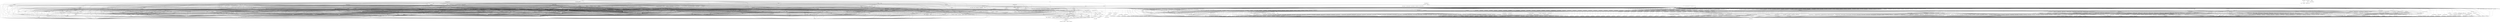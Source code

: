 digraph depends {
    node [shape=plaintext]
alsa_utils_alsamixer -> libasound2;
alsa_utils_alsamixer -> libformw5;
alsa_utils_alsamixer -> libmenuw5;
alsa_utils_alsamixer -> libncursesw5;
alsa_utils_alsamixer -> libpanelw5;
alsa_utils_alsamixer -> libtinfo5;
angstrom_clearlooks_theme_enable -> gtk_theme_clearlooks;
angstrom_feed_configs -> opkg [style=dotted];
angstrom_gdm_autologin_hack -> gdm;
angstrom_gnome_icon_theme_enable -> gnome_icon_theme;
angstrom_packagegroup_boot -> angstrom_version;
angstrom_packagegroup_boot -> packagegroup_boot;
aspell -> libaspell15;
aspell -> libncurses5;
aspell -> libstdc6;
aspell -> libtinfo5;
avahi_daemon -> base_passwd;
avahi_daemon -> libavahi_common3;
avahi_daemon -> libavahi_core7;
avahi_daemon -> libcap2;
avahi_daemon -> libdaemon0;
avahi_daemon -> libdbus_1_3;
avahi_daemon -> libexpat1;
avahi_daemon -> libnss_mdns [style=dotted];
avahi_daemon -> shadow;
avahi_daemon -> sysvinit_pidof;
avahi_systemd -> avahi_daemon;
avahi_systemd -> systemd;
avahi_utils -> libavahi_client3;
avahi_utils -> libavahi_common3;
bash -> libtinfo5;
bluez4 -> libdbus_1_3;
bluez4 -> libglib_2_0_0;
bluez4 -> libreadline6;
bluez4 -> libudev1;
bluez4 -> libusb_0_1_4;
bluez4 -> libusb_1_0_0;
busybox -> busybox_syslog [style=dotted];
busybox -> busybox_udhcpc [style=dotted];
busybox -> update_rc_d;
busybox_syslog -> busybox_syslog_systemd [style=dotted];
busybox_syslog_systemd -> busybox_syslog;
busybox_syslog_systemd -> systemd;
connman -> base_passwd;
connman -> bluez4;
connman -> connman_systemd [style=dotted];
connman -> dbus_1;
connman -> iptables;
connman -> libdbus_1_3;
connman -> libglib_2_0_0;
connman -> libgnutls26;
connman -> ofono;
connman -> shadow;
connman -> update_rc_d;
connman -> wpa_supplicant;
connman_angstrom_settings -> connman;
connman_systemd -> connman;
connman_systemd -> systemd;
consolekit -> base_files;
consolekit -> libdbus_1_3;
consolekit -> libdbus_glib_1_2;
consolekit -> libglib_2_0_0;
consolekit -> libx11_6;
consolekit -> libz1;
consolekit -> polkit;
dbus_1 -> base_passwd;
dbus_1 -> libdbus_1_3;
dbus_1 -> libexpat1;
dbus_1 -> libx11_6;
dbus_1 -> shadow;
dbus_1 -> update_rc_d;
desktop_file_utils -> libglib_2_0_0;
dropbear -> dropbear_systemd [style=dotted];
dropbear -> libpam;
dropbear -> libz1;
dropbear -> update_rc_d;
dropbear_systemd -> dropbear;
dropbear_systemd -> systemd;
e2fsprogs_e2fsck -> libblkid1;
e2fsprogs_e2fsck -> libcom_err2;
e2fsprogs_e2fsck -> libe2p2;
e2fsprogs_e2fsck -> libext2fs2;
e2fsprogs_e2fsck -> libuuid1;
eee_acpi_scripts -> pm_utils;
eglibc_gconv_iso8859_1 -> eglibc_gconv;
emgd_driver -> libdrm2;
emgd_driver -> libexpat1;
emgd_driver -> libstdc6;
emgd_driver -> libx11_6;
emgd_driver -> libxau6;
emgd_driver -> libxcb_dri2_0;
emgd_driver -> libxdmcp6;
emgd_driver -> libxext6;
emgd_driver -> libxfixes3;
enchant -> aspell;
enchant -> libaspell15;
enchant -> libglib_2_0_0;
enchant -> libstdc6;
encodings -> encodings;
encodings -> font_alias;
encodings -> font_util;
epiphany -> ca_certificates [style=dotted];
epiphany -> gconf;
epiphany -> gdk_pixbuf;
epiphany -> hicolor_icon_theme;
epiphany -> iso_codes;
epiphany -> libavahi_client3;
epiphany -> libavahi_common3;
epiphany -> libavahi_gobject0;
epiphany -> libcairo2;
epiphany -> libdbus_1_3;
epiphany -> libdbus_glib_1_2;
epiphany -> libglib_2_0_0;
epiphany -> libgnome_keyring0;
epiphany -> libgtk_2_0;
epiphany -> libice6;
epiphany -> libjavascriptcoregtk_1_0_0;
epiphany -> libnotify;
epiphany -> libsm6;
epiphany -> libsoup_2_4;
epiphany -> libwebkitgtk_1_0_0;
epiphany -> libx11_6;
epiphany -> libxml2;
epiphany -> libxslt;
epiphany -> pango;
exo -> gdk_pixbuf;
exo -> hicolor_icon_theme;
exo -> libatk_1_0_0;
exo -> libcairo2;
exo -> libexpat1;
exo -> libffi6;
exo -> libfontconfig1;
exo -> libfreetype6;
exo -> libglib_2_0_0;
exo -> libgtk_2_0;
exo -> libice6;
exo -> libpixman_1_0;
exo -> libpng12_0;
exo -> libsm6;
exo -> libstdc6;
exo -> libuuid1;
exo -> libx11_6;
exo -> libxau6;
exo -> libxcb1;
exo -> libxcb_render0;
exo -> libxcb_shm0;
exo -> libxdmcp6;
exo -> libxfce4ui;
exo -> libxfce4util;
exo -> libxrender1;
exo -> libz1;
exo -> pango;
file -> libz1;
fixmac -> ranpwd;
font_alias -> encodings;
font_alias -> font_util;
font_util -> encodings;
font_util -> mkfontdir;
font_util -> mkfontscale;
fontconfig_utils -> libfontconfig1;
gconf -> dbus_x11;
gconf -> libdbus_1_3;
gconf -> libdbus_glib_1_2;
gconf -> libffi6;
gconf -> libglib_2_0_0;
gconf -> libxml2;
gconf -> libz1;
gconf -> polkit;
gconf_sanity -> gconf;
gconf_sanity -> libglib_2_0_0;
gconf_sanity -> libgtk_3_0;
gdk_pixbuf -> libffi6;
gdk_pixbuf -> libglib_2_0_0;
gdk_pixbuf -> libpng12_0;
gdk_pixbuf -> libz1;
gdk_pixbuf_loader_gif -> gdk_pixbuf;
gdk_pixbuf_loader_gif -> libffi6;
gdk_pixbuf_loader_gif -> libglib_2_0_0;
gdk_pixbuf_loader_gif -> libpng12_0;
gdk_pixbuf_loader_gif -> libz1;
gdk_pixbuf_loader_jpeg -> gdk_pixbuf;
gdk_pixbuf_loader_jpeg -> libffi6;
gdk_pixbuf_loader_jpeg -> libglib_2_0_0;
gdk_pixbuf_loader_jpeg -> libjpeg8;
gdk_pixbuf_loader_jpeg -> libpng12_0;
gdk_pixbuf_loader_jpeg -> libz1;
gdk_pixbuf_loader_png -> gdk_pixbuf;
gdk_pixbuf_loader_png -> libffi6;
gdk_pixbuf_loader_png -> libglib_2_0_0;
gdk_pixbuf_loader_png -> libpng12_0;
gdk_pixbuf_loader_png -> libz1;
gdk_pixbuf_loader_xpm -> gdk_pixbuf;
gdk_pixbuf_loader_xpm -> libffi6;
gdk_pixbuf_loader_xpm -> libglib_2_0_0;
gdk_pixbuf_loader_xpm -> libpng12_0;
gdk_pixbuf_loader_xpm -> libz1;
gdm -> consolekit [style=dotted];
gdm -> dbus_x11;
gdm -> desktop_file_utils [style=dotted];
gdm -> gconf;
gdm -> gdk_pixbuf;
gdm -> gdm_systemd [style=dotted];
gdm -> gnome_session [style=dotted];
gdm -> grep;
gdm -> hicolor_icon_theme;
gdm -> libcairo2;
gdm -> libcanberra;
gdm -> libcanberra_gtk0;
gdm -> libdbus_1_3;
gdm -> libdbus_glib_1_2;
gdm -> libfontconfig1;
gdm -> libglib_2_0_0;
gdm -> libglib_2_0_utils [style=dotted];
gdm -> libgtk_2_0;
gdm -> libpam;
gdm -> libpolkit_gtk_1_0 [style=dotted];
gdm -> libwrap0;
gdm -> libx11_6;
gdm -> libxau6;
gdm -> libxdmcp6;
gdm -> libxklavier16;
gdm -> metacity [style=dotted];
gdm -> openssh_misc [style=dotted];
gdm -> pango;
gdm -> shadow;
gdm -> update_rc_d;
gdm -> upower;
gdm_systemd -> gdm;
gdm_systemd -> systemd;
gedit -> enchant;
gedit -> gconf;
gedit -> gdk_pixbuf;
gedit -> libatk_1_0_0;
gedit -> libcairo2;
gedit -> libdbus_1_3;
gedit -> libdbus_glib_1_2;
gedit -> libexpat1;
gedit -> libffi6;
gedit -> libfontconfig1;
gedit -> libfreetype6;
gedit -> libglib_2_0_0;
gedit -> libgtk_2_0;
gedit -> libgtksourceview_2_0_0;
gedit -> libice6;
gedit -> libpixman_1_0;
gedit -> libpng12_0;
gedit -> libsm6;
gedit -> libstdc6;
gedit -> libx11_6;
gedit -> libxau6;
gedit -> libxcb1;
gedit -> libxcb_render0;
gedit -> libxcb_shm0;
gedit -> libxdmcp6;
gedit -> libxml2;
gedit -> libxrender1;
gedit -> libz1;
gedit -> pango;
glib_networking -> libcap2;
glib_networking -> libffi6;
glib_networking -> libgcrypt11;
glib_networking -> libglib_2_0_0;
glib_networking -> libgnutls26;
glib_networking -> libgpg_error0;
glib_networking -> libproxy;
glib_networking -> libtasn1_3;
glib_networking -> libz1;
glibmm -> libffi6;
glibmm -> libglib_2_0_0;
glibmm -> libsigc_2_0_0;
glibmm -> libstdc6;
glibmm -> libz1;
gnome_applets -> cpufrequtils;
gnome_applets -> gconf;
gnome_applets -> gdk_pixbuf;
gnome_applets -> hicolor_icon_theme;
gnome_applets -> libatk_1_0_0;
gnome_applets -> libdbus_glib_1_2;
gnome_applets -> libglib_2_0_0;
gnome_applets -> libgnome_desktop_2_17;
gnome_applets -> libgtk_2_0;
gnome_applets -> libgtop_2_0_7;
gnome_applets -> libgweather1;
gnome_applets -> libnotify;
gnome_applets -> libpanel_applet_3_0;
gnome_applets -> libwnck;
gnome_applets -> libx11_6;
gnome_applets -> libxml2;
gnome_applets -> pango;
gnome_applets -> polkit;
gnome_bluetooth -> gconf;
gnome_bluetooth -> gdk_pixbuf;
gnome_bluetooth -> hicolor_icon_theme;
gnome_bluetooth -> libatk_1_0_0;
gnome_bluetooth -> libcairo2;
gnome_bluetooth -> libdbus_1_3;
gnome_bluetooth -> libdbus_glib_1_2;
gnome_bluetooth -> libexpat1;
gnome_bluetooth -> libffi6;
gnome_bluetooth -> libfontconfig1;
gnome_bluetooth -> libfreetype6;
gnome_bluetooth -> libglib_2_0_0;
gnome_bluetooth -> libgtk_2_0;
gnome_bluetooth -> libnotify;
gnome_bluetooth -> libpixman_1_0;
gnome_bluetooth -> libpng12_0;
gnome_bluetooth -> libstdc6;
gnome_bluetooth -> libunique_1_0_0;
gnome_bluetooth -> libx11_6;
gnome_bluetooth -> libxau6;
gnome_bluetooth -> libxcb1;
gnome_bluetooth -> libxcb_render0;
gnome_bluetooth -> libxcb_shm0;
gnome_bluetooth -> libxdmcp6;
gnome_bluetooth -> libxrender1;
gnome_bluetooth -> libz1;
gnome_bluetooth -> obex_data_server [style=dotted];
gnome_bluetooth -> obexd [style=dotted];
gnome_bluetooth -> pango;
gnome_common_schemas -> gconf;
gnome_control_center -> gconf;
gnome_control_center -> gdk_pixbuf;
gnome_control_center -> gnome_common_schemas;
gnome_control_center -> hicolor_icon_theme;
gnome_control_center -> libatk_1_0_0;
gnome_control_center -> libcairo2;
gnome_control_center -> libdbus_1_3;
gnome_control_center -> libdbus_glib_1_2;
gnome_control_center -> libexpat1;
gnome_control_center -> libffi6;
gnome_control_center -> libfontconfig1;
gnome_control_center -> libfreetype6;
gnome_control_center -> libglib_2_0_0;
gnome_control_center -> libgnome_desktop_2_17;
gnome_control_center -> libgnome_menu2;
gnome_control_center -> libgnomekbd;
gnome_control_center -> libgtk_2_0;
gnome_control_center -> libice6;
gnome_control_center -> libpixman_1_0;
gnome_control_center -> libpng12_0;
gnome_control_center -> librsvg_2_2;
gnome_control_center -> libsm6;
gnome_control_center -> libstdc6;
gnome_control_center -> libunique_1_0_0;
gnome_control_center -> libuuid1;
gnome_control_center -> libx11_6;
gnome_control_center -> libxau6;
gnome_control_center -> libxcb1;
gnome_control_center -> libxcb_render0;
gnome_control_center -> libxcb_shm0;
gnome_control_center -> libxcursor1;
gnome_control_center -> libxdmcp6;
gnome_control_center -> libxext6;
gnome_control_center -> libxft2;
gnome_control_center -> libxi6;
gnome_control_center -> libxklavier16;
gnome_control_center -> libxml2;
gnome_control_center -> libxrandr2;
gnome_control_center -> libxrender1;
gnome_control_center -> libz1;
gnome_control_center -> metacity;
gnome_control_center -> pango;
gnome_control_center -> shared_mime_info_data;
gnome_disk_utility -> gdk_pixbuf;
gnome_disk_utility -> hicolor_icon_theme;
gnome_disk_utility -> libatasmart4;
gnome_disk_utility -> libatk_1_0_0;
gnome_disk_utility -> libavahi_client3;
gnome_disk_utility -> libavahi_common3;
gnome_disk_utility -> libavahi_glib1;
gnome_disk_utility -> libavahi_ui0;
gnome_disk_utility -> libcairo2;
gnome_disk_utility -> libcap2;
gnome_disk_utility -> libdbus_1_3;
gnome_disk_utility -> libdbus_glib_1_2;
gnome_disk_utility -> libexpat1;
gnome_disk_utility -> libffi6;
gnome_disk_utility -> libfontconfig1;
gnome_disk_utility -> libfreetype6;
gnome_disk_utility -> libgcrypt11;
gnome_disk_utility -> libglib_2_0_0;
gnome_disk_utility -> libgnome_keyring0;
gnome_disk_utility -> libgpg_error0;
gnome_disk_utility -> libgtk_2_0;
gnome_disk_utility -> libnotify;
gnome_disk_utility -> libpixman_1_0;
gnome_disk_utility -> libpng12_0;
gnome_disk_utility -> libstdc6;
gnome_disk_utility -> libudev1;
gnome_disk_utility -> libunique_1_0_0;
gnome_disk_utility -> libx11_6;
gnome_disk_utility -> libxau6;
gnome_disk_utility -> libxcb1;
gnome_disk_utility -> libxcb_render0;
gnome_disk_utility -> libxcb_shm0;
gnome_disk_utility -> libxdmcp6;
gnome_disk_utility -> libxrender1;
gnome_disk_utility -> libz1;
gnome_disk_utility -> pango;
gnome_icon_theme -> hicolor_icon_theme;
gnome_icon_theme -> librsvg_2_gtk [style=dotted];
gnome_keyring -> gdk_pixbuf;
gnome_keyring -> libatk_1_0_0;
gnome_keyring -> libcairo2;
gnome_keyring -> libcap2;
gnome_keyring -> libdbus_1_3;
gnome_keyring -> libexpat1;
gnome_keyring -> libffi6;
gnome_keyring -> libfontconfig1;
gnome_keyring -> libfreetype6;
gnome_keyring -> libgcrypt11;
gnome_keyring -> libglib_2_0_0;
gnome_keyring -> libglib_2_0_utils;
gnome_keyring -> libgnome_keyring0;
gnome_keyring -> libgpg_error0;
gnome_keyring -> libgtk_2_0;
gnome_keyring -> libpixman_1_0;
gnome_keyring -> libpng12_0;
gnome_keyring -> libstdc6;
gnome_keyring -> libx11_6;
gnome_keyring -> libxau6;
gnome_keyring -> libxcb1;
gnome_keyring -> libxcb_render0;
gnome_keyring -> libxcb_shm0;
gnome_keyring -> libxdmcp6;
gnome_keyring -> libxrender1;
gnome_keyring -> libz1;
gnome_keyring -> pango;
gnome_panel -> gconf;
gnome_panel -> gdk_pixbuf;
gnome_panel -> hicolor_icon_theme;
gnome_panel -> libatk_1_0_0;
gnome_panel -> libcairo2;
gnome_panel -> libcanberra;
gnome_panel -> libcanberra_gtk0;
gnome_panel -> libdbus_glib_1_2;
gnome_panel -> libglib_2_0_0;
gnome_panel -> libgnome_desktop_2_17;
gnome_panel -> libgnome_menu2;
gnome_panel -> libgtk_2_0;
gnome_panel -> libgweather1;
gnome_panel -> libice6;
gnome_panel -> libpanel_applet_3_0;
gnome_panel -> librsvg_2_2;
gnome_panel -> libsm6;
gnome_panel -> libwnck;
gnome_panel -> libx11_6;
gnome_panel -> libxrandr2;
gnome_panel -> pango;
gnome_power_manager -> gconf;
gnome_power_manager -> gdk_pixbuf;
gnome_power_manager -> hicolor_icon_theme;
gnome_power_manager -> libcairo2;
gnome_power_manager -> libcanberra;
gnome_power_manager -> libcanberra_gtk0;
gnome_power_manager -> libdbus_1_3;
gnome_power_manager -> libdbus_glib_1_2;
gnome_power_manager -> libglib_2_0_0;
gnome_power_manager -> libgnome_keyring0;
gnome_power_manager -> libgtk_2_0;
gnome_power_manager -> libnotify;
gnome_power_manager -> libunique_1_0_0;
gnome_power_manager -> libx11_6;
gnome_power_manager -> libxext6;
gnome_power_manager -> libxrandr2;
gnome_power_manager -> pango;
gnome_power_manager -> upower;
gnome_session -> gconf;
gnome_session -> gdk_pixbuf;
gnome_session -> hicolor_icon_theme;
gnome_session -> libdbus_1_3;
gnome_session -> libdbus_glib_1_2;
gnome_session -> libglib_2_0_0;
gnome_session -> libgtk_2_0;
gnome_session -> libice6;
gnome_session -> libsm6;
gnome_session -> libx11_6;
gnome_session -> libxau6;
gnome_session -> libxext6;
gnome_session -> libxrender1;
gnome_session -> libxtst6;
gnome_session -> pam_plugin_ck_connector [style=dotted];
gnome_session -> upower;
gnome_settings_daemon -> gconf;
gnome_settings_daemon -> gdk_pixbuf;
gnome_settings_daemon -> hicolor_icon_theme;
gnome_settings_daemon -> libatk_1_0_0;
gnome_settings_daemon -> libcairo2;
gnome_settings_daemon -> libcanberra;
gnome_settings_daemon -> libcanberra_gtk0;
gnome_settings_daemon -> libcap2;
gnome_settings_daemon -> libdbus_1_3;
gnome_settings_daemon -> libdbus_glib_1_2;
gnome_settings_daemon -> libexpat1;
gnome_settings_daemon -> libffi6;
gnome_settings_daemon -> libfontconfig1;
gnome_settings_daemon -> libfreetype6;
gnome_settings_daemon -> libglib_2_0_0;
gnome_settings_daemon -> libgnome_desktop_2_17;
gnome_settings_daemon -> libgnomekbd;
gnome_settings_daemon -> libgtk_2_0;
gnome_settings_daemon -> libice6;
gnome_settings_daemon -> libjson0;
gnome_settings_daemon -> libltdl7;
gnome_settings_daemon -> libnotify;
gnome_settings_daemon -> libogg0;
gnome_settings_daemon -> libpixman_1_0;
gnome_settings_daemon -> libpng12_0;
gnome_settings_daemon -> libpulse0;
gnome_settings_daemon -> libpulse_mainloop_glib0;
gnome_settings_daemon -> libsm6;
gnome_settings_daemon -> libsndfile1;
gnome_settings_daemon -> libstdc6;
gnome_settings_daemon -> libuuid1;
gnome_settings_daemon -> libvorbis;
gnome_settings_daemon -> libx11_6;
gnome_settings_daemon -> libx11_xcb1;
gnome_settings_daemon -> libxau6;
gnome_settings_daemon -> libxcb1;
gnome_settings_daemon -> libxcb_render0;
gnome_settings_daemon -> libxcb_shm0;
gnome_settings_daemon -> libxdmcp6;
gnome_settings_daemon -> libxext6;
gnome_settings_daemon -> libxi6;
gnome_settings_daemon -> libxkbfile1;
gnome_settings_daemon -> libxklavier16;
gnome_settings_daemon -> libxml2;
gnome_settings_daemon -> libxrandr2;
gnome_settings_daemon -> libxrender1;
gnome_settings_daemon -> libxtst6;
gnome_settings_daemon -> libxxf86misc1;
gnome_settings_daemon -> libz1;
gnome_settings_daemon -> nspr;
gnome_settings_daemon -> nss;
gnome_settings_daemon -> pango;
gnome_settings_daemon -> polkit;
gnome_settings_daemon -> pulseaudio;
gnome_system_monitor -> gconf;
gnome_system_monitor -> gdk_pixbuf;
gnome_system_monitor -> glibmm;
gnome_system_monitor -> gtkmm;
gnome_system_monitor -> libcairo2;
gnome_system_monitor -> libglib_2_0_0;
gnome_system_monitor -> libgtk_2_0;
gnome_system_monitor -> libgtop_2_0_7;
gnome_system_monitor -> librsvg_2_2;
gnome_system_monitor -> libsigc_2_0_0;
gnome_system_monitor -> libstdc6;
gnome_system_monitor -> libwnck;
gnome_system_monitor -> libxml2;
gnome_theme_crux -> hicolor_icon_theme;
gnome_theme_highcontrast -> hicolor_icon_theme;
gnome_theme_highcontrastinverse -> hicolor_icon_theme;
gnome_theme_highcontrastlargeprint -> hicolor_icon_theme;
gnome_theme_highcontrastlargeprintinverse -> hicolor_icon_theme;
gnome_theme_largeprint -> hicolor_icon_theme;
gnome_theme_mist -> hicolor_icon_theme;
gnome_themes -> gnome_icon_theme;
gnome_themes -> hicolor_icon_theme;
gpe_scap -> gdk_pixbuf;
gpe_scap -> libglade_2_0_0;
gpe_scap -> libglib_2_0_0;
gpe_scap -> libgtk_2_0;
gpe_scap -> libsoup_2_4;
gpe_scap -> libx11_6;
grub -> diffutils;
grub -> libfreetype6;
grub -> libfuse2;
gstreamer -> libffi6;
gstreamer -> libglib_2_0_0;
gstreamer -> libxml2;
gstreamer -> libz1;
gtk3_locale_en -> libgtk_3_0;
gtk3_locale_en -> virtual_locale_en;
gtk_engine_clearlooks -> gdk_pixbuf;
gtk_engine_clearlooks -> libatk_1_0_0;
gtk_engine_clearlooks -> libcairo2;
gtk_engine_clearlooks -> libexpat1;
gtk_engine_clearlooks -> libffi6;
gtk_engine_clearlooks -> libfontconfig1;
gtk_engine_clearlooks -> libfreetype6;
gtk_engine_clearlooks -> libglib_2_0_0;
gtk_engine_clearlooks -> libgtk_2_0;
gtk_engine_clearlooks -> libpixman_1_0;
gtk_engine_clearlooks -> libpng12_0;
gtk_engine_clearlooks -> libstdc6;
gtk_engine_clearlooks -> libx11_6;
gtk_engine_clearlooks -> libxau6;
gtk_engine_clearlooks -> libxcb1;
gtk_engine_clearlooks -> libxcb_render0;
gtk_engine_clearlooks -> libxcb_shm0;
gtk_engine_clearlooks -> libxdmcp6;
gtk_engine_clearlooks -> libxrender1;
gtk_engine_clearlooks -> libz1;
gtk_engine_clearlooks -> pango;
gtk_engine_crux_engine -> gdk_pixbuf;
gtk_engine_crux_engine -> libatk_1_0_0;
gtk_engine_crux_engine -> libcairo2;
gtk_engine_crux_engine -> libexpat1;
gtk_engine_crux_engine -> libffi6;
gtk_engine_crux_engine -> libfontconfig1;
gtk_engine_crux_engine -> libfreetype6;
gtk_engine_crux_engine -> libglib_2_0_0;
gtk_engine_crux_engine -> libgtk_2_0;
gtk_engine_crux_engine -> libpixman_1_0;
gtk_engine_crux_engine -> libpng12_0;
gtk_engine_crux_engine -> libstdc6;
gtk_engine_crux_engine -> libx11_6;
gtk_engine_crux_engine -> libxau6;
gtk_engine_crux_engine -> libxcb1;
gtk_engine_crux_engine -> libxcb_render0;
gtk_engine_crux_engine -> libxcb_shm0;
gtk_engine_crux_engine -> libxdmcp6;
gtk_engine_crux_engine -> libxrender1;
gtk_engine_crux_engine -> libz1;
gtk_engine_crux_engine -> pango;
gtk_engine_glide -> gdk_pixbuf;
gtk_engine_glide -> libatk_1_0_0;
gtk_engine_glide -> libcairo2;
gtk_engine_glide -> libexpat1;
gtk_engine_glide -> libffi6;
gtk_engine_glide -> libfontconfig1;
gtk_engine_glide -> libfreetype6;
gtk_engine_glide -> libglib_2_0_0;
gtk_engine_glide -> libgtk_2_0;
gtk_engine_glide -> libpixman_1_0;
gtk_engine_glide -> libpng12_0;
gtk_engine_glide -> libstdc6;
gtk_engine_glide -> libx11_6;
gtk_engine_glide -> libxau6;
gtk_engine_glide -> libxcb1;
gtk_engine_glide -> libxcb_render0;
gtk_engine_glide -> libxcb_shm0;
gtk_engine_glide -> libxdmcp6;
gtk_engine_glide -> libxrender1;
gtk_engine_glide -> libz1;
gtk_engine_glide -> pango;
gtk_engine_hcengine -> gdk_pixbuf;
gtk_engine_hcengine -> libatk_1_0_0;
gtk_engine_hcengine -> libcairo2;
gtk_engine_hcengine -> libexpat1;
gtk_engine_hcengine -> libffi6;
gtk_engine_hcengine -> libfontconfig1;
gtk_engine_hcengine -> libfreetype6;
gtk_engine_hcengine -> libglib_2_0_0;
gtk_engine_hcengine -> libgtk_2_0;
gtk_engine_hcengine -> libpixman_1_0;
gtk_engine_hcengine -> libpng12_0;
gtk_engine_hcengine -> libstdc6;
gtk_engine_hcengine -> libx11_6;
gtk_engine_hcengine -> libxau6;
gtk_engine_hcengine -> libxcb1;
gtk_engine_hcengine -> libxcb_render0;
gtk_engine_hcengine -> libxcb_shm0;
gtk_engine_hcengine -> libxdmcp6;
gtk_engine_hcengine -> libxrender1;
gtk_engine_hcengine -> libz1;
gtk_engine_hcengine -> pango;
gtk_engine_mist -> gdk_pixbuf;
gtk_engine_mist -> libatk_1_0_0;
gtk_engine_mist -> libcairo2;
gtk_engine_mist -> libexpat1;
gtk_engine_mist -> libffi6;
gtk_engine_mist -> libfontconfig1;
gtk_engine_mist -> libfreetype6;
gtk_engine_mist -> libglib_2_0_0;
gtk_engine_mist -> libgtk_2_0;
gtk_engine_mist -> libpixman_1_0;
gtk_engine_mist -> libpng12_0;
gtk_engine_mist -> libstdc6;
gtk_engine_mist -> libx11_6;
gtk_engine_mist -> libxau6;
gtk_engine_mist -> libxcb1;
gtk_engine_mist -> libxcb_render0;
gtk_engine_mist -> libxcb_shm0;
gtk_engine_mist -> libxdmcp6;
gtk_engine_mist -> libxrender1;
gtk_engine_mist -> libz1;
gtk_engine_mist -> pango;
gtk_engine_redmond95 -> gdk_pixbuf;
gtk_engine_redmond95 -> libatk_1_0_0;
gtk_engine_redmond95 -> libcairo2;
gtk_engine_redmond95 -> libexpat1;
gtk_engine_redmond95 -> libffi6;
gtk_engine_redmond95 -> libfontconfig1;
gtk_engine_redmond95 -> libfreetype6;
gtk_engine_redmond95 -> libglib_2_0_0;
gtk_engine_redmond95 -> libgtk_2_0;
gtk_engine_redmond95 -> libpixman_1_0;
gtk_engine_redmond95 -> libpng12_0;
gtk_engine_redmond95 -> libstdc6;
gtk_engine_redmond95 -> libx11_6;
gtk_engine_redmond95 -> libxau6;
gtk_engine_redmond95 -> libxcb1;
gtk_engine_redmond95 -> libxcb_render0;
gtk_engine_redmond95 -> libxcb_shm0;
gtk_engine_redmond95 -> libxdmcp6;
gtk_engine_redmond95 -> libxrender1;
gtk_engine_redmond95 -> libz1;
gtk_engine_redmond95 -> pango;
gtk_engine_thinice -> gdk_pixbuf;
gtk_engine_thinice -> libatk_1_0_0;
gtk_engine_thinice -> libcairo2;
gtk_engine_thinice -> libexpat1;
gtk_engine_thinice -> libffi6;
gtk_engine_thinice -> libfontconfig1;
gtk_engine_thinice -> libfreetype6;
gtk_engine_thinice -> libglib_2_0_0;
gtk_engine_thinice -> libgtk_2_0;
gtk_engine_thinice -> libpixman_1_0;
gtk_engine_thinice -> libpng12_0;
gtk_engine_thinice -> libstdc6;
gtk_engine_thinice -> libx11_6;
gtk_engine_thinice -> libxau6;
gtk_engine_thinice -> libxcb1;
gtk_engine_thinice -> libxcb_render0;
gtk_engine_thinice -> libxcb_shm0;
gtk_engine_thinice -> libxdmcp6;
gtk_engine_thinice -> libxrender1;
gtk_engine_thinice -> libz1;
gtk_engine_thinice -> pango;
gtk_theme_clearlooks -> gtk_engine_clearlooks;
gtk_theme_crux -> gtk_engine_crux_engine;
gtk_theme_mist -> gtk_engine_mist;
gtk_theme_redmond -> gtk_engine_redmond95;
gtk_theme_thinice -> gtk_engine_thinice;
gtkmm -> gdk_pixbuf;
gtkmm -> glibmm;
gtkmm -> libatk_1_0_0;
gtkmm -> libcairo2;
gtkmm -> libcairomm_1_0_1;
gtkmm -> libexpat1;
gtkmm -> libffi6;
gtkmm -> libfontconfig1;
gtkmm -> libfreetype6;
gtkmm -> libglib_2_0_0;
gtkmm -> libgtk_2_0;
gtkmm -> libpangomm_1_4_1;
gtkmm -> libpixman_1_0;
gtkmm -> libpng12_0;
gtkmm -> libsigc_2_0_0;
gtkmm -> libstdc6;
gtkmm -> libx11_6;
gtkmm -> libxau6;
gtkmm -> libxcb1;
gtkmm -> libxcb_render0;
gtkmm -> libxcb_shm0;
gtkmm -> libxdmcp6;
gtkmm -> libxrender1;
gtkmm -> libz1;
gtkmm -> pango;
gvfs -> bluez4;
gvfs -> gvfs_gdu_volume_monitor;
gvfs -> libavahi_client3;
gvfs -> libavahi_common3;
gvfs -> libavahi_glib1;
gvfs -> libdbus_1_3;
gvfs -> libdbus_glib_1_2;
gvfs -> libexpat1;
gvfs -> libffi6;
gvfs -> libfuse2;
gvfs -> libglib_2_0_0;
gvfs -> libgnome_keyring0;
gvfs -> libgphoto2_2;
gvfs -> libgphoto2_port0;
gvfs -> libgudev_1_0_0;
gvfs -> libsoup_2_4;
gvfs -> libudev1;
gvfs -> libxml2;
gvfs -> libz1;
gvfs_gdu_volume_monitor -> gnome_disk_utility;
gvfs_gdu_volume_monitor -> gvfs;
gvfs_gdu_volume_monitor -> libdbus_1_3;
gvfs_gdu_volume_monitor -> libglib_2_0_0;
gvfsd_ftp -> gvfs;
gvfsd_ftp -> libdbus_1_3;
gvfsd_ftp -> libglib_2_0_0;
gvfsd_ftp -> libgnome_keyring0;
gvfsd_ftp -> openssh_sftp [style=dotted];
gvfsd_ftp -> openssh_ssh [style=dotted];
gvfsd_sftp -> gvfs;
gvfsd_sftp -> libdbus_1_3;
gvfsd_sftp -> libglib_2_0_0;
gvfsd_sftp -> libgnome_keyring0;
gvfsd_trash -> gvfs;
gvfsd_trash -> libdbus_1_3;
gvfsd_trash -> libglib_2_0_0;
hicolor_icon_theme -> hicolor_icon_theme;
htop -> libncurses5;
htop -> libtinfo5;
htop -> ncurses_terminfo;
imagemagick -> gdk_pixbuf;
imagemagick -> lcms;
imagemagick -> libbz2_0;
imagemagick -> libcairo2;
imagemagick -> libcroco;
imagemagick -> libexpat1;
imagemagick -> libffi6;
imagemagick -> libfftw;
imagemagick -> libfontconfig1;
imagemagick -> libfreetype6;
imagemagick -> libglib_2_0_0;
imagemagick -> libjpeg8;
imagemagick -> libltdl7;
imagemagick -> liblzma5;
imagemagick -> libpixman_1_0;
imagemagick -> libpng12_0;
imagemagick -> librsvg_2_2;
imagemagick -> libstdc6;
imagemagick -> libtiff5;
imagemagick -> libx11_6;
imagemagick -> libxau6;
imagemagick -> libxcb1;
imagemagick -> libxcb_render0;
imagemagick -> libxcb_shm0;
imagemagick -> libxdmcp6;
imagemagick -> libxml2;
imagemagick -> libxrender1;
imagemagick -> libz1;
imagemagick -> pango;
iperf -> libstdc6;
iptables -> kernel_module_ip_tables [style=dotted];
iptables -> kernel_module_ipt_masquerade [style=dotted];
iptables -> kernel_module_iptable_filter [style=dotted];
iptables -> kernel_module_iptable_nat [style=dotted];
iptables -> kernel_module_nf_conntrack [style=dotted];
iptables -> kernel_module_nf_conntrack_ipv4 [style=dotted];
iptables -> kernel_module_nf_defrag_ipv4 [style=dotted];
iptables -> kernel_module_nf_nat [style=dotted];
iptables -> kernel_module_x_tables [style=dotted];
iso_codes_locale_en -> iso_codes;
iso_codes_locale_en -> virtual_locale_en;
iw -> libnl_3_200;
iw -> libnl_3_genl;
kernel_module_8021q -> update_modules;
kernel_module_a8293 -> update_modules;
kernel_module_adv7170 -> update_modules;
kernel_module_adv7175 -> update_modules;
kernel_module_af9013 -> kernel_module_firmware_class;
kernel_module_af9013 -> update_modules;
kernel_module_af9033 -> update_modules;
kernel_module_af_key -> update_modules;
kernel_module_agpgart -> update_modules;
kernel_module_ah4 -> update_modules;
kernel_module_altera_ci -> update_modules;
kernel_module_altera_stapl -> update_modules;
kernel_module_amd_rng -> kernel_module_rng_core;
kernel_module_amd_rng -> update_modules;
kernel_module_ansi_cprng -> update_modules;
kernel_module_anubis -> update_modules;
kernel_module_arc4 -> update_modules;
kernel_module_arp_tables -> kernel_module_x_tables;
kernel_module_arp_tables -> update_modules;
kernel_module_arpt_mangle -> kernel_module_x_tables;
kernel_module_arpt_mangle -> update_modules;
kernel_module_arptable_filter -> kernel_module_arp_tables;
kernel_module_arptable_filter -> kernel_module_x_tables;
kernel_module_arptable_filter -> update_modules;
kernel_module_atbm8830 -> update_modules;
kernel_module_au0828 -> kernel_module_videobuf_core;
kernel_module_au0828 -> kernel_module_videobuf_vmalloc;
kernel_module_au0828 -> update_modules;
kernel_module_au8522_common -> update_modules;
kernel_module_au8522_decoder -> kernel_module_au8522_common;
kernel_module_au8522_decoder -> update_modules;
kernel_module_au8522_dig -> kernel_module_au8522_common;
kernel_module_au8522_dig -> update_modules;
kernel_module_b2c2_flexcop -> kernel_module_cx24113;
kernel_module_b2c2_flexcop -> kernel_module_cx24123;
kernel_module_b2c2_flexcop -> kernel_module_firmware_class;
kernel_module_b2c2_flexcop -> kernel_module_s5h1420;
kernel_module_b2c2_flexcop -> update_modules;
kernel_module_b2c2_flexcop_pci -> kernel_module_b2c2_flexcop;
kernel_module_b2c2_flexcop_pci -> kernel_module_cx24113;
kernel_module_b2c2_flexcop_pci -> kernel_module_cx24123;
kernel_module_b2c2_flexcop_pci -> kernel_module_firmware_class;
kernel_module_b2c2_flexcop_pci -> kernel_module_s5h1420;
kernel_module_b2c2_flexcop_pci -> update_modules;
kernel_module_b2c2_flexcop_usb -> kernel_module_b2c2_flexcop;
kernel_module_b2c2_flexcop_usb -> kernel_module_cx24113;
kernel_module_b2c2_flexcop_usb -> kernel_module_cx24123;
kernel_module_b2c2_flexcop_usb -> kernel_module_firmware_class;
kernel_module_b2c2_flexcop_usb -> kernel_module_s5h1420;
kernel_module_b2c2_flexcop_usb -> update_modules;
kernel_module_bcm3510 -> kernel_module_firmware_class;
kernel_module_bcm3510 -> update_modules;
kernel_module_binfmt_misc -> update_modules;
kernel_module_blowfish_common -> update_modules;
kernel_module_blowfish_generic -> kernel_module_blowfish_common;
kernel_module_blowfish_generic -> update_modules;
kernel_module_bonding -> update_modules;
kernel_module_bridge -> kernel_module_llc;
kernel_module_bridge -> kernel_module_stp;
kernel_module_bridge -> update_modules;
kernel_module_bsd_comp -> kernel_module_ppp_generic;
kernel_module_bsd_comp -> kernel_module_slhc;
kernel_module_bsd_comp -> update_modules;
kernel_module_bt819 -> update_modules;
kernel_module_bt856 -> update_modules;
kernel_module_bt866 -> update_modules;
kernel_module_bt878 -> kernel_module_btcx_risc;
kernel_module_bt878 -> kernel_module_bttv;
kernel_module_bt878 -> kernel_module_firmware_class;
kernel_module_bt878 -> kernel_module_videobuf_core;
kernel_module_bt878 -> kernel_module_videobuf_dma_sg;
kernel_module_bt878 -> update_modules;
kernel_module_btcx_risc -> update_modules;
kernel_module_bttv -> kernel_module_btcx_risc;
kernel_module_bttv -> kernel_module_firmware_class;
kernel_module_bttv -> kernel_module_videobuf_core;
kernel_module_bttv -> kernel_module_videobuf_dma_sg;
kernel_module_bttv -> update_modules;
kernel_module_budget -> kernel_module_budget_core;
kernel_module_budget -> kernel_module_firmware_class;
kernel_module_budget -> kernel_module_saa7146;
kernel_module_budget -> kernel_module_ttpci_eeprom;
kernel_module_budget -> update_modules;
kernel_module_budget_av -> kernel_module_budget_core;
kernel_module_budget_av -> kernel_module_firmware_class;
kernel_module_budget_av -> kernel_module_saa7146;
kernel_module_budget_av -> kernel_module_saa7146_vv;
kernel_module_budget_av -> kernel_module_ttpci_eeprom;
kernel_module_budget_av -> kernel_module_videobuf_core;
kernel_module_budget_av -> kernel_module_videobuf_dma_sg;
kernel_module_budget_av -> update_modules;
kernel_module_budget_ci -> kernel_module_budget_core;
kernel_module_budget_ci -> kernel_module_firmware_class;
kernel_module_budget_ci -> kernel_module_saa7146;
kernel_module_budget_ci -> kernel_module_ttpci_eeprom;
kernel_module_budget_ci -> update_modules;
kernel_module_budget_core -> kernel_module_saa7146;
kernel_module_budget_core -> kernel_module_ttpci_eeprom;
kernel_module_budget_core -> update_modules;
kernel_module_budget_patch -> kernel_module_budget_core;
kernel_module_budget_patch -> kernel_module_saa7146;
kernel_module_budget_patch -> kernel_module_ttpci_eeprom;
kernel_module_budget_patch -> update_modules;
kernel_module_camellia_generic -> update_modules;
kernel_module_can -> update_modules;
kernel_module_can_dev -> update_modules;
kernel_module_can_dev -> update_modules_dev [style=dotted];
kernel_module_cast5_generic -> kernel_module_cast_common;
kernel_module_cast5_generic -> update_modules;
kernel_module_cast6_generic -> kernel_module_cast_common;
kernel_module_cast6_generic -> update_modules;
kernel_module_cast_common -> update_modules;
kernel_module_cifs -> update_modules;
kernel_module_configfs -> update_modules;
kernel_module_cpia2 -> kernel_module_firmware_class;
kernel_module_cpia2 -> update_modules;
kernel_module_crc_ccitt -> update_modules;
kernel_module_crypto_null -> update_modules;
kernel_module_cryptoloop -> update_modules;
kernel_module_cs5345 -> update_modules;
kernel_module_ctr -> update_modules;
kernel_module_cuse -> kernel_module_fuse;
kernel_module_cuse -> update_modules;
kernel_module_cx18 -> kernel_module_firmware_class;
kernel_module_cx18 -> kernel_module_videobuf_core;
kernel_module_cx18 -> kernel_module_videobuf_vmalloc;
kernel_module_cx18 -> update_modules;
kernel_module_cx18_alsa -> kernel_module_cx18;
kernel_module_cx18_alsa -> kernel_module_firmware_class;
kernel_module_cx18_alsa -> kernel_module_snd;
kernel_module_cx18_alsa -> kernel_module_snd_page_alloc;
kernel_module_cx18_alsa -> kernel_module_snd_pcm;
kernel_module_cx18_alsa -> kernel_module_snd_timer;
kernel_module_cx18_alsa -> kernel_module_soundcore;
kernel_module_cx18_alsa -> kernel_module_videobuf_core;
kernel_module_cx18_alsa -> kernel_module_videobuf_vmalloc;
kernel_module_cx18_alsa -> update_modules;
kernel_module_cx22700 -> update_modules;
kernel_module_cx22702 -> update_modules;
kernel_module_cx231xx -> kernel_module_firmware_class;
kernel_module_cx231xx -> kernel_module_videobuf_core;
kernel_module_cx231xx -> kernel_module_videobuf_vmalloc;
kernel_module_cx231xx -> update_modules;
kernel_module_cx231xx_alsa -> kernel_module_cx231xx;
kernel_module_cx231xx_alsa -> kernel_module_firmware_class;
kernel_module_cx231xx_alsa -> kernel_module_snd;
kernel_module_cx231xx_alsa -> kernel_module_snd_page_alloc;
kernel_module_cx231xx_alsa -> kernel_module_snd_pcm;
kernel_module_cx231xx_alsa -> kernel_module_snd_timer;
kernel_module_cx231xx_alsa -> kernel_module_soundcore;
kernel_module_cx231xx_alsa -> kernel_module_videobuf_core;
kernel_module_cx231xx_alsa -> kernel_module_videobuf_vmalloc;
kernel_module_cx231xx_alsa -> update_modules;
kernel_module_cx231xx_dvb -> kernel_module_cx231xx;
kernel_module_cx231xx_dvb -> kernel_module_firmware_class;
kernel_module_cx231xx_dvb -> kernel_module_videobuf_core;
kernel_module_cx231xx_dvb -> kernel_module_videobuf_vmalloc;
kernel_module_cx231xx_dvb -> update_modules;
kernel_module_cx23885 -> kernel_module_altera_ci;
kernel_module_cx23885 -> kernel_module_altera_stapl;
kernel_module_cx23885 -> kernel_module_btcx_risc;
kernel_module_cx23885 -> kernel_module_firmware_class;
kernel_module_cx23885 -> kernel_module_snd;
kernel_module_cx23885 -> kernel_module_snd_page_alloc;
kernel_module_cx23885 -> kernel_module_snd_pcm;
kernel_module_cx23885 -> kernel_module_snd_timer;
kernel_module_cx23885 -> kernel_module_soundcore;
kernel_module_cx23885 -> kernel_module_videobuf_core;
kernel_module_cx23885 -> kernel_module_videobuf_dma_sg;
kernel_module_cx23885 -> kernel_module_videobuf_dvb;
kernel_module_cx23885 -> update_modules;
kernel_module_cx24110 -> update_modules;
kernel_module_cx24113 -> update_modules;
kernel_module_cx24116 -> kernel_module_firmware_class;
kernel_module_cx24116 -> update_modules;
kernel_module_cx24123 -> update_modules;
kernel_module_cx25821 -> kernel_module_btcx_risc;
kernel_module_cx25821 -> kernel_module_videobuf_core;
kernel_module_cx25821 -> kernel_module_videobuf_dma_sg;
kernel_module_cx25821 -> update_modules;
kernel_module_cx25821_alsa -> kernel_module_btcx_risc;
kernel_module_cx25821_alsa -> kernel_module_cx25821;
kernel_module_cx25821_alsa -> kernel_module_snd;
kernel_module_cx25821_alsa -> kernel_module_snd_page_alloc;
kernel_module_cx25821_alsa -> kernel_module_snd_pcm;
kernel_module_cx25821_alsa -> kernel_module_snd_timer;
kernel_module_cx25821_alsa -> kernel_module_soundcore;
kernel_module_cx25821_alsa -> kernel_module_videobuf_core;
kernel_module_cx25821_alsa -> kernel_module_videobuf_dma_sg;
kernel_module_cx25821_alsa -> update_modules;
kernel_module_cx8800 -> kernel_module_btcx_risc;
kernel_module_cx8800 -> kernel_module_cx88xx;
kernel_module_cx8800 -> kernel_module_videobuf_core;
kernel_module_cx8800 -> kernel_module_videobuf_dma_sg;
kernel_module_cx8800 -> update_modules;
kernel_module_cx8802 -> kernel_module_btcx_risc;
kernel_module_cx8802 -> kernel_module_cx88xx;
kernel_module_cx8802 -> kernel_module_videobuf_core;
kernel_module_cx8802 -> kernel_module_videobuf_dma_sg;
kernel_module_cx8802 -> update_modules;
kernel_module_cx88_alsa -> kernel_module_btcx_risc;
kernel_module_cx88_alsa -> kernel_module_cx88xx;
kernel_module_cx88_alsa -> kernel_module_snd;
kernel_module_cx88_alsa -> kernel_module_snd_page_alloc;
kernel_module_cx88_alsa -> kernel_module_snd_pcm;
kernel_module_cx88_alsa -> kernel_module_snd_timer;
kernel_module_cx88_alsa -> kernel_module_soundcore;
kernel_module_cx88_alsa -> kernel_module_videobuf_core;
kernel_module_cx88_alsa -> kernel_module_videobuf_dma_sg;
kernel_module_cx88_alsa -> update_modules;
kernel_module_cx88_blackbird -> kernel_module_btcx_risc;
kernel_module_cx88_blackbird -> kernel_module_cx8800;
kernel_module_cx88_blackbird -> kernel_module_cx8802;
kernel_module_cx88_blackbird -> kernel_module_cx88xx;
kernel_module_cx88_blackbird -> kernel_module_firmware_class;
kernel_module_cx88_blackbird -> kernel_module_videobuf_core;
kernel_module_cx88_blackbird -> kernel_module_videobuf_dma_sg;
kernel_module_cx88_blackbird -> update_modules;
kernel_module_cx88_dvb -> kernel_module_btcx_risc;
kernel_module_cx88_dvb -> kernel_module_cx8802;
kernel_module_cx88_dvb -> kernel_module_cx88_vp3054_i2c;
kernel_module_cx88_dvb -> kernel_module_cx88xx;
kernel_module_cx88_dvb -> kernel_module_videobuf_core;
kernel_module_cx88_dvb -> kernel_module_videobuf_dma_sg;
kernel_module_cx88_dvb -> kernel_module_videobuf_dvb;
kernel_module_cx88_dvb -> update_modules;
kernel_module_cx88_vp3054_i2c -> update_modules;
kernel_module_cx88xx -> kernel_module_btcx_risc;
kernel_module_cx88xx -> kernel_module_videobuf_core;
kernel_module_cx88xx -> kernel_module_videobuf_dma_sg;
kernel_module_cx88xx -> update_modules;
kernel_module_cxd2820r -> update_modules;
kernel_module_ddbridge -> update_modules;
kernel_module_deflate -> update_modules;
kernel_module_dib0070 -> update_modules;
kernel_module_dib0090 -> update_modules;
kernel_module_dib3000mb -> update_modules;
kernel_module_dib3000mc -> kernel_module_dibx000_common;
kernel_module_dib3000mc -> update_modules;
kernel_module_dib7000m -> kernel_module_dibx000_common;
kernel_module_dib7000m -> update_modules;
kernel_module_dib7000p -> kernel_module_dibx000_common;
kernel_module_dib7000p -> update_modules;
kernel_module_dib8000 -> kernel_module_dibx000_common;
kernel_module_dib8000 -> update_modules;
kernel_module_dibx000_common -> update_modules;
kernel_module_dm1105 -> update_modules;
kernel_module_drm -> kernel_module_agpgart;
kernel_module_drm -> update_modules;
kernel_module_drm_kms_helper -> kernel_module_agpgart;
kernel_module_drm_kms_helper -> kernel_module_drm;
kernel_module_drm_kms_helper -> update_modules;
kernel_module_drxd -> kernel_module_firmware_class;
kernel_module_drxd -> update_modules;
kernel_module_drxk -> kernel_module_firmware_class;
kernel_module_drxk -> update_modules;
kernel_module_ds3000 -> kernel_module_firmware_class;
kernel_module_ds3000 -> update_modules;
kernel_module_dsbr100 -> update_modules;
kernel_module_dst -> kernel_module_bt878;
kernel_module_dst -> kernel_module_btcx_risc;
kernel_module_dst -> kernel_module_bttv;
kernel_module_dst -> kernel_module_firmware_class;
kernel_module_dst -> kernel_module_videobuf_core;
kernel_module_dst -> kernel_module_videobuf_dma_sg;
kernel_module_dst -> update_modules;
kernel_module_dst_ca -> kernel_module_bt878;
kernel_module_dst_ca -> kernel_module_btcx_risc;
kernel_module_dst_ca -> kernel_module_bttv;
kernel_module_dst_ca -> kernel_module_dst;
kernel_module_dst_ca -> kernel_module_firmware_class;
kernel_module_dst_ca -> kernel_module_videobuf_core;
kernel_module_dst_ca -> kernel_module_videobuf_dma_sg;
kernel_module_dst_ca -> update_modules;
kernel_module_dummy -> update_modules;
kernel_module_dvb_bt8xx -> kernel_module_bt878;
kernel_module_dvb_bt8xx -> kernel_module_btcx_risc;
kernel_module_dvb_bt8xx -> kernel_module_bttv;
kernel_module_dvb_bt8xx -> kernel_module_firmware_class;
kernel_module_dvb_bt8xx -> kernel_module_videobuf_core;
kernel_module_dvb_bt8xx -> kernel_module_videobuf_dma_sg;
kernel_module_dvb_bt8xx -> update_modules;
kernel_module_dvb_pll -> update_modules;
kernel_module_dvb_ttpci -> kernel_module_firmware_class;
kernel_module_dvb_ttpci -> kernel_module_saa7146;
kernel_module_dvb_ttpci -> kernel_module_saa7146_vv;
kernel_module_dvb_ttpci -> kernel_module_ttpci_eeprom;
kernel_module_dvb_ttpci -> kernel_module_videobuf_core;
kernel_module_dvb_ttpci -> kernel_module_videobuf_dma_sg;
kernel_module_dvb_ttpci -> update_modules;
kernel_module_dvb_ttusb_budget -> kernel_module_firmware_class;
kernel_module_dvb_ttusb_budget -> update_modules;
kernel_module_dvb_usb -> kernel_module_firmware_class;
kernel_module_dvb_usb -> update_modules;
kernel_module_dvb_usb_a800 -> kernel_module_dib3000mc;
kernel_module_dvb_usb_a800 -> kernel_module_dibx000_common;
kernel_module_dvb_usb_a800 -> kernel_module_dvb_usb;
kernel_module_dvb_usb_a800 -> kernel_module_dvb_usb_dibusb_common;
kernel_module_dvb_usb_a800 -> kernel_module_firmware_class;
kernel_module_dvb_usb_a800 -> update_modules;
kernel_module_dvb_usb_af9005 -> kernel_module_dvb_usb;
kernel_module_dvb_usb_af9005 -> kernel_module_firmware_class;
kernel_module_dvb_usb_af9005 -> update_modules;
kernel_module_dvb_usb_af9005_remote -> update_modules;
kernel_module_dvb_usb_af9015 -> kernel_module_dvb_usb_v2;
kernel_module_dvb_usb_af9015 -> kernel_module_firmware_class;
kernel_module_dvb_usb_af9015 -> update_modules;
kernel_module_dvb_usb_af9035 -> kernel_module_dvb_usb_v2;
kernel_module_dvb_usb_af9035 -> kernel_module_firmware_class;
kernel_module_dvb_usb_af9035 -> update_modules;
kernel_module_dvb_usb_anysee -> kernel_module_dvb_usb_v2;
kernel_module_dvb_usb_anysee -> kernel_module_firmware_class;
kernel_module_dvb_usb_anysee -> update_modules;
kernel_module_dvb_usb_au6610 -> kernel_module_dvb_usb_v2;
kernel_module_dvb_usb_au6610 -> kernel_module_firmware_class;
kernel_module_dvb_usb_au6610 -> update_modules;
kernel_module_dvb_usb_az6007 -> kernel_module_dvb_usb_cypress_firmware;
kernel_module_dvb_usb_az6007 -> kernel_module_dvb_usb_v2;
kernel_module_dvb_usb_az6007 -> kernel_module_firmware_class;
kernel_module_dvb_usb_az6007 -> update_modules;
kernel_module_dvb_usb_az6027 -> kernel_module_dvb_usb;
kernel_module_dvb_usb_az6027 -> kernel_module_firmware_class;
kernel_module_dvb_usb_az6027 -> kernel_module_stb0899;
kernel_module_dvb_usb_az6027 -> kernel_module_stb6100;
kernel_module_dvb_usb_az6027 -> update_modules;
kernel_module_dvb_usb_ce6230 -> kernel_module_dvb_usb_v2;
kernel_module_dvb_usb_ce6230 -> kernel_module_firmware_class;
kernel_module_dvb_usb_ce6230 -> update_modules;
kernel_module_dvb_usb_cinergyt2 -> kernel_module_dvb_usb;
kernel_module_dvb_usb_cinergyt2 -> kernel_module_firmware_class;
kernel_module_dvb_usb_cinergyt2 -> update_modules;
kernel_module_dvb_usb_cxusb -> kernel_module_dib0070;
kernel_module_dvb_usb_cxusb -> kernel_module_dib7000p;
kernel_module_dvb_usb_cxusb -> kernel_module_dibx000_common;
kernel_module_dvb_usb_cxusb -> kernel_module_dvb_usb;
kernel_module_dvb_usb_cxusb -> kernel_module_firmware_class;
kernel_module_dvb_usb_cxusb -> update_modules;
kernel_module_dvb_usb_cypress_firmware -> update_modules;
kernel_module_dvb_usb_dib0700 -> kernel_module_dib0070;
kernel_module_dvb_usb_dib0700 -> kernel_module_dib0090;
kernel_module_dvb_usb_dib0700 -> kernel_module_dib3000mc;
kernel_module_dvb_usb_dib0700 -> kernel_module_dib7000m;
kernel_module_dvb_usb_dib0700 -> kernel_module_dib7000p;
kernel_module_dvb_usb_dib0700 -> kernel_module_dib8000;
kernel_module_dvb_usb_dib0700 -> kernel_module_dibx000_common;
kernel_module_dvb_usb_dib0700 -> kernel_module_dvb_usb;
kernel_module_dvb_usb_dib0700 -> kernel_module_firmware_class;
kernel_module_dvb_usb_dib0700 -> update_modules;
kernel_module_dvb_usb_dibusb_common -> kernel_module_dib3000mc;
kernel_module_dvb_usb_dibusb_common -> kernel_module_dibx000_common;
kernel_module_dvb_usb_dibusb_common -> kernel_module_dvb_usb;
kernel_module_dvb_usb_dibusb_common -> kernel_module_firmware_class;
kernel_module_dvb_usb_dibusb_common -> update_modules;
kernel_module_dvb_usb_dibusb_mb -> kernel_module_dib3000mc;
kernel_module_dvb_usb_dibusb_mb -> kernel_module_dibx000_common;
kernel_module_dvb_usb_dibusb_mb -> kernel_module_dvb_usb;
kernel_module_dvb_usb_dibusb_mb -> kernel_module_dvb_usb_dibusb_common;
kernel_module_dvb_usb_dibusb_mb -> kernel_module_firmware_class;
kernel_module_dvb_usb_dibusb_mb -> update_modules;
kernel_module_dvb_usb_dibusb_mc -> kernel_module_dib3000mc;
kernel_module_dvb_usb_dibusb_mc -> kernel_module_dibx000_common;
kernel_module_dvb_usb_dibusb_mc -> kernel_module_dvb_usb;
kernel_module_dvb_usb_dibusb_mc -> kernel_module_dvb_usb_dibusb_common;
kernel_module_dvb_usb_dibusb_mc -> kernel_module_firmware_class;
kernel_module_dvb_usb_dibusb_mc -> update_modules;
kernel_module_dvb_usb_digitv -> kernel_module_dvb_usb;
kernel_module_dvb_usb_digitv -> kernel_module_firmware_class;
kernel_module_dvb_usb_digitv -> update_modules;
kernel_module_dvb_usb_dtt200u -> kernel_module_dvb_usb;
kernel_module_dvb_usb_dtt200u -> kernel_module_firmware_class;
kernel_module_dvb_usb_dtt200u -> update_modules;
kernel_module_dvb_usb_dtv5100 -> kernel_module_dvb_usb;
kernel_module_dvb_usb_dtv5100 -> kernel_module_firmware_class;
kernel_module_dvb_usb_dtv5100 -> update_modules;
kernel_module_dvb_usb_dw2102 -> kernel_module_dvb_usb;
kernel_module_dvb_usb_dw2102 -> kernel_module_firmware_class;
kernel_module_dvb_usb_dw2102 -> update_modules;
kernel_module_dvb_usb_ec168 -> kernel_module_dvb_usb_v2;
kernel_module_dvb_usb_ec168 -> kernel_module_firmware_class;
kernel_module_dvb_usb_ec168 -> update_modules;
kernel_module_dvb_usb_friio -> kernel_module_dvb_usb;
kernel_module_dvb_usb_friio -> kernel_module_firmware_class;
kernel_module_dvb_usb_friio -> update_modules;
kernel_module_dvb_usb_gl861 -> kernel_module_dvb_usb_v2;
kernel_module_dvb_usb_gl861 -> kernel_module_firmware_class;
kernel_module_dvb_usb_gl861 -> update_modules;
kernel_module_dvb_usb_gp8psk -> kernel_module_dvb_usb;
kernel_module_dvb_usb_gp8psk -> kernel_module_firmware_class;
kernel_module_dvb_usb_gp8psk -> update_modules;
kernel_module_dvb_usb_it913x -> kernel_module_dvb_usb_v2;
kernel_module_dvb_usb_it913x -> kernel_module_firmware_class;
kernel_module_dvb_usb_it913x -> update_modules;
kernel_module_dvb_usb_lmedm04 -> kernel_module_dvb_usb_v2;
kernel_module_dvb_usb_lmedm04 -> kernel_module_firmware_class;
kernel_module_dvb_usb_lmedm04 -> update_modules;
kernel_module_dvb_usb_m920x -> kernel_module_dvb_usb;
kernel_module_dvb_usb_m920x -> kernel_module_firmware_class;
kernel_module_dvb_usb_m920x -> update_modules;
kernel_module_dvb_usb_mxl111sf -> kernel_module_dvb_usb_v2;
kernel_module_dvb_usb_mxl111sf -> kernel_module_firmware_class;
kernel_module_dvb_usb_mxl111sf -> update_modules;
kernel_module_dvb_usb_nova_t_usb2 -> kernel_module_dib3000mc;
kernel_module_dvb_usb_nova_t_usb2 -> kernel_module_dibx000_common;
kernel_module_dvb_usb_nova_t_usb2 -> kernel_module_dvb_usb;
kernel_module_dvb_usb_nova_t_usb2 -> kernel_module_dvb_usb_dibusb_common;
kernel_module_dvb_usb_nova_t_usb2 -> kernel_module_firmware_class;
kernel_module_dvb_usb_nova_t_usb2 -> update_modules;
kernel_module_dvb_usb_opera -> kernel_module_dvb_usb;
kernel_module_dvb_usb_opera -> kernel_module_firmware_class;
kernel_module_dvb_usb_opera -> update_modules;
kernel_module_dvb_usb_pctv452e -> kernel_module_dvb_usb;
kernel_module_dvb_usb_pctv452e -> kernel_module_firmware_class;
kernel_module_dvb_usb_pctv452e -> kernel_module_ttpci_eeprom;
kernel_module_dvb_usb_pctv452e -> update_modules;
kernel_module_dvb_usb_rtl28xxu -> kernel_module_dvb_usb_v2;
kernel_module_dvb_usb_rtl28xxu -> kernel_module_firmware_class;
kernel_module_dvb_usb_rtl28xxu -> kernel_module_rtl2830;
kernel_module_dvb_usb_rtl28xxu -> update_modules;
kernel_module_dvb_usb_technisat_usb2 -> kernel_module_dvb_usb;
kernel_module_dvb_usb_technisat_usb2 -> kernel_module_firmware_class;
kernel_module_dvb_usb_technisat_usb2 -> kernel_module_stv090x;
kernel_module_dvb_usb_technisat_usb2 -> update_modules;
kernel_module_dvb_usb_ttusb2 -> kernel_module_dvb_usb;
kernel_module_dvb_usb_ttusb2 -> kernel_module_firmware_class;
kernel_module_dvb_usb_ttusb2 -> update_modules;
kernel_module_dvb_usb_umt_010 -> kernel_module_dib3000mc;
kernel_module_dvb_usb_umt_010 -> kernel_module_dibx000_common;
kernel_module_dvb_usb_umt_010 -> kernel_module_dvb_usb;
kernel_module_dvb_usb_umt_010 -> kernel_module_dvb_usb_dibusb_common;
kernel_module_dvb_usb_umt_010 -> kernel_module_firmware_class;
kernel_module_dvb_usb_umt_010 -> update_modules;
kernel_module_dvb_usb_v2 -> kernel_module_firmware_class;
kernel_module_dvb_usb_v2 -> update_modules;
kernel_module_dvb_usb_vp702x -> kernel_module_dvb_usb;
kernel_module_dvb_usb_vp702x -> kernel_module_firmware_class;
kernel_module_dvb_usb_vp702x -> update_modules;
kernel_module_dvb_usb_vp7045 -> kernel_module_dvb_usb;
kernel_module_dvb_usb_vp7045 -> kernel_module_firmware_class;
kernel_module_dvb_usb_vp7045 -> update_modules;
kernel_module_e4000 -> update_modules;
kernel_module_earth_pt1 -> update_modules;
kernel_module_ec100 -> update_modules;
kernel_module_ecb -> update_modules;
kernel_module_em28xx -> kernel_module_videobuf_core;
kernel_module_em28xx -> kernel_module_videobuf_vmalloc;
kernel_module_em28xx -> update_modules;
kernel_module_em28xx_alsa -> kernel_module_em28xx;
kernel_module_em28xx_alsa -> kernel_module_snd;
kernel_module_em28xx_alsa -> kernel_module_snd_page_alloc;
kernel_module_em28xx_alsa -> kernel_module_snd_pcm;
kernel_module_em28xx_alsa -> kernel_module_snd_timer;
kernel_module_em28xx_alsa -> kernel_module_soundcore;
kernel_module_em28xx_alsa -> kernel_module_videobuf_core;
kernel_module_em28xx_alsa -> kernel_module_videobuf_vmalloc;
kernel_module_em28xx_alsa -> update_modules;
kernel_module_em28xx_dvb -> kernel_module_em28xx;
kernel_module_em28xx_dvb -> kernel_module_videobuf_core;
kernel_module_em28xx_dvb -> kernel_module_videobuf_vmalloc;
kernel_module_em28xx_dvb -> update_modules;
kernel_module_em28xx_rc -> kernel_module_em28xx;
kernel_module_em28xx_rc -> kernel_module_videobuf_core;
kernel_module_em28xx_rc -> kernel_module_videobuf_vmalloc;
kernel_module_em28xx_rc -> update_modules;
kernel_module_emgd -> kernel_module_agpgart;
kernel_module_emgd -> kernel_module_drm;
kernel_module_emgd -> kernel_module_drm_kms_helper;
kernel_module_emgd -> update_modules;
kernel_module_esp4 -> update_modules;
kernel_module_fc0011 -> update_modules;
kernel_module_fc0012 -> update_modules;
kernel_module_fc0013 -> update_modules;
kernel_module_fc2580 -> update_modules;
kernel_module_firmware_class -> update_modules;
kernel_module_fuse -> update_modules;
kernel_module_g_acm_ms -> kernel_module_libcomposite;
kernel_module_g_acm_ms -> kernel_module_udc_core;
kernel_module_g_acm_ms -> update_modules;
kernel_module_g_audio -> kernel_module_libcomposite;
kernel_module_g_audio -> kernel_module_snd;
kernel_module_g_audio -> kernel_module_snd_page_alloc;
kernel_module_g_audio -> kernel_module_snd_pcm;
kernel_module_g_audio -> kernel_module_snd_timer;
kernel_module_g_audio -> kernel_module_soundcore;
kernel_module_g_audio -> kernel_module_udc_core;
kernel_module_g_audio -> update_modules;
kernel_module_g_cdc -> kernel_module_libcomposite;
kernel_module_g_cdc -> kernel_module_udc_core;
kernel_module_g_cdc -> update_modules;
kernel_module_g_dbgp -> kernel_module_libcomposite;
kernel_module_g_dbgp -> kernel_module_udc_core;
kernel_module_g_dbgp -> update_modules;
kernel_module_g_ether -> kernel_module_libcomposite;
kernel_module_g_ether -> kernel_module_udc_core;
kernel_module_g_ether -> update_modules;
kernel_module_g_ffs -> kernel_module_libcomposite;
kernel_module_g_ffs -> kernel_module_udc_core;
kernel_module_g_ffs -> update_modules;
kernel_module_g_hid -> kernel_module_libcomposite;
kernel_module_g_hid -> kernel_module_udc_core;
kernel_module_g_hid -> update_modules;
kernel_module_g_mass_storage -> kernel_module_libcomposite;
kernel_module_g_mass_storage -> kernel_module_udc_core;
kernel_module_g_mass_storage -> update_modules;
kernel_module_g_midi -> kernel_module_libcomposite;
kernel_module_g_midi -> kernel_module_snd;
kernel_module_g_midi -> kernel_module_snd_rawmidi;
kernel_module_g_midi -> kernel_module_soundcore;
kernel_module_g_midi -> kernel_module_udc_core;
kernel_module_g_midi -> update_modules;
kernel_module_g_multi -> kernel_module_libcomposite;
kernel_module_g_multi -> kernel_module_udc_core;
kernel_module_g_multi -> update_modules;
kernel_module_g_ncm -> kernel_module_libcomposite;
kernel_module_g_ncm -> kernel_module_udc_core;
kernel_module_g_ncm -> update_modules;
kernel_module_g_printer -> kernel_module_libcomposite;
kernel_module_g_printer -> kernel_module_udc_core;
kernel_module_g_printer -> update_modules;
kernel_module_g_serial -> kernel_module_libcomposite;
kernel_module_g_serial -> kernel_module_udc_core;
kernel_module_g_serial -> update_modules;
kernel_module_g_zero -> kernel_module_libcomposite;
kernel_module_g_zero -> kernel_module_udc_core;
kernel_module_g_zero -> update_modules;
kernel_module_gadgetfs -> kernel_module_udc_core;
kernel_module_gadgetfs -> update_modules;
kernel_module_geode_rng -> kernel_module_rng_core;
kernel_module_geode_rng -> update_modules;
kernel_module_gspca_benq -> kernel_module_gspca_main;
kernel_module_gspca_benq -> update_modules;
kernel_module_gspca_conex -> kernel_module_gspca_main;
kernel_module_gspca_conex -> update_modules;
kernel_module_gspca_cpia1 -> kernel_module_gspca_main;
kernel_module_gspca_cpia1 -> update_modules;
kernel_module_gspca_etoms -> kernel_module_gspca_main;
kernel_module_gspca_etoms -> update_modules;
kernel_module_gspca_finepix -> kernel_module_gspca_main;
kernel_module_gspca_finepix -> update_modules;
kernel_module_gspca_gl860 -> kernel_module_gspca_main;
kernel_module_gspca_gl860 -> update_modules;
kernel_module_gspca_jeilinj -> kernel_module_gspca_main;
kernel_module_gspca_jeilinj -> update_modules;
kernel_module_gspca_jl2005bcd -> kernel_module_gspca_main;
kernel_module_gspca_jl2005bcd -> update_modules;
kernel_module_gspca_kinect -> kernel_module_gspca_main;
kernel_module_gspca_kinect -> update_modules;
kernel_module_gspca_konica -> kernel_module_gspca_main;
kernel_module_gspca_konica -> update_modules;
kernel_module_gspca_m5602 -> kernel_module_gspca_main;
kernel_module_gspca_m5602 -> update_modules;
kernel_module_gspca_main -> update_modules;
kernel_module_gspca_mars -> kernel_module_gspca_main;
kernel_module_gspca_mars -> update_modules;
kernel_module_gspca_mr97310a -> kernel_module_gspca_main;
kernel_module_gspca_mr97310a -> update_modules;
kernel_module_gspca_nw80x -> kernel_module_gspca_main;
kernel_module_gspca_nw80x -> update_modules;
kernel_module_gspca_ov519 -> kernel_module_gspca_main;
kernel_module_gspca_ov519 -> update_modules;
kernel_module_gspca_ov534 -> kernel_module_gspca_main;
kernel_module_gspca_ov534 -> update_modules;
kernel_module_gspca_ov534_9 -> kernel_module_gspca_main;
kernel_module_gspca_ov534_9 -> update_modules;
kernel_module_gspca_pac207 -> kernel_module_gspca_main;
kernel_module_gspca_pac207 -> update_modules;
kernel_module_gspca_pac7302 -> kernel_module_gspca_main;
kernel_module_gspca_pac7302 -> update_modules;
kernel_module_gspca_pac7311 -> kernel_module_gspca_main;
kernel_module_gspca_pac7311 -> update_modules;
kernel_module_gspca_se401 -> kernel_module_gspca_main;
kernel_module_gspca_se401 -> update_modules;
kernel_module_gspca_sn9c2028 -> kernel_module_gspca_main;
kernel_module_gspca_sn9c2028 -> update_modules;
kernel_module_gspca_sn9c20x -> kernel_module_gspca_main;
kernel_module_gspca_sn9c20x -> update_modules;
kernel_module_gspca_sonixb -> kernel_module_gspca_main;
kernel_module_gspca_sonixb -> update_modules;
kernel_module_gspca_sonixj -> kernel_module_gspca_main;
kernel_module_gspca_sonixj -> update_modules;
kernel_module_gspca_spca1528 -> kernel_module_gspca_main;
kernel_module_gspca_spca1528 -> update_modules;
kernel_module_gspca_spca500 -> kernel_module_gspca_main;
kernel_module_gspca_spca500 -> update_modules;
kernel_module_gspca_spca501 -> kernel_module_gspca_main;
kernel_module_gspca_spca501 -> update_modules;
kernel_module_gspca_spca505 -> kernel_module_gspca_main;
kernel_module_gspca_spca505 -> update_modules;
kernel_module_gspca_spca506 -> kernel_module_gspca_main;
kernel_module_gspca_spca506 -> update_modules;
kernel_module_gspca_spca508 -> kernel_module_gspca_main;
kernel_module_gspca_spca508 -> update_modules;
kernel_module_gspca_spca561 -> kernel_module_gspca_main;
kernel_module_gspca_spca561 -> update_modules;
kernel_module_gspca_sq905 -> kernel_module_gspca_main;
kernel_module_gspca_sq905 -> update_modules;
kernel_module_gspca_sq905c -> kernel_module_gspca_main;
kernel_module_gspca_sq905c -> update_modules;
kernel_module_gspca_sq930x -> kernel_module_gspca_main;
kernel_module_gspca_sq930x -> update_modules;
kernel_module_gspca_stk014 -> kernel_module_gspca_main;
kernel_module_gspca_stk014 -> update_modules;
kernel_module_gspca_stv0680 -> kernel_module_gspca_main;
kernel_module_gspca_stv0680 -> update_modules;
kernel_module_gspca_stv06xx -> kernel_module_gspca_main;
kernel_module_gspca_stv06xx -> update_modules;
kernel_module_gspca_sunplus -> kernel_module_gspca_main;
kernel_module_gspca_sunplus -> update_modules;
kernel_module_gspca_t613 -> kernel_module_gspca_main;
kernel_module_gspca_t613 -> update_modules;
kernel_module_gspca_topro -> kernel_module_gspca_main;
kernel_module_gspca_topro -> update_modules;
kernel_module_gspca_tv8532 -> kernel_module_gspca_main;
kernel_module_gspca_tv8532 -> update_modules;
kernel_module_gspca_vc032x -> kernel_module_gspca_main;
kernel_module_gspca_vc032x -> update_modules;
kernel_module_gspca_vicam -> kernel_module_firmware_class;
kernel_module_gspca_vicam -> kernel_module_gspca_main;
kernel_module_gspca_vicam -> update_modules;
kernel_module_gspca_xirlink_cit -> kernel_module_gspca_main;
kernel_module_gspca_xirlink_cit -> update_modules;
kernel_module_gspca_zc3xx -> kernel_module_gspca_main;
kernel_module_gspca_zc3xx -> update_modules;
kernel_module_hdpvr -> update_modules;
kernel_module_hexium_gemini -> kernel_module_saa7146;
kernel_module_hexium_gemini -> kernel_module_saa7146_vv;
kernel_module_hexium_gemini -> kernel_module_videobuf_core;
kernel_module_hexium_gemini -> kernel_module_videobuf_dma_sg;
kernel_module_hexium_gemini -> update_modules;
kernel_module_hexium_orion -> kernel_module_saa7146;
kernel_module_hexium_orion -> kernel_module_saa7146_vv;
kernel_module_hexium_orion -> kernel_module_videobuf_core;
kernel_module_hexium_orion -> kernel_module_videobuf_dma_sg;
kernel_module_hexium_orion -> update_modules;
kernel_module_hopper -> kernel_module_mantis_core;
kernel_module_hopper -> update_modules;
kernel_module_i2c_dev -> update_modules;
kernel_module_i2c_dev -> update_modules_dev [style=dotted];
kernel_module_i2c_eg20t -> update_modules;
kernel_module_intel_rng -> kernel_module_rng_core;
kernel_module_intel_rng -> update_modules;
kernel_module_ip6_tables -> kernel_module_x_tables;
kernel_module_ip6_tables -> update_modules;
kernel_module_ip6_tunnel -> kernel_module_tunnel6;
kernel_module_ip6_tunnel -> update_modules;
kernel_module_ip6t_eui64 -> kernel_module_x_tables;
kernel_module_ip6t_eui64 -> update_modules;
kernel_module_ip6t_frag -> kernel_module_x_tables;
kernel_module_ip6t_frag -> update_modules;
kernel_module_ip6t_hbh -> kernel_module_x_tables;
kernel_module_ip6t_hbh -> update_modules;
kernel_module_ip6t_ipv6header -> kernel_module_x_tables;
kernel_module_ip6t_ipv6header -> update_modules;
kernel_module_ip6t_rt -> kernel_module_x_tables;
kernel_module_ip6t_rt -> update_modules;
kernel_module_ip6table_filter -> kernel_module_ip6_tables;
kernel_module_ip6table_filter -> kernel_module_x_tables;
kernel_module_ip6table_filter -> update_modules;
kernel_module_ip6table_mangle -> kernel_module_ip6_tables;
kernel_module_ip6table_mangle -> kernel_module_x_tables;
kernel_module_ip6table_mangle -> update_modules;
kernel_module_ip6table_raw -> kernel_module_ip6_tables;
kernel_module_ip6table_raw -> kernel_module_x_tables;
kernel_module_ip6table_raw -> update_modules;
kernel_module_ip_tables -> kernel_module_x_tables;
kernel_module_ip_tables -> update_modules;
kernel_module_ipcomp -> kernel_module_xfrm_ipcomp;
kernel_module_ipcomp -> update_modules;
kernel_module_ipcomp6 -> kernel_module_tunnel6;
kernel_module_ipcomp6 -> kernel_module_xfrm6_tunnel;
kernel_module_ipcomp6 -> kernel_module_xfrm_ipcomp;
kernel_module_ipcomp6 -> update_modules;
kernel_module_ipip -> update_modules;
kernel_module_ipt_ah -> kernel_module_x_tables;
kernel_module_ipt_ah -> update_modules;
kernel_module_ipt_clusterip -> kernel_module_nf_conntrack;
kernel_module_ipt_clusterip -> kernel_module_x_tables;
kernel_module_ipt_clusterip -> update_modules;
kernel_module_ipt_ecn -> kernel_module_x_tables;
kernel_module_ipt_ecn -> update_modules;
kernel_module_ipt_reject -> kernel_module_x_tables;
kernel_module_ipt_reject -> update_modules;
kernel_module_ipt_ulog -> kernel_module_x_tables;
kernel_module_ipt_ulog -> update_modules;
kernel_module_iptable_filter -> kernel_module_ip_tables;
kernel_module_iptable_filter -> kernel_module_x_tables;
kernel_module_iptable_filter -> update_modules;
kernel_module_iptable_mangle -> kernel_module_ip_tables;
kernel_module_iptable_mangle -> kernel_module_x_tables;
kernel_module_iptable_mangle -> update_modules;
kernel_module_iptable_raw -> kernel_module_ip_tables;
kernel_module_iptable_raw -> kernel_module_x_tables;
kernel_module_iptable_raw -> update_modules;
kernel_module_ir_lirc_codec -> kernel_module_lirc_dev;
kernel_module_ir_lirc_codec -> update_modules;
kernel_module_isl6405 -> update_modules;
kernel_module_isl6421 -> update_modules;
kernel_module_isl6423 -> update_modules;
kernel_module_it913x_fe -> update_modules;
kernel_module_itd1000 -> update_modules;
kernel_module_ivtv_alsa -> kernel_module_snd;
kernel_module_ivtv_alsa -> kernel_module_snd_page_alloc;
kernel_module_ivtv_alsa -> kernel_module_snd_pcm;
kernel_module_ivtv_alsa -> kernel_module_snd_timer;
kernel_module_ivtv_alsa -> kernel_module_soundcore;
kernel_module_ivtv_alsa -> update_modules;
kernel_module_ix2505v -> update_modules;
kernel_module_khazad -> update_modules;
kernel_module_ks0127 -> update_modules;
kernel_module_l64781 -> update_modules;
kernel_module_lcd -> update_modules;
kernel_module_lg2160 -> update_modules;
kernel_module_lgdt3305 -> update_modules;
kernel_module_lgdt330x -> update_modules;
kernel_module_lgs8gxx -> kernel_module_firmware_class;
kernel_module_lgs8gxx -> update_modules;
kernel_module_libcomposite -> kernel_module_udc_core;
kernel_module_libcomposite -> update_modules;
kernel_module_lirc_dev -> update_modules;
kernel_module_lirc_dev -> update_modules_dev [style=dotted];
kernel_module_llc -> update_modules;
kernel_module_lnbp21 -> update_modules;
kernel_module_lnbp22 -> update_modules;
kernel_module_m2m_deinterlace -> kernel_module_v4l2_mem2mem;
kernel_module_m2m_deinterlace -> kernel_module_videobuf2_core;
kernel_module_m2m_deinterlace -> kernel_module_videobuf2_dma_contig;
kernel_module_m2m_deinterlace -> kernel_module_videobuf2_memops;
kernel_module_m2m_deinterlace -> update_modules;
kernel_module_m88rs2000 -> update_modules;
kernel_module_mantis -> kernel_module_mantis_core;
kernel_module_mantis -> update_modules;
kernel_module_mantis_core -> update_modules;
kernel_module_max2165 -> update_modules;
kernel_module_mb86a16 -> update_modules;
kernel_module_mb86a20s -> update_modules;
kernel_module_md4 -> update_modules;
kernel_module_michael_mic -> update_modules;
kernel_module_minix -> update_modules;
kernel_module_minnowboard_gpio -> update_modules;
kernel_module_minnowboard_keys -> update_modules;
kernel_module_mt2060 -> update_modules;
kernel_module_mt2063 -> update_modules;
kernel_module_mt2131 -> update_modules;
kernel_module_mt2266 -> update_modules;
kernel_module_mt312 -> update_modules;
kernel_module_mt352 -> update_modules;
kernel_module_mt9v011 -> update_modules;
kernel_module_mxb -> kernel_module_saa7146;
kernel_module_mxb -> kernel_module_saa7146_vv;
kernel_module_mxb -> kernel_module_videobuf_core;
kernel_module_mxb -> kernel_module_videobuf_dma_sg;
kernel_module_mxb -> update_modules;
kernel_module_mxl111sf_demod -> update_modules;
kernel_module_mxl111sf_tuner -> update_modules;
kernel_module_mxl5005s -> update_modules;
kernel_module_mxl5007t -> update_modules;
kernel_module_nbd -> update_modules;
kernel_module_nf_conntrack -> update_modules;
kernel_module_nf_conntrack_amanda -> kernel_module_nf_conntrack;
kernel_module_nf_conntrack_amanda -> update_modules;
kernel_module_nf_conntrack_broadcast -> kernel_module_nf_conntrack;
kernel_module_nf_conntrack_broadcast -> update_modules;
kernel_module_nf_conntrack_ftp -> kernel_module_nf_conntrack;
kernel_module_nf_conntrack_ftp -> update_modules;
kernel_module_nf_conntrack_h323 -> kernel_module_nf_conntrack;
kernel_module_nf_conntrack_h323 -> update_modules;
kernel_module_nf_conntrack_ipv4 -> kernel_module_nf_conntrack;
kernel_module_nf_conntrack_ipv4 -> kernel_module_nf_defrag_ipv4;
kernel_module_nf_conntrack_ipv4 -> update_modules;
kernel_module_nf_conntrack_irc -> kernel_module_nf_conntrack;
kernel_module_nf_conntrack_irc -> update_modules;
kernel_module_nf_conntrack_netbios_ns -> kernel_module_nf_conntrack;
kernel_module_nf_conntrack_netbios_ns -> kernel_module_nf_conntrack_broadcast;
kernel_module_nf_conntrack_netbios_ns -> update_modules;
kernel_module_nf_conntrack_netlink -> kernel_module_nf_conntrack;
kernel_module_nf_conntrack_netlink -> kernel_module_nfnetlink;
kernel_module_nf_conntrack_netlink -> update_modules;
kernel_module_nf_conntrack_pptp -> kernel_module_nf_conntrack;
kernel_module_nf_conntrack_pptp -> kernel_module_nf_conntrack_proto_gre;
kernel_module_nf_conntrack_pptp -> update_modules;
kernel_module_nf_conntrack_proto_gre -> kernel_module_nf_conntrack;
kernel_module_nf_conntrack_proto_gre -> update_modules;
kernel_module_nf_conntrack_proto_sctp -> kernel_module_nf_conntrack;
kernel_module_nf_conntrack_proto_sctp -> update_modules;
kernel_module_nf_conntrack_proto_udplite -> kernel_module_nf_conntrack;
kernel_module_nf_conntrack_proto_udplite -> update_modules;
kernel_module_nf_conntrack_sane -> kernel_module_nf_conntrack;
kernel_module_nf_conntrack_sane -> update_modules;
kernel_module_nf_conntrack_sip -> kernel_module_nf_conntrack;
kernel_module_nf_conntrack_sip -> update_modules;
kernel_module_nf_conntrack_tftp -> kernel_module_nf_conntrack;
kernel_module_nf_conntrack_tftp -> update_modules;
kernel_module_nf_defrag_ipv4 -> update_modules;
kernel_module_nfnetlink -> update_modules;
kernel_module_nfnetlink_log -> kernel_module_nfnetlink;
kernel_module_nfnetlink_log -> update_modules;
kernel_module_nfnetlink_queue -> kernel_module_nfnetlink;
kernel_module_nfnetlink_queue -> update_modules;
kernel_module_ngene -> kernel_module_firmware_class;
kernel_module_ngene -> update_modules;
kernel_module_nls_ascii -> update_modules;
kernel_module_nls_cp1250 -> update_modules;
kernel_module_nls_cp1251 -> update_modules;
kernel_module_nls_cp1255 -> update_modules;
kernel_module_nls_cp737 -> update_modules;
kernel_module_nls_cp775 -> update_modules;
kernel_module_nls_cp850 -> update_modules;
kernel_module_nls_cp852 -> update_modules;
kernel_module_nls_cp855 -> update_modules;
kernel_module_nls_cp857 -> update_modules;
kernel_module_nls_cp860 -> update_modules;
kernel_module_nls_cp861 -> update_modules;
kernel_module_nls_cp862 -> update_modules;
kernel_module_nls_cp863 -> update_modules;
kernel_module_nls_cp864 -> update_modules;
kernel_module_nls_cp865 -> update_modules;
kernel_module_nls_cp866 -> update_modules;
kernel_module_nls_cp869 -> update_modules;
kernel_module_nls_cp874 -> update_modules;
kernel_module_nls_cp932 -> update_modules;
kernel_module_nls_cp936 -> update_modules;
kernel_module_nls_cp949 -> update_modules;
kernel_module_nls_cp950 -> update_modules;
kernel_module_nls_euc_jp -> update_modules;
kernel_module_nls_iso8859_13 -> update_modules;
kernel_module_nls_iso8859_14 -> update_modules;
kernel_module_nls_iso8859_15 -> update_modules;
kernel_module_nls_iso8859_2 -> update_modules;
kernel_module_nls_iso8859_3 -> update_modules;
kernel_module_nls_iso8859_4 -> update_modules;
kernel_module_nls_iso8859_5 -> update_modules;
kernel_module_nls_iso8859_6 -> update_modules;
kernel_module_nls_iso8859_7 -> update_modules;
kernel_module_nls_iso8859_9 -> update_modules;
kernel_module_nls_koi8_r -> update_modules;
kernel_module_nls_koi8_ru -> update_modules;
kernel_module_nls_koi8_u -> update_modules;
kernel_module_nls_utf8 -> update_modules;
kernel_module_nxt200x -> kernel_module_firmware_class;
kernel_module_nxt200x -> update_modules;
kernel_module_nxt6000 -> update_modules;
kernel_module_or51132 -> kernel_module_firmware_class;
kernel_module_or51132 -> update_modules;
kernel_module_or51211 -> kernel_module_firmware_class;
kernel_module_or51211 -> update_modules;
kernel_module_p8022 -> kernel_module_llc;
kernel_module_p8022 -> update_modules;
kernel_module_pch_can -> kernel_module_can_dev;
kernel_module_pch_can -> update_modules;
kernel_module_pch_gbe -> kernel_module_pps_core;
kernel_module_pch_gbe -> kernel_module_ptp;
kernel_module_pch_gbe -> kernel_module_ptp_pch;
kernel_module_pch_gbe -> update_modules;
kernel_module_pch_phub -> update_modules;
kernel_module_pch_udc -> kernel_module_udc_core;
kernel_module_pch_udc -> update_modules;
kernel_module_pktgen -> update_modules;
kernel_module_pluto2 -> kernel_module_firmware_class;
kernel_module_pluto2 -> kernel_module_tda1004x;
kernel_module_pluto2 -> update_modules;
kernel_module_poseidon -> kernel_module_firmware_class;
kernel_module_poseidon -> kernel_module_snd;
kernel_module_poseidon -> kernel_module_snd_page_alloc;
kernel_module_poseidon -> kernel_module_snd_pcm;
kernel_module_poseidon -> kernel_module_snd_timer;
kernel_module_poseidon -> kernel_module_soundcore;
kernel_module_poseidon -> kernel_module_videobuf_core;
kernel_module_poseidon -> kernel_module_videobuf_vmalloc;
kernel_module_poseidon -> update_modules;
kernel_module_ppp_async -> kernel_module_crc_ccitt;
kernel_module_ppp_async -> kernel_module_ppp_generic;
kernel_module_ppp_async -> kernel_module_slhc;
kernel_module_ppp_async -> update_modules;
kernel_module_ppp_deflate -> kernel_module_ppp_generic;
kernel_module_ppp_deflate -> kernel_module_slhc;
kernel_module_ppp_deflate -> update_modules;
kernel_module_ppp_generic -> kernel_module_slhc;
kernel_module_ppp_generic -> update_modules;
kernel_module_ppp_synctty -> kernel_module_ppp_generic;
kernel_module_ppp_synctty -> kernel_module_slhc;
kernel_module_ppp_synctty -> update_modules;
kernel_module_pppoe -> kernel_module_ppp_generic;
kernel_module_pppoe -> kernel_module_pppox;
kernel_module_pppoe -> kernel_module_slhc;
kernel_module_pppoe -> update_modules;
kernel_module_pppox -> kernel_module_ppp_generic;
kernel_module_pppox -> kernel_module_slhc;
kernel_module_pppox -> update_modules;
kernel_module_pps_core -> update_modules;
kernel_module_psnap -> kernel_module_llc;
kernel_module_psnap -> update_modules;
kernel_module_ptp -> kernel_module_pps_core;
kernel_module_ptp -> update_modules;
kernel_module_ptp_pch -> kernel_module_pps_core;
kernel_module_ptp_pch -> kernel_module_ptp;
kernel_module_ptp_pch -> update_modules;
kernel_module_pvrusb2 -> kernel_module_firmware_class;
kernel_module_pvrusb2 -> update_modules;
kernel_module_pwc -> kernel_module_videobuf2_core;
kernel_module_pwc -> kernel_module_videobuf2_memops;
kernel_module_pwc -> kernel_module_videobuf2_vmalloc;
kernel_module_pwc -> update_modules;
kernel_module_qt1010 -> update_modules;
kernel_module_radio_i2c_si470x -> update_modules;
kernel_module_radio_keene -> update_modules;
kernel_module_radio_maxiradio -> kernel_module_snd_tea575x_tuner;
kernel_module_radio_maxiradio -> update_modules;
kernel_module_radio_mr800 -> update_modules;
kernel_module_radio_shark -> kernel_module_snd_tea575x_tuner;
kernel_module_radio_shark -> update_modules;
kernel_module_radio_si4713 -> update_modules;
kernel_module_radio_tea5764 -> update_modules;
kernel_module_radio_usb_si470x -> update_modules;
kernel_module_radio_wl1273 -> kernel_module_firmware_class;
kernel_module_radio_wl1273 -> update_modules;
kernel_module_reiserfs -> update_modules;
kernel_module_rng_core -> update_modules;
kernel_module_romfs -> update_modules;
kernel_module_rtl2830 -> update_modules;
kernel_module_rtl2832 -> update_modules;
kernel_module_s2255drv -> kernel_module_firmware_class;
kernel_module_s2255drv -> kernel_module_videobuf_core;
kernel_module_s2255drv -> kernel_module_videobuf_vmalloc;
kernel_module_s2255drv -> update_modules;
kernel_module_s5h1409 -> update_modules;
kernel_module_s5h1411 -> update_modules;
kernel_module_s5h1420 -> update_modules;
kernel_module_s921 -> update_modules;
kernel_module_saa6588 -> update_modules;
kernel_module_saa6752hs -> update_modules;
kernel_module_saa7110 -> update_modules;
kernel_module_saa7134 -> kernel_module_videobuf_core;
kernel_module_saa7134 -> kernel_module_videobuf_dma_sg;
kernel_module_saa7134 -> update_modules;
kernel_module_saa7134_alsa -> kernel_module_saa7134;
kernel_module_saa7134_alsa -> kernel_module_snd;
kernel_module_saa7134_alsa -> kernel_module_snd_page_alloc;
kernel_module_saa7134_alsa -> kernel_module_snd_pcm;
kernel_module_saa7134_alsa -> kernel_module_snd_timer;
kernel_module_saa7134_alsa -> kernel_module_soundcore;
kernel_module_saa7134_alsa -> kernel_module_videobuf_core;
kernel_module_saa7134_alsa -> kernel_module_videobuf_dma_sg;
kernel_module_saa7134_alsa -> update_modules;
kernel_module_saa7134_dvb -> kernel_module_firmware_class;
kernel_module_saa7134_dvb -> kernel_module_saa7134;
kernel_module_saa7134_dvb -> kernel_module_videobuf_core;
kernel_module_saa7134_dvb -> kernel_module_videobuf_dma_sg;
kernel_module_saa7134_dvb -> kernel_module_videobuf_dvb;
kernel_module_saa7134_dvb -> update_modules;
kernel_module_saa7134_empress -> kernel_module_saa7134;
kernel_module_saa7134_empress -> kernel_module_videobuf_core;
kernel_module_saa7134_empress -> kernel_module_videobuf_dma_sg;
kernel_module_saa7134_empress -> update_modules;
kernel_module_saa7146 -> update_modules;
kernel_module_saa7146_vv -> kernel_module_saa7146;
kernel_module_saa7146_vv -> kernel_module_videobuf_core;
kernel_module_saa7146_vv -> kernel_module_videobuf_dma_sg;
kernel_module_saa7146_vv -> update_modules;
kernel_module_saa7164 -> kernel_module_firmware_class;
kernel_module_saa7164 -> update_modules;
kernel_module_saa7706h -> update_modules;
kernel_module_sch_cbq -> update_modules;
kernel_module_sch_codel -> update_modules;
kernel_module_sch_dsmark -> update_modules;
kernel_module_sch_gred -> update_modules;
kernel_module_sch_hfsc -> update_modules;
kernel_module_sch_htb -> update_modules;
kernel_module_sch_ingress -> update_modules;
kernel_module_sch_netem -> update_modules;
kernel_module_sch_prio -> update_modules;
kernel_module_sch_red -> update_modules;
kernel_module_sch_sfq -> update_modules;
kernel_module_sch_tbf -> update_modules;
kernel_module_sch_teql -> update_modules;
kernel_module_sctp -> update_modules;
kernel_module_seqiv -> update_modules;
kernel_module_serpent_generic -> update_modules;
kernel_module_sha256_generic -> update_modules;
kernel_module_sha512_generic -> update_modules;
kernel_module_shark2 -> update_modules;
kernel_module_si21xx -> update_modules;
kernel_module_si4713_i2c -> update_modules;
kernel_module_slhc -> update_modules;
kernel_module_slip -> kernel_module_slhc;
kernel_module_slip -> update_modules;
kernel_module_smsdvb -> kernel_module_firmware_class;
kernel_module_smsdvb -> kernel_module_smsmdtv;
kernel_module_smsdvb -> update_modules;
kernel_module_smsmdtv -> kernel_module_firmware_class;
kernel_module_smsmdtv -> update_modules;
kernel_module_smsusb -> kernel_module_firmware_class;
kernel_module_smsusb -> kernel_module_smsmdtv;
kernel_module_smsusb -> update_modules;
kernel_module_sn9c102 -> update_modules;
kernel_module_snd -> kernel_module_soundcore;
kernel_module_snd -> update_modules;
kernel_module_snd_hda_codec -> kernel_module_snd;
kernel_module_snd_hda_codec -> kernel_module_snd_page_alloc;
kernel_module_snd_hda_codec -> kernel_module_snd_pcm;
kernel_module_snd_hda_codec -> kernel_module_snd_timer;
kernel_module_snd_hda_codec -> kernel_module_soundcore;
kernel_module_snd_hda_codec -> update_modules;
kernel_module_snd_hda_codec_analog -> kernel_module_snd;
kernel_module_snd_hda_codec_analog -> kernel_module_snd_hda_codec;
kernel_module_snd_hda_codec_analog -> kernel_module_snd_page_alloc;
kernel_module_snd_hda_codec_analog -> kernel_module_snd_pcm;
kernel_module_snd_hda_codec_analog -> kernel_module_snd_timer;
kernel_module_snd_hda_codec_analog -> kernel_module_soundcore;
kernel_module_snd_hda_codec_analog -> update_modules;
kernel_module_snd_hda_codec_ca0110 -> kernel_module_snd;
kernel_module_snd_hda_codec_ca0110 -> kernel_module_snd_hda_codec;
kernel_module_snd_hda_codec_ca0110 -> kernel_module_snd_page_alloc;
kernel_module_snd_hda_codec_ca0110 -> kernel_module_snd_pcm;
kernel_module_snd_hda_codec_ca0110 -> kernel_module_snd_timer;
kernel_module_snd_hda_codec_ca0110 -> kernel_module_soundcore;
kernel_module_snd_hda_codec_ca0110 -> update_modules;
kernel_module_snd_hda_codec_ca0132 -> kernel_module_snd;
kernel_module_snd_hda_codec_ca0132 -> kernel_module_snd_hda_codec;
kernel_module_snd_hda_codec_ca0132 -> kernel_module_snd_page_alloc;
kernel_module_snd_hda_codec_ca0132 -> kernel_module_snd_pcm;
kernel_module_snd_hda_codec_ca0132 -> kernel_module_snd_timer;
kernel_module_snd_hda_codec_ca0132 -> kernel_module_soundcore;
kernel_module_snd_hda_codec_ca0132 -> update_modules;
kernel_module_snd_hda_codec_cirrus -> kernel_module_snd;
kernel_module_snd_hda_codec_cirrus -> kernel_module_snd_hda_codec;
kernel_module_snd_hda_codec_cirrus -> kernel_module_snd_page_alloc;
kernel_module_snd_hda_codec_cirrus -> kernel_module_snd_pcm;
kernel_module_snd_hda_codec_cirrus -> kernel_module_snd_timer;
kernel_module_snd_hda_codec_cirrus -> kernel_module_soundcore;
kernel_module_snd_hda_codec_cirrus -> update_modules;
kernel_module_snd_hda_codec_cmedia -> kernel_module_snd;
kernel_module_snd_hda_codec_cmedia -> kernel_module_snd_hda_codec;
kernel_module_snd_hda_codec_cmedia -> kernel_module_snd_page_alloc;
kernel_module_snd_hda_codec_cmedia -> kernel_module_snd_pcm;
kernel_module_snd_hda_codec_cmedia -> kernel_module_snd_timer;
kernel_module_snd_hda_codec_cmedia -> kernel_module_soundcore;
kernel_module_snd_hda_codec_cmedia -> update_modules;
kernel_module_snd_hda_codec_conexant -> kernel_module_snd;
kernel_module_snd_hda_codec_conexant -> kernel_module_snd_hda_codec;
kernel_module_snd_hda_codec_conexant -> kernel_module_snd_page_alloc;
kernel_module_snd_hda_codec_conexant -> kernel_module_snd_pcm;
kernel_module_snd_hda_codec_conexant -> kernel_module_snd_timer;
kernel_module_snd_hda_codec_conexant -> kernel_module_soundcore;
kernel_module_snd_hda_codec_conexant -> update_modules;
kernel_module_snd_hda_codec_hdmi -> kernel_module_snd;
kernel_module_snd_hda_codec_hdmi -> kernel_module_snd_hda_codec;
kernel_module_snd_hda_codec_hdmi -> kernel_module_snd_page_alloc;
kernel_module_snd_hda_codec_hdmi -> kernel_module_snd_pcm;
kernel_module_snd_hda_codec_hdmi -> kernel_module_snd_timer;
kernel_module_snd_hda_codec_hdmi -> kernel_module_soundcore;
kernel_module_snd_hda_codec_hdmi -> update_modules;
kernel_module_snd_hda_codec_idt -> kernel_module_snd;
kernel_module_snd_hda_codec_idt -> kernel_module_snd_hda_codec;
kernel_module_snd_hda_codec_idt -> kernel_module_snd_page_alloc;
kernel_module_snd_hda_codec_idt -> kernel_module_snd_pcm;
kernel_module_snd_hda_codec_idt -> kernel_module_snd_timer;
kernel_module_snd_hda_codec_idt -> kernel_module_soundcore;
kernel_module_snd_hda_codec_idt -> update_modules;
kernel_module_snd_hda_codec_realtek -> kernel_module_snd;
kernel_module_snd_hda_codec_realtek -> kernel_module_snd_hda_codec;
kernel_module_snd_hda_codec_realtek -> kernel_module_snd_page_alloc;
kernel_module_snd_hda_codec_realtek -> kernel_module_snd_pcm;
kernel_module_snd_hda_codec_realtek -> kernel_module_snd_timer;
kernel_module_snd_hda_codec_realtek -> kernel_module_soundcore;
kernel_module_snd_hda_codec_realtek -> update_modules;
kernel_module_snd_hda_codec_si3054 -> kernel_module_snd;
kernel_module_snd_hda_codec_si3054 -> kernel_module_snd_hda_codec;
kernel_module_snd_hda_codec_si3054 -> kernel_module_snd_page_alloc;
kernel_module_snd_hda_codec_si3054 -> kernel_module_snd_pcm;
kernel_module_snd_hda_codec_si3054 -> kernel_module_snd_timer;
kernel_module_snd_hda_codec_si3054 -> kernel_module_soundcore;
kernel_module_snd_hda_codec_si3054 -> update_modules;
kernel_module_snd_hda_codec_via -> kernel_module_snd;
kernel_module_snd_hda_codec_via -> kernel_module_snd_hda_codec;
kernel_module_snd_hda_codec_via -> kernel_module_snd_page_alloc;
kernel_module_snd_hda_codec_via -> kernel_module_snd_pcm;
kernel_module_snd_hda_codec_via -> kernel_module_snd_timer;
kernel_module_snd_hda_codec_via -> kernel_module_soundcore;
kernel_module_snd_hda_codec_via -> update_modules;
kernel_module_snd_hda_intel -> kernel_module_snd;
kernel_module_snd_hda_intel -> kernel_module_snd_hda_codec;
kernel_module_snd_hda_intel -> kernel_module_snd_page_alloc;
kernel_module_snd_hda_intel -> kernel_module_snd_pcm;
kernel_module_snd_hda_intel -> kernel_module_snd_timer;
kernel_module_snd_hda_intel -> kernel_module_soundcore;
kernel_module_snd_hda_intel -> update_modules;
kernel_module_snd_page_alloc -> update_modules;
kernel_module_snd_pcm -> kernel_module_snd;
kernel_module_snd_pcm -> kernel_module_snd_page_alloc;
kernel_module_snd_pcm -> kernel_module_snd_timer;
kernel_module_snd_pcm -> kernel_module_soundcore;
kernel_module_snd_pcm -> update_modules;
kernel_module_snd_rawmidi -> kernel_module_snd;
kernel_module_snd_rawmidi -> kernel_module_soundcore;
kernel_module_snd_rawmidi -> update_modules;
kernel_module_snd_tea575x_tuner -> update_modules;
kernel_module_snd_timer -> kernel_module_snd;
kernel_module_snd_timer -> kernel_module_soundcore;
kernel_module_snd_timer -> update_modules;
kernel_module_softdog -> update_modules;
kernel_module_soundcore -> update_modules;
kernel_module_sp8870 -> kernel_module_firmware_class;
kernel_module_sp8870 -> update_modules;
kernel_module_sp887x -> kernel_module_firmware_class;
kernel_module_sp887x -> update_modules;
kernel_module_spi_bitbang -> update_modules;
kernel_module_spi_gpio -> kernel_module_spi_bitbang;
kernel_module_spi_gpio -> update_modules;
kernel_module_spi_topcliff_pch -> update_modules;
kernel_module_spidev -> update_modules;
kernel_module_stb0899 -> update_modules;
kernel_module_stb6000 -> update_modules;
kernel_module_stb6100 -> update_modules;
kernel_module_stk1160 -> kernel_module_videobuf2_core;
kernel_module_stk1160 -> kernel_module_videobuf2_memops;
kernel_module_stk1160 -> kernel_module_videobuf2_vmalloc;
kernel_module_stk1160 -> update_modules;
kernel_module_stkwebcam -> update_modules;
kernel_module_stp -> kernel_module_llc;
kernel_module_stp -> update_modules;
kernel_module_stv0288 -> update_modules;
kernel_module_stv0297 -> update_modules;
kernel_module_stv0299 -> update_modules;
kernel_module_stv0367 -> update_modules;
kernel_module_stv0900 -> update_modules;
kernel_module_stv090x -> update_modules;
kernel_module_stv6110 -> update_modules;
kernel_module_stv6110x -> update_modules;
kernel_module_tcrypt -> update_modules;
kernel_module_tda10021 -> update_modules;
kernel_module_tda10023 -> update_modules;
kernel_module_tda10048 -> kernel_module_firmware_class;
kernel_module_tda10048 -> update_modules;
kernel_module_tda1004x -> kernel_module_firmware_class;
kernel_module_tda1004x -> update_modules;
kernel_module_tda10071 -> kernel_module_firmware_class;
kernel_module_tda10071 -> update_modules;
kernel_module_tda10086 -> update_modules;
kernel_module_tda18212 -> update_modules;
kernel_module_tda18218 -> update_modules;
kernel_module_tda18271c2dd -> update_modules;
kernel_module_tda665x -> update_modules;
kernel_module_tda7432 -> update_modules;
kernel_module_tda8083 -> update_modules;
kernel_module_tda8261 -> update_modules;
kernel_module_tda826x -> update_modules;
kernel_module_tda9840 -> update_modules;
kernel_module_tea -> update_modules;
kernel_module_tea6415c -> update_modules;
kernel_module_tea6420 -> update_modules;
kernel_module_tef6862 -> update_modules;
kernel_module_tipc -> update_modules;
kernel_module_tm6000 -> kernel_module_videobuf_core;
kernel_module_tm6000 -> kernel_module_videobuf_vmalloc;
kernel_module_tm6000 -> update_modules;
kernel_module_tm6000_alsa -> kernel_module_snd;
kernel_module_tm6000_alsa -> kernel_module_snd_page_alloc;
kernel_module_tm6000_alsa -> kernel_module_snd_pcm;
kernel_module_tm6000_alsa -> kernel_module_snd_timer;
kernel_module_tm6000_alsa -> kernel_module_soundcore;
kernel_module_tm6000_alsa -> kernel_module_tm6000;
kernel_module_tm6000_alsa -> kernel_module_videobuf_core;
kernel_module_tm6000_alsa -> kernel_module_videobuf_vmalloc;
kernel_module_tm6000_alsa -> update_modules;
kernel_module_tm6000_dvb -> kernel_module_tm6000;
kernel_module_tm6000_dvb -> kernel_module_videobuf_core;
kernel_module_tm6000_dvb -> kernel_module_videobuf_vmalloc;
kernel_module_tm6000_dvb -> update_modules;
kernel_module_ts_bm -> update_modules;
kernel_module_ts_fsm -> update_modules;
kernel_module_ts_kmp -> update_modules;
kernel_module_ttpci_eeprom -> update_modules;
kernel_module_ttusb_dec -> kernel_module_firmware_class;
kernel_module_ttusb_dec -> kernel_module_ttusbdecfe;
kernel_module_ttusb_dec -> update_modules;
kernel_module_ttusbdecfe -> update_modules;
kernel_module_tua6100 -> update_modules;
kernel_module_tua9001 -> update_modules;
kernel_module_tun -> update_modules;
kernel_module_tunnel6 -> update_modules;
kernel_module_tvaudio -> update_modules;
kernel_module_tvp5150 -> update_modules;
kernel_module_twofish_common -> update_modules;
kernel_module_twofish_generic -> kernel_module_twofish_common;
kernel_module_twofish_generic -> update_modules;
kernel_module_udc_core -> update_modules;
kernel_module_usbvision -> update_modules;
kernel_module_uvcvideo -> kernel_module_videobuf2_core;
kernel_module_uvcvideo -> kernel_module_videobuf2_memops;
kernel_module_uvcvideo -> kernel_module_videobuf2_vmalloc;
kernel_module_uvcvideo -> update_modules;
kernel_module_v4l2_mem2mem -> kernel_module_videobuf2_core;
kernel_module_v4l2_mem2mem -> update_modules;
kernel_module_ves1820 -> update_modules;
kernel_module_ves1x93 -> update_modules;
kernel_module_via_rng -> kernel_module_rng_core;
kernel_module_via_rng -> update_modules;
kernel_module_videobuf2_core -> update_modules;
kernel_module_videobuf2_dma_contig -> kernel_module_videobuf2_memops;
kernel_module_videobuf2_dma_contig -> update_modules;
kernel_module_videobuf2_memops -> update_modules;
kernel_module_videobuf2_vmalloc -> kernel_module_videobuf2_memops;
kernel_module_videobuf2_vmalloc -> update_modules;
kernel_module_videobuf_core -> update_modules;
kernel_module_videobuf_dma_sg -> kernel_module_videobuf_core;
kernel_module_videobuf_dma_sg -> update_modules;
kernel_module_videobuf_dvb -> kernel_module_videobuf_core;
kernel_module_videobuf_dvb -> update_modules;
kernel_module_videobuf_vmalloc -> kernel_module_videobuf_core;
kernel_module_videobuf_vmalloc -> update_modules;
kernel_module_videocodec -> update_modules;
kernel_module_vpx3220 -> update_modules;
kernel_module_wl1273_core -> update_modules;
kernel_module_wp512 -> update_modules;
kernel_module_x_tables -> update_modules;
kernel_module_xcbc -> update_modules;
kernel_module_xfrm4_tunnel -> update_modules;
kernel_module_xfrm6_tunnel -> kernel_module_tunnel6;
kernel_module_xfrm6_tunnel -> update_modules;
kernel_module_xfrm_ipcomp -> update_modules;
kernel_module_xfrm_user -> update_modules;
kernel_module_xt_classify -> kernel_module_x_tables;
kernel_module_xt_classify -> update_modules;
kernel_module_xt_comment -> kernel_module_x_tables;
kernel_module_xt_comment -> update_modules;
kernel_module_xt_connbytes -> kernel_module_nf_conntrack;
kernel_module_xt_connbytes -> kernel_module_x_tables;
kernel_module_xt_connbytes -> update_modules;
kernel_module_xt_connlimit -> kernel_module_nf_conntrack;
kernel_module_xt_connlimit -> kernel_module_x_tables;
kernel_module_xt_connlimit -> update_modules;
kernel_module_xt_connmark -> kernel_module_nf_conntrack;
kernel_module_xt_connmark -> kernel_module_x_tables;
kernel_module_xt_connmark -> update_modules;
kernel_module_xt_conntrack -> kernel_module_nf_conntrack;
kernel_module_xt_conntrack -> kernel_module_x_tables;
kernel_module_xt_conntrack -> update_modules;
kernel_module_xt_ct -> kernel_module_nf_conntrack;
kernel_module_xt_ct -> kernel_module_x_tables;
kernel_module_xt_ct -> update_modules;
kernel_module_xt_dccp -> kernel_module_x_tables;
kernel_module_xt_dccp -> update_modules;
kernel_module_xt_dscp -> kernel_module_x_tables;
kernel_module_xt_dscp -> update_modules;
kernel_module_xt_ecn -> kernel_module_x_tables;
kernel_module_xt_ecn -> update_modules;
kernel_module_xt_esp -> kernel_module_x_tables;
kernel_module_xt_esp -> update_modules;
kernel_module_xt_hashlimit -> kernel_module_x_tables;
kernel_module_xt_hashlimit -> update_modules;
kernel_module_xt_helper -> kernel_module_nf_conntrack;
kernel_module_xt_helper -> kernel_module_x_tables;
kernel_module_xt_helper -> update_modules;
kernel_module_xt_hl -> kernel_module_x_tables;
kernel_module_xt_hl -> update_modules;
kernel_module_xt_length -> kernel_module_x_tables;
kernel_module_xt_length -> update_modules;
kernel_module_xt_limit -> kernel_module_x_tables;
kernel_module_xt_limit -> update_modules;
kernel_module_xt_mac -> kernel_module_x_tables;
kernel_module_xt_mac -> update_modules;
kernel_module_xt_mark -> kernel_module_x_tables;
kernel_module_xt_mark -> update_modules;
kernel_module_xt_multiport -> kernel_module_x_tables;
kernel_module_xt_multiport -> update_modules;
kernel_module_xt_nflog -> kernel_module_nfnetlink;
kernel_module_xt_nflog -> kernel_module_nfnetlink_log;
kernel_module_xt_nflog -> kernel_module_x_tables;
kernel_module_xt_nflog -> update_modules;
kernel_module_xt_nfqueue -> kernel_module_x_tables;
kernel_module_xt_nfqueue -> update_modules;
kernel_module_xt_pkttype -> kernel_module_x_tables;
kernel_module_xt_pkttype -> update_modules;
kernel_module_xt_policy -> kernel_module_x_tables;
kernel_module_xt_policy -> update_modules;
kernel_module_xt_quota -> kernel_module_x_tables;
kernel_module_xt_quota -> update_modules;
kernel_module_xt_realm -> kernel_module_x_tables;
kernel_module_xt_realm -> update_modules;
kernel_module_xt_sctp -> kernel_module_x_tables;
kernel_module_xt_sctp -> update_modules;
kernel_module_xt_state -> kernel_module_nf_conntrack;
kernel_module_xt_state -> kernel_module_x_tables;
kernel_module_xt_state -> update_modules;
kernel_module_xt_statistic -> kernel_module_x_tables;
kernel_module_xt_statistic -> update_modules;
kernel_module_xt_string -> kernel_module_x_tables;
kernel_module_xt_string -> update_modules;
kernel_module_xt_tcpmss -> kernel_module_x_tables;
kernel_module_xt_tcpmss -> update_modules;
kernel_module_xt_tcpudp -> kernel_module_x_tables;
kernel_module_xt_tcpudp -> update_modules;
kernel_module_xt_trace -> kernel_module_x_tables;
kernel_module_xt_trace -> update_modules;
kernel_module_xt_u32 -> kernel_module_x_tables;
kernel_module_xt_u32 -> update_modules;
kernel_module_zl10036 -> update_modules;
kernel_module_zl10039 -> update_modules;
kernel_module_zl10353 -> update_modules;
kernel_module_zr36016 -> kernel_module_videocodec;
kernel_module_zr36016 -> update_modules;
kernel_module_zr36050 -> kernel_module_videocodec;
kernel_module_zr36050 -> update_modules;
kernel_module_zr36060 -> kernel_module_videocodec;
kernel_module_zr36060 -> update_modules;
kernel_module_zr36067 -> kernel_module_videocodec;
kernel_module_zr36067 -> update_modules;
kernel_modules -> kernel_firmware_bootcode;
kernel_modules -> kernel_firmware_dspbootcode;
kernel_modules -> kernel_firmware_stv0672_vp4;
kernel_modules -> kernel_module_8021q;
kernel_modules -> kernel_module_a8293;
kernel_modules -> kernel_module_adv7170;
kernel_modules -> kernel_module_adv7175;
kernel_modules -> kernel_module_af9013;
kernel_modules -> kernel_module_af9033;
kernel_modules -> kernel_module_af_key;
kernel_modules -> kernel_module_ah4;
kernel_modules -> kernel_module_amd_rng;
kernel_modules -> kernel_module_ansi_cprng;
kernel_modules -> kernel_module_anubis;
kernel_modules -> kernel_module_arc4;
kernel_modules -> kernel_module_arpt_mangle;
kernel_modules -> kernel_module_arptable_filter;
kernel_modules -> kernel_module_atbm8830;
kernel_modules -> kernel_module_au0828;
kernel_modules -> kernel_module_au8522_decoder;
kernel_modules -> kernel_module_au8522_dig;
kernel_modules -> kernel_module_b2c2_flexcop_pci;
kernel_modules -> kernel_module_b2c2_flexcop_usb;
kernel_modules -> kernel_module_bcm3510;
kernel_modules -> kernel_module_binfmt_misc;
kernel_modules -> kernel_module_blowfish_generic;
kernel_modules -> kernel_module_bonding;
kernel_modules -> kernel_module_bridge;
kernel_modules -> kernel_module_bsd_comp;
kernel_modules -> kernel_module_bt819;
kernel_modules -> kernel_module_bt856;
kernel_modules -> kernel_module_bt866;
kernel_modules -> kernel_module_budget;
kernel_modules -> kernel_module_budget_av;
kernel_modules -> kernel_module_budget_ci;
kernel_modules -> kernel_module_budget_patch;
kernel_modules -> kernel_module_camellia_generic;
kernel_modules -> kernel_module_can;
kernel_modules -> kernel_module_cast5_generic;
kernel_modules -> kernel_module_cast6_generic;
kernel_modules -> kernel_module_cifs;
kernel_modules -> kernel_module_configfs;
kernel_modules -> kernel_module_cpia2;
kernel_modules -> kernel_module_crypto_null;
kernel_modules -> kernel_module_cryptoloop;
kernel_modules -> kernel_module_cs5345;
kernel_modules -> kernel_module_ctr;
kernel_modules -> kernel_module_cuse;
kernel_modules -> kernel_module_cx18_alsa;
kernel_modules -> kernel_module_cx22700;
kernel_modules -> kernel_module_cx22702;
kernel_modules -> kernel_module_cx231xx_alsa;
kernel_modules -> kernel_module_cx231xx_dvb;
kernel_modules -> kernel_module_cx23885;
kernel_modules -> kernel_module_cx24110;
kernel_modules -> kernel_module_cx24116;
kernel_modules -> kernel_module_cx25821_alsa;
kernel_modules -> kernel_module_cx88_alsa;
kernel_modules -> kernel_module_cx88_blackbird;
kernel_modules -> kernel_module_cx88_dvb;
kernel_modules -> kernel_module_cxd2820r;
kernel_modules -> kernel_module_ddbridge;
kernel_modules -> kernel_module_deflate;
kernel_modules -> kernel_module_dib3000mb;
kernel_modules -> kernel_module_dm1105;
kernel_modules -> kernel_module_drxd;
kernel_modules -> kernel_module_drxk;
kernel_modules -> kernel_module_ds3000;
kernel_modules -> kernel_module_dsbr100;
kernel_modules -> kernel_module_dst_ca;
kernel_modules -> kernel_module_dummy;
kernel_modules -> kernel_module_dvb_bt8xx;
kernel_modules -> kernel_module_dvb_pll;
kernel_modules -> kernel_module_dvb_ttpci;
kernel_modules -> kernel_module_dvb_ttusb_budget;
kernel_modules -> kernel_module_dvb_usb_a800;
kernel_modules -> kernel_module_dvb_usb_af9005;
kernel_modules -> kernel_module_dvb_usb_af9005_remote;
kernel_modules -> kernel_module_dvb_usb_af9015;
kernel_modules -> kernel_module_dvb_usb_af9035;
kernel_modules -> kernel_module_dvb_usb_anysee;
kernel_modules -> kernel_module_dvb_usb_au6610;
kernel_modules -> kernel_module_dvb_usb_az6007;
kernel_modules -> kernel_module_dvb_usb_az6027;
kernel_modules -> kernel_module_dvb_usb_ce6230;
kernel_modules -> kernel_module_dvb_usb_cinergyt2;
kernel_modules -> kernel_module_dvb_usb_cxusb;
kernel_modules -> kernel_module_dvb_usb_dib0700;
kernel_modules -> kernel_module_dvb_usb_dibusb_mb;
kernel_modules -> kernel_module_dvb_usb_dibusb_mc;
kernel_modules -> kernel_module_dvb_usb_digitv;
kernel_modules -> kernel_module_dvb_usb_dtt200u;
kernel_modules -> kernel_module_dvb_usb_dtv5100;
kernel_modules -> kernel_module_dvb_usb_dw2102;
kernel_modules -> kernel_module_dvb_usb_ec168;
kernel_modules -> kernel_module_dvb_usb_friio;
kernel_modules -> kernel_module_dvb_usb_gl861;
kernel_modules -> kernel_module_dvb_usb_gp8psk;
kernel_modules -> kernel_module_dvb_usb_it913x;
kernel_modules -> kernel_module_dvb_usb_lmedm04;
kernel_modules -> kernel_module_dvb_usb_m920x;
kernel_modules -> kernel_module_dvb_usb_mxl111sf;
kernel_modules -> kernel_module_dvb_usb_nova_t_usb2;
kernel_modules -> kernel_module_dvb_usb_opera;
kernel_modules -> kernel_module_dvb_usb_pctv452e;
kernel_modules -> kernel_module_dvb_usb_rtl28xxu;
kernel_modules -> kernel_module_dvb_usb_technisat_usb2;
kernel_modules -> kernel_module_dvb_usb_ttusb2;
kernel_modules -> kernel_module_dvb_usb_umt_010;
kernel_modules -> kernel_module_dvb_usb_vp702x;
kernel_modules -> kernel_module_dvb_usb_vp7045;
kernel_modules -> kernel_module_e4000;
kernel_modules -> kernel_module_earth_pt1;
kernel_modules -> kernel_module_ec100;
kernel_modules -> kernel_module_ecb;
kernel_modules -> kernel_module_em28xx_alsa;
kernel_modules -> kernel_module_em28xx_dvb;
kernel_modules -> kernel_module_em28xx_rc;
kernel_modules -> kernel_module_emgd;
kernel_modules -> kernel_module_esp4;
kernel_modules -> kernel_module_fc0011;
kernel_modules -> kernel_module_fc0012;
kernel_modules -> kernel_module_fc0013;
kernel_modules -> kernel_module_fc2580;
kernel_modules -> kernel_module_g_acm_ms;
kernel_modules -> kernel_module_g_audio;
kernel_modules -> kernel_module_g_cdc;
kernel_modules -> kernel_module_g_dbgp;
kernel_modules -> kernel_module_g_ether;
kernel_modules -> kernel_module_g_ffs;
kernel_modules -> kernel_module_g_hid;
kernel_modules -> kernel_module_g_mass_storage;
kernel_modules -> kernel_module_g_midi;
kernel_modules -> kernel_module_g_multi;
kernel_modules -> kernel_module_g_ncm;
kernel_modules -> kernel_module_g_printer;
kernel_modules -> kernel_module_g_serial;
kernel_modules -> kernel_module_g_zero;
kernel_modules -> kernel_module_gadgetfs;
kernel_modules -> kernel_module_geode_rng;
kernel_modules -> kernel_module_gspca_benq;
kernel_modules -> kernel_module_gspca_conex;
kernel_modules -> kernel_module_gspca_cpia1;
kernel_modules -> kernel_module_gspca_etoms;
kernel_modules -> kernel_module_gspca_finepix;
kernel_modules -> kernel_module_gspca_gl860;
kernel_modules -> kernel_module_gspca_jeilinj;
kernel_modules -> kernel_module_gspca_jl2005bcd;
kernel_modules -> kernel_module_gspca_kinect;
kernel_modules -> kernel_module_gspca_konica;
kernel_modules -> kernel_module_gspca_m5602;
kernel_modules -> kernel_module_gspca_mars;
kernel_modules -> kernel_module_gspca_mr97310a;
kernel_modules -> kernel_module_gspca_nw80x;
kernel_modules -> kernel_module_gspca_ov519;
kernel_modules -> kernel_module_gspca_ov534;
kernel_modules -> kernel_module_gspca_ov534_9;
kernel_modules -> kernel_module_gspca_pac207;
kernel_modules -> kernel_module_gspca_pac7302;
kernel_modules -> kernel_module_gspca_pac7311;
kernel_modules -> kernel_module_gspca_se401;
kernel_modules -> kernel_module_gspca_sn9c2028;
kernel_modules -> kernel_module_gspca_sn9c20x;
kernel_modules -> kernel_module_gspca_sonixb;
kernel_modules -> kernel_module_gspca_sonixj;
kernel_modules -> kernel_module_gspca_spca1528;
kernel_modules -> kernel_module_gspca_spca500;
kernel_modules -> kernel_module_gspca_spca501;
kernel_modules -> kernel_module_gspca_spca505;
kernel_modules -> kernel_module_gspca_spca506;
kernel_modules -> kernel_module_gspca_spca508;
kernel_modules -> kernel_module_gspca_spca561;
kernel_modules -> kernel_module_gspca_sq905;
kernel_modules -> kernel_module_gspca_sq905c;
kernel_modules -> kernel_module_gspca_sq930x;
kernel_modules -> kernel_module_gspca_stk014;
kernel_modules -> kernel_module_gspca_stv0680;
kernel_modules -> kernel_module_gspca_stv06xx;
kernel_modules -> kernel_module_gspca_sunplus;
kernel_modules -> kernel_module_gspca_t613;
kernel_modules -> kernel_module_gspca_topro;
kernel_modules -> kernel_module_gspca_tv8532;
kernel_modules -> kernel_module_gspca_vc032x;
kernel_modules -> kernel_module_gspca_vicam;
kernel_modules -> kernel_module_gspca_xirlink_cit;
kernel_modules -> kernel_module_gspca_zc3xx;
kernel_modules -> kernel_module_hdpvr;
kernel_modules -> kernel_module_hexium_gemini;
kernel_modules -> kernel_module_hexium_orion;
kernel_modules -> kernel_module_hopper;
kernel_modules -> kernel_module_i2c_dev;
kernel_modules -> kernel_module_i2c_eg20t;
kernel_modules -> kernel_module_intel_rng;
kernel_modules -> kernel_module_ip6_tunnel;
kernel_modules -> kernel_module_ip6t_eui64;
kernel_modules -> kernel_module_ip6t_frag;
kernel_modules -> kernel_module_ip6t_hbh;
kernel_modules -> kernel_module_ip6t_ipv6header;
kernel_modules -> kernel_module_ip6t_rt;
kernel_modules -> kernel_module_ip6table_filter;
kernel_modules -> kernel_module_ip6table_mangle;
kernel_modules -> kernel_module_ip6table_raw;
kernel_modules -> kernel_module_ipcomp6;
kernel_modules -> kernel_module_ipcomp;
kernel_modules -> kernel_module_ipip;
kernel_modules -> kernel_module_ipt_ah;
kernel_modules -> kernel_module_ipt_clusterip;
kernel_modules -> kernel_module_ipt_ecn;
kernel_modules -> kernel_module_ipt_reject;
kernel_modules -> kernel_module_ipt_ulog;
kernel_modules -> kernel_module_iptable_filter;
kernel_modules -> kernel_module_iptable_mangle;
kernel_modules -> kernel_module_iptable_raw;
kernel_modules -> kernel_module_ir_lirc_codec;
kernel_modules -> kernel_module_isl6405;
kernel_modules -> kernel_module_isl6421;
kernel_modules -> kernel_module_isl6423;
kernel_modules -> kernel_module_it913x_fe;
kernel_modules -> kernel_module_itd1000;
kernel_modules -> kernel_module_ivtv_alsa;
kernel_modules -> kernel_module_ix2505v;
kernel_modules -> kernel_module_khazad;
kernel_modules -> kernel_module_ks0127;
kernel_modules -> kernel_module_l64781;
kernel_modules -> kernel_module_lcd;
kernel_modules -> kernel_module_lg2160;
kernel_modules -> kernel_module_lgdt3305;
kernel_modules -> kernel_module_lgdt330x;
kernel_modules -> kernel_module_lgs8gxx;
kernel_modules -> kernel_module_lnbp21;
kernel_modules -> kernel_module_lnbp22;
kernel_modules -> kernel_module_m2m_deinterlace;
kernel_modules -> kernel_module_m88rs2000;
kernel_modules -> kernel_module_mantis;
kernel_modules -> kernel_module_max2165;
kernel_modules -> kernel_module_mb86a16;
kernel_modules -> kernel_module_mb86a20s;
kernel_modules -> kernel_module_md4;
kernel_modules -> kernel_module_michael_mic;
kernel_modules -> kernel_module_minix;
kernel_modules -> kernel_module_minnowboard_gpio;
kernel_modules -> kernel_module_minnowboard_keys;
kernel_modules -> kernel_module_mt2060;
kernel_modules -> kernel_module_mt2063;
kernel_modules -> kernel_module_mt2131;
kernel_modules -> kernel_module_mt2266;
kernel_modules -> kernel_module_mt312;
kernel_modules -> kernel_module_mt352;
kernel_modules -> kernel_module_mt9v011;
kernel_modules -> kernel_module_mxb;
kernel_modules -> kernel_module_mxl111sf_demod;
kernel_modules -> kernel_module_mxl111sf_tuner;
kernel_modules -> kernel_module_mxl5005s;
kernel_modules -> kernel_module_mxl5007t;
kernel_modules -> kernel_module_nbd;
kernel_modules -> kernel_module_nf_conntrack_amanda;
kernel_modules -> kernel_module_nf_conntrack_ftp;
kernel_modules -> kernel_module_nf_conntrack_h323;
kernel_modules -> kernel_module_nf_conntrack_ipv4;
kernel_modules -> kernel_module_nf_conntrack_irc;
kernel_modules -> kernel_module_nf_conntrack_netbios_ns;
kernel_modules -> kernel_module_nf_conntrack_netlink;
kernel_modules -> kernel_module_nf_conntrack_pptp;
kernel_modules -> kernel_module_nf_conntrack_proto_sctp;
kernel_modules -> kernel_module_nf_conntrack_proto_udplite;
kernel_modules -> kernel_module_nf_conntrack_sane;
kernel_modules -> kernel_module_nf_conntrack_sip;
kernel_modules -> kernel_module_nf_conntrack_tftp;
kernel_modules -> kernel_module_nfnetlink_queue;
kernel_modules -> kernel_module_ngene;
kernel_modules -> kernel_module_nls_ascii;
kernel_modules -> kernel_module_nls_cp1250;
kernel_modules -> kernel_module_nls_cp1251;
kernel_modules -> kernel_module_nls_cp1255;
kernel_modules -> kernel_module_nls_cp737;
kernel_modules -> kernel_module_nls_cp775;
kernel_modules -> kernel_module_nls_cp850;
kernel_modules -> kernel_module_nls_cp852;
kernel_modules -> kernel_module_nls_cp855;
kernel_modules -> kernel_module_nls_cp857;
kernel_modules -> kernel_module_nls_cp860;
kernel_modules -> kernel_module_nls_cp861;
kernel_modules -> kernel_module_nls_cp862;
kernel_modules -> kernel_module_nls_cp863;
kernel_modules -> kernel_module_nls_cp864;
kernel_modules -> kernel_module_nls_cp865;
kernel_modules -> kernel_module_nls_cp866;
kernel_modules -> kernel_module_nls_cp869;
kernel_modules -> kernel_module_nls_cp874;
kernel_modules -> kernel_module_nls_cp932;
kernel_modules -> kernel_module_nls_cp936;
kernel_modules -> kernel_module_nls_cp949;
kernel_modules -> kernel_module_nls_cp950;
kernel_modules -> kernel_module_nls_euc_jp;
kernel_modules -> kernel_module_nls_iso8859_13;
kernel_modules -> kernel_module_nls_iso8859_14;
kernel_modules -> kernel_module_nls_iso8859_15;
kernel_modules -> kernel_module_nls_iso8859_2;
kernel_modules -> kernel_module_nls_iso8859_3;
kernel_modules -> kernel_module_nls_iso8859_4;
kernel_modules -> kernel_module_nls_iso8859_5;
kernel_modules -> kernel_module_nls_iso8859_6;
kernel_modules -> kernel_module_nls_iso8859_7;
kernel_modules -> kernel_module_nls_iso8859_9;
kernel_modules -> kernel_module_nls_koi8_r;
kernel_modules -> kernel_module_nls_koi8_ru;
kernel_modules -> kernel_module_nls_koi8_u;
kernel_modules -> kernel_module_nls_utf8;
kernel_modules -> kernel_module_nxt200x;
kernel_modules -> kernel_module_nxt6000;
kernel_modules -> kernel_module_or51132;
kernel_modules -> kernel_module_or51211;
kernel_modules -> kernel_module_p8022;
kernel_modules -> kernel_module_pch_can;
kernel_modules -> kernel_module_pch_gbe;
kernel_modules -> kernel_module_pch_phub;
kernel_modules -> kernel_module_pch_udc;
kernel_modules -> kernel_module_pktgen;
kernel_modules -> kernel_module_pluto2;
kernel_modules -> kernel_module_poseidon;
kernel_modules -> kernel_module_ppp_async;
kernel_modules -> kernel_module_ppp_deflate;
kernel_modules -> kernel_module_ppp_synctty;
kernel_modules -> kernel_module_pppoe;
kernel_modules -> kernel_module_psnap;
kernel_modules -> kernel_module_pvrusb2;
kernel_modules -> kernel_module_pwc;
kernel_modules -> kernel_module_qt1010;
kernel_modules -> kernel_module_radio_i2c_si470x;
kernel_modules -> kernel_module_radio_keene;
kernel_modules -> kernel_module_radio_maxiradio;
kernel_modules -> kernel_module_radio_mr800;
kernel_modules -> kernel_module_radio_shark;
kernel_modules -> kernel_module_radio_si4713;
kernel_modules -> kernel_module_radio_tea5764;
kernel_modules -> kernel_module_radio_usb_si470x;
kernel_modules -> kernel_module_radio_wl1273;
kernel_modules -> kernel_module_reiserfs;
kernel_modules -> kernel_module_romfs;
kernel_modules -> kernel_module_rtl2832;
kernel_modules -> kernel_module_s2255drv;
kernel_modules -> kernel_module_s5h1409;
kernel_modules -> kernel_module_s5h1411;
kernel_modules -> kernel_module_s921;
kernel_modules -> kernel_module_saa6588;
kernel_modules -> kernel_module_saa6752hs;
kernel_modules -> kernel_module_saa7110;
kernel_modules -> kernel_module_saa7134_alsa;
kernel_modules -> kernel_module_saa7134_dvb;
kernel_modules -> kernel_module_saa7134_empress;
kernel_modules -> kernel_module_saa7164;
kernel_modules -> kernel_module_saa7706h;
kernel_modules -> kernel_module_sch_cbq;
kernel_modules -> kernel_module_sch_codel;
kernel_modules -> kernel_module_sch_dsmark;
kernel_modules -> kernel_module_sch_gred;
kernel_modules -> kernel_module_sch_hfsc;
kernel_modules -> kernel_module_sch_htb;
kernel_modules -> kernel_module_sch_ingress;
kernel_modules -> kernel_module_sch_netem;
kernel_modules -> kernel_module_sch_prio;
kernel_modules -> kernel_module_sch_red;
kernel_modules -> kernel_module_sch_sfq;
kernel_modules -> kernel_module_sch_tbf;
kernel_modules -> kernel_module_sch_teql;
kernel_modules -> kernel_module_sctp;
kernel_modules -> kernel_module_seqiv;
kernel_modules -> kernel_module_serpent_generic;
kernel_modules -> kernel_module_sha256_generic;
kernel_modules -> kernel_module_sha512_generic;
kernel_modules -> kernel_module_shark2;
kernel_modules -> kernel_module_si21xx;
kernel_modules -> kernel_module_si4713_i2c;
kernel_modules -> kernel_module_slip;
kernel_modules -> kernel_module_smsdvb;
kernel_modules -> kernel_module_smsusb;
kernel_modules -> kernel_module_sn9c102;
kernel_modules -> kernel_module_snd_hda_codec_analog;
kernel_modules -> kernel_module_snd_hda_codec_ca0110;
kernel_modules -> kernel_module_snd_hda_codec_ca0132;
kernel_modules -> kernel_module_snd_hda_codec_cirrus;
kernel_modules -> kernel_module_snd_hda_codec_cmedia;
kernel_modules -> kernel_module_snd_hda_codec_conexant;
kernel_modules -> kernel_module_snd_hda_codec_hdmi;
kernel_modules -> kernel_module_snd_hda_codec_idt;
kernel_modules -> kernel_module_snd_hda_codec_realtek;
kernel_modules -> kernel_module_snd_hda_codec_si3054;
kernel_modules -> kernel_module_snd_hda_codec_via;
kernel_modules -> kernel_module_snd_hda_intel;
kernel_modules -> kernel_module_softdog;
kernel_modules -> kernel_module_sp8870;
kernel_modules -> kernel_module_sp887x;
kernel_modules -> kernel_module_spi_gpio;
kernel_modules -> kernel_module_spi_topcliff_pch;
kernel_modules -> kernel_module_spidev;
kernel_modules -> kernel_module_stb6000;
kernel_modules -> kernel_module_stk1160;
kernel_modules -> kernel_module_stkwebcam;
kernel_modules -> kernel_module_stv0288;
kernel_modules -> kernel_module_stv0297;
kernel_modules -> kernel_module_stv0299;
kernel_modules -> kernel_module_stv0367;
kernel_modules -> kernel_module_stv0900;
kernel_modules -> kernel_module_stv6110;
kernel_modules -> kernel_module_stv6110x;
kernel_modules -> kernel_module_tcrypt;
kernel_modules -> kernel_module_tda10021;
kernel_modules -> kernel_module_tda10023;
kernel_modules -> kernel_module_tda10048;
kernel_modules -> kernel_module_tda10071;
kernel_modules -> kernel_module_tda10086;
kernel_modules -> kernel_module_tda18212;
kernel_modules -> kernel_module_tda18218;
kernel_modules -> kernel_module_tda18271c2dd;
kernel_modules -> kernel_module_tda665x;
kernel_modules -> kernel_module_tda7432;
kernel_modules -> kernel_module_tda8083;
kernel_modules -> kernel_module_tda8261;
kernel_modules -> kernel_module_tda826x;
kernel_modules -> kernel_module_tda9840;
kernel_modules -> kernel_module_tea6415c;
kernel_modules -> kernel_module_tea6420;
kernel_modules -> kernel_module_tea;
kernel_modules -> kernel_module_tef6862;
kernel_modules -> kernel_module_tipc;
kernel_modules -> kernel_module_tm6000_alsa;
kernel_modules -> kernel_module_tm6000_dvb;
kernel_modules -> kernel_module_ts_bm;
kernel_modules -> kernel_module_ts_fsm;
kernel_modules -> kernel_module_ts_kmp;
kernel_modules -> kernel_module_ttusb_dec;
kernel_modules -> kernel_module_tua6100;
kernel_modules -> kernel_module_tua9001;
kernel_modules -> kernel_module_tun;
kernel_modules -> kernel_module_tvaudio;
kernel_modules -> kernel_module_tvp5150;
kernel_modules -> kernel_module_twofish_generic;
kernel_modules -> kernel_module_usbvision;
kernel_modules -> kernel_module_uvcvideo;
kernel_modules -> kernel_module_ves1820;
kernel_modules -> kernel_module_ves1x93;
kernel_modules -> kernel_module_via_rng;
kernel_modules -> kernel_module_vpx3220;
kernel_modules -> kernel_module_wl1273_core;
kernel_modules -> kernel_module_wp512;
kernel_modules -> kernel_module_xcbc;
kernel_modules -> kernel_module_xfrm4_tunnel;
kernel_modules -> kernel_module_xfrm_user;
kernel_modules -> kernel_module_xt_classify;
kernel_modules -> kernel_module_xt_comment;
kernel_modules -> kernel_module_xt_connbytes;
kernel_modules -> kernel_module_xt_connlimit;
kernel_modules -> kernel_module_xt_connmark;
kernel_modules -> kernel_module_xt_conntrack;
kernel_modules -> kernel_module_xt_ct;
kernel_modules -> kernel_module_xt_dccp;
kernel_modules -> kernel_module_xt_dscp;
kernel_modules -> kernel_module_xt_ecn;
kernel_modules -> kernel_module_xt_esp;
kernel_modules -> kernel_module_xt_hashlimit;
kernel_modules -> kernel_module_xt_helper;
kernel_modules -> kernel_module_xt_hl;
kernel_modules -> kernel_module_xt_length;
kernel_modules -> kernel_module_xt_limit;
kernel_modules -> kernel_module_xt_mac;
kernel_modules -> kernel_module_xt_mark;
kernel_modules -> kernel_module_xt_multiport;
kernel_modules -> kernel_module_xt_nflog;
kernel_modules -> kernel_module_xt_nfqueue;
kernel_modules -> kernel_module_xt_pkttype;
kernel_modules -> kernel_module_xt_policy;
kernel_modules -> kernel_module_xt_quota;
kernel_modules -> kernel_module_xt_realm;
kernel_modules -> kernel_module_xt_sctp;
kernel_modules -> kernel_module_xt_state;
kernel_modules -> kernel_module_xt_statistic;
kernel_modules -> kernel_module_xt_string;
kernel_modules -> kernel_module_xt_tcpmss;
kernel_modules -> kernel_module_xt_tcpudp;
kernel_modules -> kernel_module_xt_trace;
kernel_modules -> kernel_module_xt_u32;
kernel_modules -> kernel_module_zl10036;
kernel_modules -> kernel_module_zl10039;
kernel_modules -> kernel_module_zl10353;
kernel_modules -> kernel_module_zr36016;
kernel_modules -> kernel_module_zr36050;
kernel_modules -> kernel_module_zr36060;
kernel_modules -> kernel_module_zr36067;
keymaps -> initscripts;
keymaps -> kbd;
keymaps -> keymaps_systemd [style=dotted];
keymaps -> update_rc_d;
keymaps_systemd -> keymaps;
keymaps_systemd -> systemd;
kmod -> libkmod2;
lcms -> libjpeg8;
lcms -> libtiff5;
libacl1 -> libattr1;
libasound2 -> alsa_conf_base;
libaspell15 -> libstdc6;
libatasmart4 -> libudev1;
libatk_1_0_0 -> libffi6;
libatk_1_0_0 -> libglib_2_0_0;
libavahi_client3 -> libavahi_common3;
libavahi_client3 -> libdbus_1_3;
libavahi_core7 -> libavahi_common3;
libavahi_glib1 -> libavahi_common3;
libavahi_glib1 -> libglib_2_0_0;
libavahi_gobject0 -> libavahi_client3;
libavahi_gobject0 -> libavahi_common3;
libavahi_gobject0 -> libavahi_glib1;
libavahi_gobject0 -> libdbus_1_3;
libavahi_gobject0 -> libffi6;
libavahi_gobject0 -> libglib_2_0_0;
libavahi_ui0 -> gdk_pixbuf;
libavahi_ui0 -> libatk_1_0_0;
libavahi_ui0 -> libavahi_client3;
libavahi_ui0 -> libavahi_common3;
libavahi_ui0 -> libavahi_glib1;
libavahi_ui0 -> libcairo2;
libavahi_ui0 -> libdbus_1_3;
libavahi_ui0 -> libexpat1;
libavahi_ui0 -> libffi6;
libavahi_ui0 -> libfontconfig1;
libavahi_ui0 -> libfreetype6;
libavahi_ui0 -> libglib_2_0_0;
libavahi_ui0 -> libgtk_2_0;
libavahi_ui0 -> libnss_mdns [style=dotted];
libavahi_ui0 -> libpixman_1_0;
libavahi_ui0 -> libpng12_0;
libavahi_ui0 -> libstdc6;
libavahi_ui0 -> libx11_6;
libavahi_ui0 -> libxau6;
libavahi_ui0 -> libxcb1;
libavahi_ui0 -> libxcb_render0;
libavahi_ui0 -> libxcb_shm0;
libavahi_ui0 -> libxdmcp6;
libavahi_ui0 -> libxrender1;
libavahi_ui0 -> libz1;
libavahi_ui0 -> pango;
libavahi_ui0 -> update_rc_d;
libblkid1 -> libuuid1;
libcairo2 -> libexpat1;
libcairo2 -> libfontconfig1;
libcairo2 -> libfreetype6;
libcairo2 -> libpixman_1_0;
libcairo2 -> libpng12_0;
libcairo2 -> libx11_6;
libcairo2 -> libxau6;
libcairo2 -> libxcb1;
libcairo2 -> libxcb_render0;
libcairo2 -> libxcb_shm0;
libcairo2 -> libxdmcp6;
libcairo2 -> libxrender1;
libcairo2 -> libz1;
libcairo_gobject2 -> libcairo2;
libcairo_gobject2 -> libexpat1;
libcairo_gobject2 -> libffi6;
libcairo_gobject2 -> libfontconfig1;
libcairo_gobject2 -> libfreetype6;
libcairo_gobject2 -> libglib_2_0_0;
libcairo_gobject2 -> libpixman_1_0;
libcairo_gobject2 -> libpng12_0;
libcairo_gobject2 -> libx11_6;
libcairo_gobject2 -> libxau6;
libcairo_gobject2 -> libxcb1;
libcairo_gobject2 -> libxcb_render0;
libcairo_gobject2 -> libxcb_shm0;
libcairo_gobject2 -> libxdmcp6;
libcairo_gobject2 -> libxrender1;
libcairo_gobject2 -> libz1;
libcairomm_1_0_1 -> libcairo2;
libcairomm_1_0_1 -> libexpat1;
libcairomm_1_0_1 -> libfontconfig1;
libcairomm_1_0_1 -> libfreetype6;
libcairomm_1_0_1 -> libpixman_1_0;
libcairomm_1_0_1 -> libpng12_0;
libcairomm_1_0_1 -> libsigc_2_0_0;
libcairomm_1_0_1 -> libstdc6;
libcairomm_1_0_1 -> libx11_6;
libcairomm_1_0_1 -> libxau6;
libcairomm_1_0_1 -> libxcb1;
libcairomm_1_0_1 -> libxcb_render0;
libcairomm_1_0_1 -> libxcb_shm0;
libcairomm_1_0_1 -> libxdmcp6;
libcairomm_1_0_1 -> libxrender1;
libcairomm_1_0_1 -> libz1;
libcanberra -> libcanberra_gtk3_0;
libcanberra -> libglib_2_0_0;
libcanberra -> libgtk_3_0;
libcanberra -> libltdl7;
libcanberra -> libogg0;
libcanberra -> libudev1;
libcanberra -> libvorbis;
libcanberra_gtk0 -> gdk_pixbuf;
libcanberra_gtk0 -> libatk_1_0_0;
libcanberra_gtk0 -> libcairo2;
libcanberra_gtk0 -> libcanberra;
libcanberra_gtk0 -> libexpat1;
libcanberra_gtk0 -> libffi6;
libcanberra_gtk0 -> libfontconfig1;
libcanberra_gtk0 -> libfreetype6;
libcanberra_gtk0 -> libglib_2_0_0;
libcanberra_gtk0 -> libgtk_2_0;
libcanberra_gtk0 -> libltdl7;
libcanberra_gtk0 -> libogg0;
libcanberra_gtk0 -> libpixman_1_0;
libcanberra_gtk0 -> libpng12_0;
libcanberra_gtk0 -> libstdc6;
libcanberra_gtk0 -> libvorbis;
libcanberra_gtk0 -> libx11_6;
libcanberra_gtk0 -> libxau6;
libcanberra_gtk0 -> libxcb1;
libcanberra_gtk0 -> libxcb_render0;
libcanberra_gtk0 -> libxcb_shm0;
libcanberra_gtk0 -> libxdmcp6;
libcanberra_gtk0 -> libxrender1;
libcanberra_gtk0 -> libz1;
libcanberra_gtk0 -> pango;
libcanberra_gtk3_0 -> gdk_pixbuf;
libcanberra_gtk3_0 -> libatk_1_0_0;
libcanberra_gtk3_0 -> libcairo2;
libcanberra_gtk3_0 -> libcairo_gobject2;
libcanberra_gtk3_0 -> libcanberra;
libcanberra_gtk3_0 -> libexpat1;
libcanberra_gtk3_0 -> libffi6;
libcanberra_gtk3_0 -> libfontconfig1;
libcanberra_gtk3_0 -> libfreetype6;
libcanberra_gtk3_0 -> libglib_2_0_0;
libcanberra_gtk3_0 -> libgtk_3_0;
libcanberra_gtk3_0 -> libltdl7;
libcanberra_gtk3_0 -> libogg0;
libcanberra_gtk3_0 -> libpixman_1_0;
libcanberra_gtk3_0 -> libpng12_0;
libcanberra_gtk3_0 -> libstdc6;
libcanberra_gtk3_0 -> libvorbis;
libcanberra_gtk3_0 -> libx11_6;
libcanberra_gtk3_0 -> libxau6;
libcanberra_gtk3_0 -> libxcb1;
libcanberra_gtk3_0 -> libxcb_render0;
libcanberra_gtk3_0 -> libxcb_shm0;
libcanberra_gtk3_0 -> libxdmcp6;
libcanberra_gtk3_0 -> libxrender1;
libcanberra_gtk3_0 -> libz1;
libcanberra_gtk3_0 -> pango;
libcap2 -> libattr1;
libcroco -> libglib_2_0_0;
libcroco -> libxml2;
libcroco -> libz1;
libdbus_1_3 -> dbus_1 [style=dotted];
libdbus_glib_1_2 -> libdbus_1_3;
libdbus_glib_1_2 -> libffi6;
libdbus_glib_1_2 -> libglib_2_0_0;
libdbus_glib_1_2 -> libz1;
liberation_fonts -> fontconfig_utils;
libext2fs2 -> libblkid1;
libext2fs2 -> libcom_err2;
libfontconfig1 -> libexpat1;
libfontconfig1 -> libfreetype6;
libfontenc1 -> libz1;
libformw5 -> libncursesw5;
libformw5 -> libtinfo5;
libfuse2 -> kernel_module_fuse [style=dotted];
libgcrypt11 -> libcap2;
libgcrypt11 -> libgpg_error0;
libgl1 -> libdrm2;
libgl1 -> libglapi0;
libgl1 -> libx11_6;
libgl1 -> libx11_xcb1;
libgl1 -> libxcb1;
libgl1 -> libxcb_glx0;
libgl1 -> libxdamage1;
libgl1 -> libxext6;
libgl1 -> libxfixes3;
libgl1 -> libxxf86vm1;
libglade_2_0_0 -> gdk_pixbuf;
libglade_2_0_0 -> libatk_1_0_0;
libglade_2_0_0 -> libcairo2;
libglade_2_0_0 -> libexpat1;
libglade_2_0_0 -> libffi6;
libglade_2_0_0 -> libfontconfig1;
libglade_2_0_0 -> libfreetype6;
libglade_2_0_0 -> libglib_2_0_0;
libglade_2_0_0 -> libgtk_2_0;
libglade_2_0_0 -> libpixman_1_0;
libglade_2_0_0 -> libpng12_0;
libglade_2_0_0 -> libstdc6;
libglade_2_0_0 -> libx11_6;
libglade_2_0_0 -> libxau6;
libglade_2_0_0 -> libxcb1;
libglade_2_0_0 -> libxcb_render0;
libglade_2_0_0 -> libxcb_shm0;
libglade_2_0_0 -> libxdmcp6;
libglade_2_0_0 -> libxrender1;
libglade_2_0_0 -> libz1;
libglade_2_0_0 -> pango;
libglib_2_0_0 -> libffi6;
libglib_2_0_0 -> libz1;
libglib_2_0_utils -> libglib_2_0_0;
libgnome_desktop_2_17 -> gconf;
libgnome_desktop_2_17 -> gdk_pixbuf;
libgnome_desktop_2_17 -> libatk_1_0_0;
libgnome_desktop_2_17 -> libcairo2;
libgnome_desktop_2_17 -> libdbus_1_3;
libgnome_desktop_2_17 -> libdbus_glib_1_2;
libgnome_desktop_2_17 -> libexpat1;
libgnome_desktop_2_17 -> libffi6;
libgnome_desktop_2_17 -> libfontconfig1;
libgnome_desktop_2_17 -> libfreetype6;
libgnome_desktop_2_17 -> libglib_2_0_0;
libgnome_desktop_2_17 -> libgtk_2_0;
libgnome_desktop_2_17 -> libpixman_1_0;
libgnome_desktop_2_17 -> libpng12_0;
libgnome_desktop_2_17 -> libstdc6;
libgnome_desktop_2_17 -> libx11_6;
libgnome_desktop_2_17 -> libxau6;
libgnome_desktop_2_17 -> libxcb1;
libgnome_desktop_2_17 -> libxcb_render0;
libgnome_desktop_2_17 -> libxcb_shm0;
libgnome_desktop_2_17 -> libxdmcp6;
libgnome_desktop_2_17 -> libxext6;
libgnome_desktop_2_17 -> libxrandr2;
libgnome_desktop_2_17 -> libxrender1;
libgnome_desktop_2_17 -> libz1;
libgnome_desktop_2_17 -> pango;
libgnome_keyring0 -> libcap2;
libgnome_keyring0 -> libdbus_1_3;
libgnome_keyring0 -> libgcrypt11;
libgnome_keyring0 -> libglib_2_0_0;
libgnome_keyring0 -> libgpg_error0;
libgnome_menu2 -> libffi6;
libgnome_menu2 -> libglib_2_0_0;
libgnome_menu2 -> libz1;
libgnomekbd -> gconf;
libgnomekbd -> gdk_pixbuf;
libgnomekbd -> libatk_1_0_0;
libgnomekbd -> libcairo2;
libgnomekbd -> libdbus_1_3;
libgnomekbd -> libdbus_glib_1_2;
libgnomekbd -> libexpat1;
libgnomekbd -> libffi6;
libgnomekbd -> libfontconfig1;
libgnomekbd -> libfreetype6;
libgnomekbd -> libglib_2_0_0;
libgnomekbd -> libgtk_2_0;
libgnomekbd -> libpixman_1_0;
libgnomekbd -> libpng12_0;
libgnomekbd -> libstdc6;
libgnomekbd -> libx11_6;
libgnomekbd -> libxau6;
libgnomekbd -> libxcb1;
libgnomekbd -> libxcb_render0;
libgnomekbd -> libxcb_shm0;
libgnomekbd -> libxdmcp6;
libgnomekbd -> libxext6;
libgnomekbd -> libxi6;
libgnomekbd -> libxkbfile1;
libgnomekbd -> libxklavier16;
libgnomekbd -> libxml2;
libgnomekbd -> libxrender1;
libgnomekbd -> libz1;
libgnomekbd -> pango;
libgnutls26 -> libcap2;
libgnutls26 -> libgcrypt11;
libgnutls26 -> libgpg_error0;
libgnutls26 -> libtasn1_3;
libgnutls26 -> libz1;
libgphoto2_2 -> libexif12;
libgphoto2_2 -> libgphoto2_camlibs [style=dotted];
libgphoto2_2 -> libgphoto2_port0;
libgphoto2_2 -> libltdl7;
libgphoto2_camlibs -> libexif12;
libgphoto2_camlibs -> libgphoto2_2;
libgphoto2_camlibs -> libgphoto2_port0;
libgphoto2_camlibs -> libjpeg8;
libgphoto2_camlibs -> libltdl7;
libgphoto2_camlibs -> libusb_0_1_4;
libgphoto2_camlibs -> libusb_1_0_0;
libgphoto2_port0 -> libltdl7;
libgstapp_0_10_0 -> gstreamer;
libgstapp_0_10_0 -> libffi6;
libgstapp_0_10_0 -> libglib_2_0_0;
libgstapp_0_10_0 -> libxml2;
libgstapp_0_10_0 -> libz1;
libgstaudio_0_10_0 -> gstreamer;
libgstaudio_0_10_0 -> libffi6;
libgstaudio_0_10_0 -> libglib_2_0_0;
libgstaudio_0_10_0 -> libgstinterfaces_0_10_0;
libgstaudio_0_10_0 -> libgstpbutils_0_10_0;
libgstaudio_0_10_0 -> libxml2;
libgstaudio_0_10_0 -> libz1;
libgstfft_0_10_0 -> gstreamer;
libgstfft_0_10_0 -> libffi6;
libgstfft_0_10_0 -> libglib_2_0_0;
libgstfft_0_10_0 -> libxml2;
libgstfft_0_10_0 -> libz1;
libgstinterfaces_0_10_0 -> gstreamer;
libgstinterfaces_0_10_0 -> libffi6;
libgstinterfaces_0_10_0 -> libglib_2_0_0;
libgstinterfaces_0_10_0 -> libxml2;
libgstinterfaces_0_10_0 -> libz1;
libgstpbutils_0_10_0 -> gstreamer;
libgstpbutils_0_10_0 -> libffi6;
libgstpbutils_0_10_0 -> libglib_2_0_0;
libgstpbutils_0_10_0 -> libxml2;
libgstpbutils_0_10_0 -> libz1;
libgstvideo_0_10_0 -> gstreamer;
libgstvideo_0_10_0 -> libffi6;
libgstvideo_0_10_0 -> libglib_2_0_0;
libgstvideo_0_10_0 -> liborc_0_4_0;
libgstvideo_0_10_0 -> libxml2;
libgstvideo_0_10_0 -> libz1;
libgtk_2_0 -> gdk_pixbuf;
libgtk_2_0 -> gdk_pixbuf_loader_gif [style=dotted];
libgtk_2_0 -> gdk_pixbuf_loader_jpeg [style=dotted];
libgtk_2_0 -> gdk_pixbuf_loader_png [style=dotted];
libgtk_2_0 -> gdk_pixbuf_loader_xpm [style=dotted];
libgtk_2_0 -> glibc_gconv_iso8859_1 [style=dotted];
libgtk_2_0 -> libatk_1_0_0;
libgtk_2_0 -> libcairo2;
libgtk_2_0 -> liberation_fonts [style=dotted];
libgtk_2_0 -> libexpat1;
libgtk_2_0 -> libffi6;
libgtk_2_0 -> libfontconfig1;
libgtk_2_0 -> libfreetype6;
libgtk_2_0 -> libglib_2_0_0;
libgtk_2_0 -> libpixman_1_0;
libgtk_2_0 -> libpng12_0;
libgtk_2_0 -> libstdc6;
libgtk_2_0 -> libx11_6;
libgtk_2_0 -> libxau6;
libgtk_2_0 -> libxcb1;
libgtk_2_0 -> libxcb_render0;
libgtk_2_0 -> libxcb_shm0;
libgtk_2_0 -> libxcomposite1;
libgtk_2_0 -> libxcursor1;
libgtk_2_0 -> libxdamage1;
libgtk_2_0 -> libxdmcp6;
libgtk_2_0 -> libxext6;
libgtk_2_0 -> libxfixes3;
libgtk_2_0 -> libxrandr2;
libgtk_2_0 -> libxrender1;
libgtk_2_0 -> libz1;
libgtk_2_0 -> pango;
libgtk_2_0 -> shared_mime_info [style=dotted];
libgtk_3_0 -> gdk_pixbuf;
libgtk_3_0 -> libatk_1_0_0;
libgtk_3_0 -> libcairo2;
libgtk_3_0 -> libcairo_gobject2;
libgtk_3_0 -> libexpat1;
libgtk_3_0 -> libffi6;
libgtk_3_0 -> libfontconfig1;
libgtk_3_0 -> libfreetype6;
libgtk_3_0 -> libglib_2_0_0;
libgtk_3_0 -> libpixman_1_0;
libgtk_3_0 -> libpng12_0;
libgtk_3_0 -> libstdc6;
libgtk_3_0 -> libx11_6;
libgtk_3_0 -> libxau6;
libgtk_3_0 -> libxcb1;
libgtk_3_0 -> libxcb_render0;
libgtk_3_0 -> libxcb_shm0;
libgtk_3_0 -> libxcomposite1;
libgtk_3_0 -> libxcursor1;
libgtk_3_0 -> libxdamage1;
libgtk_3_0 -> libxdmcp6;
libgtk_3_0 -> libxext6;
libgtk_3_0 -> libxfixes3;
libgtk_3_0 -> libxi6;
libgtk_3_0 -> libxinerama1;
libgtk_3_0 -> libxrandr2;
libgtk_3_0 -> libxrender1;
libgtk_3_0 -> libz1;
libgtk_3_0 -> pango;
libgtksourceview_2_0_0 -> gdk_pixbuf;
libgtksourceview_2_0_0 -> libatk_1_0_0;
libgtksourceview_2_0_0 -> libcairo2;
libgtksourceview_2_0_0 -> libexpat1;
libgtksourceview_2_0_0 -> libffi6;
libgtksourceview_2_0_0 -> libfontconfig1;
libgtksourceview_2_0_0 -> libfreetype6;
libgtksourceview_2_0_0 -> libglib_2_0_0;
libgtksourceview_2_0_0 -> libgtk_2_0;
libgtksourceview_2_0_0 -> libpixman_1_0;
libgtksourceview_2_0_0 -> libpng12_0;
libgtksourceview_2_0_0 -> libstdc6;
libgtksourceview_2_0_0 -> libx11_6;
libgtksourceview_2_0_0 -> libxau6;
libgtksourceview_2_0_0 -> libxcb1;
libgtksourceview_2_0_0 -> libxcb_render0;
libgtksourceview_2_0_0 -> libxcb_shm0;
libgtksourceview_2_0_0 -> libxdmcp6;
libgtksourceview_2_0_0 -> libxml2;
libgtksourceview_2_0_0 -> libxrender1;
libgtksourceview_2_0_0 -> libz1;
libgtksourceview_2_0_0 -> pango;
libgtop_2_0_7 -> libglib_2_0_0;
libgtop_2_0_7 -> libxau6;
libgudev_1_0_0 -> libffi6;
libgudev_1_0_0 -> libglib_2_0_0;
libgudev_1_0_0 -> libudev1;
libgweather1 -> gconf;
libgweather1 -> gdk_pixbuf;
libgweather1 -> hicolor_icon_theme;
libgweather1 -> libatk_1_0_0;
libgweather1 -> libcairo2;
libgweather1 -> libcap2;
libgweather1 -> libdbus_1_3;
libgweather1 -> libdbus_glib_1_2;
libgweather1 -> libexpat1;
libgweather1 -> libffi6;
libgweather1 -> libfontconfig1;
libgweather1 -> libfreetype6;
libgweather1 -> libgcrypt11;
libgweather1 -> libglib_2_0_0;
libgweather1 -> libgnome_keyring0;
libgweather1 -> libgpg_error0;
libgweather1 -> libgtk_2_0;
libgweather1 -> libpixman_1_0;
libgweather1 -> libpng12_0;
libgweather1 -> libsoup_2_4;
libgweather1 -> libsqlite3_0;
libgweather1 -> libstdc6;
libgweather1 -> libx11_6;
libgweather1 -> libxau6;
libgweather1 -> libxcb1;
libgweather1 -> libxcb_render0;
libgweather1 -> libxcb_shm0;
libgweather1 -> libxdmcp6;
libgweather1 -> libxml2;
libgweather1 -> libxrender1;
libgweather1 -> libz1;
libgweather1 -> pango;
libicui18n36 -> libicudata36;
libicui18n36 -> libicuuc36;
libicui18n36 -> libstdc6;
libicuuc36 -> libicudata36;
libicuuc36 -> libstdc6;
libjavascriptcoregtk_1_0_0 -> libffi6;
libjavascriptcoregtk_1_0_0 -> libglib_2_0_0;
libjavascriptcoregtk_1_0_0 -> libicudata36;
libjavascriptcoregtk_1_0_0 -> libicui18n36;
libjavascriptcoregtk_1_0_0 -> libicuuc36;
libjavascriptcoregtk_1_0_0 -> libstdc6;
libjavascriptcoregtk_1_0_0 -> libz1;
libmenuw5 -> libncursesw5;
libmenuw5 -> libtinfo5;
libncurses5 -> libtinfo5;
libncursesw5 -> libtinfo5;
libnl_3_cli -> libnl_3_200;
libnl_3_cli -> libnl_3_genl;
libnl_3_cli -> libnl_nf_3_200;
libnl_3_cli -> libnl_route_3_200;
libnl_3_genl -> libnl_3_200;
libnl_3_genl -> libnl_3_cli;
libnl_nf_3_200 -> libnl_3_200;
libnl_nf_3_200 -> libnl_route_3_200;
libnl_route_3_200 -> libnl_3_200;
libnotify -> libdbus_1_3;
libnotify -> libdbus_glib_1_2;
libnotify -> libffi6;
libnotify -> libglib_2_0_0;
libnotify -> libz1;
libnss_mdns -> avahi_daemon;
libopenobex1 -> libusb_0_1_4;
libopenobex1 -> libusb_1_0_0;
libpam -> libpam_runtime [style=dotted];
libpam_runtime -> libpam;
libpam_runtime -> pam_plugin_deny;
libpam_runtime -> pam_plugin_permit;
libpam_runtime -> pam_plugin_unix;
libpam_runtime -> pam_plugin_warn;
libpanel_applet_3_0 -> gconf;
libpanel_applet_3_0 -> gdk_pixbuf;
libpanel_applet_3_0 -> libatk_1_0_0;
libpanel_applet_3_0 -> libcairo2;
libpanel_applet_3_0 -> libdbus_1_3;
libpanel_applet_3_0 -> libdbus_glib_1_2;
libpanel_applet_3_0 -> libexpat1;
libpanel_applet_3_0 -> libffi6;
libpanel_applet_3_0 -> libfontconfig1;
libpanel_applet_3_0 -> libfreetype6;
libpanel_applet_3_0 -> libglib_2_0_0;
libpanel_applet_3_0 -> libgtk_2_0;
libpanel_applet_3_0 -> libpixman_1_0;
libpanel_applet_3_0 -> libpng12_0;
libpanel_applet_3_0 -> libstdc6;
libpanel_applet_3_0 -> libx11_6;
libpanel_applet_3_0 -> libxau6;
libpanel_applet_3_0 -> libxcb1;
libpanel_applet_3_0 -> libxcb_render0;
libpanel_applet_3_0 -> libxcb_shm0;
libpanel_applet_3_0 -> libxdmcp6;
libpanel_applet_3_0 -> libxrender1;
libpanel_applet_3_0 -> libz1;
libpanel_applet_3_0 -> pango;
libpanelw5 -> libncursesw5;
libpanelw5 -> libtinfo5;
libpangomm_1_4_1 -> glibmm;
libpangomm_1_4_1 -> libcairo2;
libpangomm_1_4_1 -> libcairomm_1_0_1;
libpangomm_1_4_1 -> libexpat1;
libpangomm_1_4_1 -> libffi6;
libpangomm_1_4_1 -> libfontconfig1;
libpangomm_1_4_1 -> libfreetype6;
libpangomm_1_4_1 -> libglib_2_0_0;
libpangomm_1_4_1 -> libpixman_1_0;
libpangomm_1_4_1 -> libpng12_0;
libpangomm_1_4_1 -> libsigc_2_0_0;
libpangomm_1_4_1 -> libstdc6;
libpangomm_1_4_1 -> libx11_6;
libpangomm_1_4_1 -> libxau6;
libpangomm_1_4_1 -> libxcb1;
libpangomm_1_4_1 -> libxcb_render0;
libpangomm_1_4_1 -> libxcb_shm0;
libpangomm_1_4_1 -> libxdmcp6;
libpangomm_1_4_1 -> libxrender1;
libpangomm_1_4_1 -> libz1;
libpangomm_1_4_1 -> pango;
libpci3 -> libz1;
libpng12_0 -> libz1;
libpolkit_gtk_1_0 -> gdk_pixbuf;
libpolkit_gtk_1_0 -> libatk_1_0_0;
libpolkit_gtk_1_0 -> libcairo2;
libpolkit_gtk_1_0 -> libexpat1;
libpolkit_gtk_1_0 -> libffi6;
libpolkit_gtk_1_0 -> libfontconfig1;
libpolkit_gtk_1_0 -> libfreetype6;
libpolkit_gtk_1_0 -> libglib_2_0_0;
libpolkit_gtk_1_0 -> libgtk_2_0;
libpolkit_gtk_1_0 -> libpixman_1_0;
libpolkit_gtk_1_0 -> libpng12_0;
libpolkit_gtk_1_0 -> libstdc6;
libpolkit_gtk_1_0 -> libsystemd_login0;
libpolkit_gtk_1_0 -> libx11_6;
libpolkit_gtk_1_0 -> libxau6;
libpolkit_gtk_1_0 -> libxcb1;
libpolkit_gtk_1_0 -> libxcb_render0;
libpolkit_gtk_1_0 -> libxcb_shm0;
libpolkit_gtk_1_0 -> libxdmcp6;
libpolkit_gtk_1_0 -> libxrender1;
libpolkit_gtk_1_0 -> libz1;
libpolkit_gtk_1_0 -> pango;
libpolkit_gtk_1_0 -> polkit;
libproxy -> libstdc6;
libpulse0 -> libcap2;
libpulse0 -> libdbus_1_3;
libpulse0 -> libice6;
libpulse0 -> libjson0;
libpulse0 -> libsm6;
libpulse0 -> libsndfile1;
libpulse0 -> libuuid1;
libpulse0 -> libx11_6;
libpulse0 -> libx11_xcb1;
libpulse0 -> libxau6;
libpulse0 -> libxcb1;
libpulse0 -> libxdmcp6;
libpulse0 -> libxext6;
libpulse0 -> libxi6;
libpulse0 -> libxtst6;
libpulse0 -> pulseaudio;
libpulse_mainloop_glib0 -> libcap2;
libpulse_mainloop_glib0 -> libdbus_1_3;
libpulse_mainloop_glib0 -> libglib_2_0_0;
libpulse_mainloop_glib0 -> libice6;
libpulse_mainloop_glib0 -> libjson0;
libpulse_mainloop_glib0 -> libpulse0;
libpulse_mainloop_glib0 -> libsm6;
libpulse_mainloop_glib0 -> libsndfile1;
libpulse_mainloop_glib0 -> libuuid1;
libpulse_mainloop_glib0 -> libx11_6;
libpulse_mainloop_glib0 -> libx11_xcb1;
libpulse_mainloop_glib0 -> libxau6;
libpulse_mainloop_glib0 -> libxcb1;
libpulse_mainloop_glib0 -> libxdmcp6;
libpulse_mainloop_glib0 -> libxext6;
libpulse_mainloop_glib0 -> libxi6;
libpulse_mainloop_glib0 -> libxtst6;
libpulse_mainloop_glib0 -> pulseaudio;
libreadline6 -> libtinfo5;
librsvg_2_2 -> gdk_pixbuf;
librsvg_2_2 -> libcairo2;
librsvg_2_2 -> libcroco;
librsvg_2_2 -> libexpat1;
librsvg_2_2 -> libffi6;
librsvg_2_2 -> libfontconfig1;
librsvg_2_2 -> libfreetype6;
librsvg_2_2 -> libglib_2_0_0;
librsvg_2_2 -> libpixman_1_0;
librsvg_2_2 -> libpng12_0;
librsvg_2_2 -> libstdc6;
librsvg_2_2 -> libx11_6;
librsvg_2_2 -> libxau6;
librsvg_2_2 -> libxcb1;
librsvg_2_2 -> libxcb_render0;
librsvg_2_2 -> libxcb_shm0;
librsvg_2_2 -> libxdmcp6;
librsvg_2_2 -> libxml2;
librsvg_2_2 -> libxrender1;
librsvg_2_2 -> libz1;
librsvg_2_2 -> pango;
librsvg_2_gtk -> gdk_pixbuf;
librsvg_2_gtk -> libatk_1_0_0;
librsvg_2_gtk -> libcairo2;
librsvg_2_gtk -> libcroco;
librsvg_2_gtk -> libexpat1;
librsvg_2_gtk -> libffi6;
librsvg_2_gtk -> libfontconfig1;
librsvg_2_gtk -> libfreetype6;
librsvg_2_gtk -> libglib_2_0_0;
librsvg_2_gtk -> libgtk_2_0;
librsvg_2_gtk -> libpixman_1_0;
librsvg_2_gtk -> libpng12_0;
librsvg_2_gtk -> librsvg_2_2;
librsvg_2_gtk -> libstdc6;
librsvg_2_gtk -> libx11_6;
librsvg_2_gtk -> libxau6;
librsvg_2_gtk -> libxcb1;
librsvg_2_gtk -> libxcb_render0;
librsvg_2_gtk -> libxcb_shm0;
librsvg_2_gtk -> libxdmcp6;
librsvg_2_gtk -> libxml2;
librsvg_2_gtk -> libxrender1;
librsvg_2_gtk -> libz1;
librsvg_2_gtk -> pango;
libsigc_2_0_0 -> libstdc6;
libsm6 -> libice6;
libsm6 -> libuuid1;
libsoup_2_4 -> libcap2;
libsoup_2_4 -> libdbus_1_3;
libsoup_2_4 -> libffi6;
libsoup_2_4 -> libgcrypt11;
libsoup_2_4 -> libglib_2_0_0;
libsoup_2_4 -> libgnome_keyring0;
libsoup_2_4 -> libgpg_error0;
libsoup_2_4 -> libsqlite3_0;
libsoup_2_4 -> libxml2;
libsoup_2_4 -> libz1;
libssl1_0_0 -> libcrypto1_0_0;
libstartup_notification_1_0 -> libx11_6;
libstartup_notification_1_0 -> libx11_xcb1;
libstartup_notification_1_0 -> libxau6;
libstartup_notification_1_0 -> libxcb1;
libstartup_notification_1_0 -> libxcb_util1;
libstartup_notification_1_0 -> libxdmcp6;
libsystemd_journal0 -> libcap2;
libsystemd_journal0 -> libgcrypt11;
libsystemd_journal0 -> libgpg_error0;
libsystemd_journal0 -> liblzma5;
libtiff5 -> libjpeg8;
libtiff5 -> liblzma5;
libtiff5 -> libz1;
libtinfo5 -> ncurses_terminfo_base [style=dotted];
libunique_1_0_0 -> gdk_pixbuf;
libunique_1_0_0 -> libatk_1_0_0;
libunique_1_0_0 -> libcairo2;
libunique_1_0_0 -> libdbus_1_3;
libunique_1_0_0 -> libdbus_glib_1_2;
libunique_1_0_0 -> libexpat1;
libunique_1_0_0 -> libffi6;
libunique_1_0_0 -> libfontconfig1;
libunique_1_0_0 -> libfreetype6;
libunique_1_0_0 -> libglib_2_0_0;
libunique_1_0_0 -> libgtk_2_0;
libunique_1_0_0 -> libpixman_1_0;
libunique_1_0_0 -> libpng12_0;
libunique_1_0_0 -> libstdc6;
libunique_1_0_0 -> libx11_6;
libunique_1_0_0 -> libxau6;
libunique_1_0_0 -> libxcb1;
libunique_1_0_0 -> libxcb_render0;
libunique_1_0_0 -> libxcb_shm0;
libunique_1_0_0 -> libxdmcp6;
libunique_1_0_0 -> libxrender1;
libunique_1_0_0 -> libz1;
libunique_1_0_0 -> pango;
libusb_0_1_4 -> libusb_1_0_0;
libvorbis -> libogg0;
libvte9 -> gdk_pixbuf;
libvte9 -> libatk_1_0_0;
libvte9 -> libcairo2;
libvte9 -> libexpat1;
libvte9 -> libffi6;
libvte9 -> libfontconfig1;
libvte9 -> libfreetype6;
libvte9 -> libglib_2_0_0;
libvte9 -> libgtk_2_0;
libvte9 -> libncurses5;
libvte9 -> libpixman_1_0;
libvte9 -> libpng12_0;
libvte9 -> libstdc6;
libvte9 -> libtinfo5;
libvte9 -> libx11_6;
libvte9 -> libxau6;
libvte9 -> libxcb1;
libvte9 -> libxcb_render0;
libvte9 -> libxcb_shm0;
libvte9 -> libxdmcp6;
libvte9 -> libxrender1;
libvte9 -> libz1;
libvte9 -> pango;
libvte9 -> vte_termcap;
libwebkitgtk_1_0_0 -> enchant;
libwebkitgtk_1_0_0 -> gdk_pixbuf;
libwebkitgtk_1_0_0 -> gstreamer;
libwebkitgtk_1_0_0 -> libatk_1_0_0;
libwebkitgtk_1_0_0 -> libcairo2;
libwebkitgtk_1_0_0 -> libexpat1;
libwebkitgtk_1_0_0 -> libffi6;
libwebkitgtk_1_0_0 -> libfontconfig1;
libwebkitgtk_1_0_0 -> libfreetype6;
libwebkitgtk_1_0_0 -> libgl1;
libwebkitgtk_1_0_0 -> libglib_2_0_0;
libwebkitgtk_1_0_0 -> libgstapp_0_10_0;
libwebkitgtk_1_0_0 -> libgstaudio_0_10_0;
libwebkitgtk_1_0_0 -> libgstfft_0_10_0;
libwebkitgtk_1_0_0 -> libgstinterfaces_0_10_0;
libwebkitgtk_1_0_0 -> libgstpbutils_0_10_0;
libwebkitgtk_1_0_0 -> libgstvideo_0_10_0;
libwebkitgtk_1_0_0 -> libgtk_2_0;
libwebkitgtk_1_0_0 -> libice6;
libwebkitgtk_1_0_0 -> libicudata36;
libwebkitgtk_1_0_0 -> libicui18n36;
libwebkitgtk_1_0_0 -> libicuuc36;
libwebkitgtk_1_0_0 -> libjavascriptcoregtk_1_0_0;
libwebkitgtk_1_0_0 -> libjpeg8;
libwebkitgtk_1_0_0 -> liborc_0_4_0;
libwebkitgtk_1_0_0 -> libpixman_1_0;
libwebkitgtk_1_0_0 -> libpng12_0;
libwebkitgtk_1_0_0 -> libsm6;
libwebkitgtk_1_0_0 -> libsoup_2_4;
libwebkitgtk_1_0_0 -> libsqlite3_0;
libwebkitgtk_1_0_0 -> libstdc6;
libwebkitgtk_1_0_0 -> libuuid1;
libwebkitgtk_1_0_0 -> libx11_6;
libwebkitgtk_1_0_0 -> libxau6;
libwebkitgtk_1_0_0 -> libxcb1;
libwebkitgtk_1_0_0 -> libxcb_render0;
libwebkitgtk_1_0_0 -> libxcb_shm0;
libwebkitgtk_1_0_0 -> libxcomposite1;
libwebkitgtk_1_0_0 -> libxcursor1;
libwebkitgtk_1_0_0 -> libxdamage1;
libwebkitgtk_1_0_0 -> libxdmcp6;
libwebkitgtk_1_0_0 -> libxext6;
libwebkitgtk_1_0_0 -> libxfixes3;
libwebkitgtk_1_0_0 -> libxml2;
libwebkitgtk_1_0_0 -> libxrandr2;
libwebkitgtk_1_0_0 -> libxrender1;
libwebkitgtk_1_0_0 -> libxslt;
libwebkitgtk_1_0_0 -> libxt6;
libwebkitgtk_1_0_0 -> libz1;
libwebkitgtk_1_0_0 -> pango;
libwnck -> gdk_pixbuf;
libwnck -> libatk_1_0_0;
libwnck -> libcairo2;
libwnck -> libexpat1;
libwnck -> libffi6;
libwnck -> libfontconfig1;
libwnck -> libfreetype6;
libwnck -> libglib_2_0_0;
libwnck -> libgtk_2_0;
libwnck -> libpixman_1_0;
libwnck -> libpng12_0;
libwnck -> libstartup_notification_1_0;
libwnck -> libstdc6;
libwnck -> libx11_6;
libwnck -> libx11_xcb1;
libwnck -> libxau6;
libwnck -> libxcb1;
libwnck -> libxcb_render0;
libwnck -> libxcb_shm0;
libwnck -> libxcb_util1;
libwnck -> libxdmcp6;
libwnck -> libxrender1;
libwnck -> libz1;
libwnck -> pango;
libx11_6 -> libxau6;
libx11_6 -> libxcb1;
libx11_6 -> libxdmcp6;
libx11_xcb1 -> libx11_6;
libx11_xcb1 -> libxau6;
libx11_xcb1 -> libxcb1;
libx11_xcb1 -> libxdmcp6;
libxaw7_7 -> libice6;
libxaw7_7 -> libsm6;
libxaw7_7 -> libuuid1;
libxaw7_7 -> libx11_6;
libxaw7_7 -> libxau6;
libxaw7_7 -> libxcb1;
libxaw7_7 -> libxdmcp6;
libxaw7_7 -> libxext6;
libxaw7_7 -> libxmu6;
libxaw7_7 -> libxpm4;
libxaw7_7 -> libxt6;
libxcb1 -> libxau6;
libxcb1 -> libxdmcp6;
libxcb_dri2_0 -> libxau6;
libxcb_dri2_0 -> libxcb1;
libxcb_dri2_0 -> libxdmcp6;
libxcb_glx0 -> libxau6;
libxcb_glx0 -> libxcb1;
libxcb_glx0 -> libxdmcp6;
libxcb_render0 -> libxau6;
libxcb_render0 -> libxcb1;
libxcb_render0 -> libxdmcp6;
libxcb_shm0 -> libxau6;
libxcb_shm0 -> libxcb1;
libxcb_shm0 -> libxdmcp6;
libxcb_util1 -> libxau6;
libxcb_util1 -> libxcb1;
libxcb_util1 -> libxdmcp6;
libxcomposite1 -> libx11_6;
libxcomposite1 -> libxau6;
libxcomposite1 -> libxcb1;
libxcomposite1 -> libxdmcp6;
libxcursor1 -> libx11_6;
libxcursor1 -> libxau6;
libxcursor1 -> libxcb1;
libxcursor1 -> libxdmcp6;
libxcursor1 -> libxfixes3;
libxcursor1 -> libxrender1;
libxdamage1 -> libx11_6;
libxdamage1 -> libxau6;
libxdamage1 -> libxcb1;
libxdamage1 -> libxdmcp6;
libxdamage1 -> libxfixes3;
libxext6 -> libx11_6;
libxext6 -> libxau6;
libxext6 -> libxcb1;
libxext6 -> libxdmcp6;
libxfce4ui -> gdk_pixbuf;
libxfce4ui -> hicolor_icon_theme;
libxfce4ui -> libatk_1_0_0;
libxfce4ui -> libcairo2;
libxfce4ui -> libdbus_1_3;
libxfce4ui -> libdbus_glib_1_2;
libxfce4ui -> libexpat1;
libxfce4ui -> libffi6;
libxfce4ui -> libfontconfig1;
libxfce4ui -> libfreetype6;
libxfce4ui -> libglib_2_0_0;
libxfce4ui -> libgtk_2_0;
libxfce4ui -> libice6;
libxfce4ui -> libpixman_1_0;
libxfce4ui -> libpng12_0;
libxfce4ui -> libsm6;
libxfce4ui -> libstartup_notification_1_0;
libxfce4ui -> libstdc6;
libxfce4ui -> libuuid1;
libxfce4ui -> libx11_6;
libxfce4ui -> libx11_xcb1;
libxfce4ui -> libxau6;
libxfce4ui -> libxcb1;
libxfce4ui -> libxcb_render0;
libxfce4ui -> libxcb_shm0;
libxfce4ui -> libxcb_util1;
libxfce4ui -> libxdmcp6;
libxfce4ui -> libxfce4util;
libxfce4ui -> libxrender1;
libxfce4ui -> libz1;
libxfce4ui -> pango;
libxfce4ui -> xfconf;
libxfce4util -> libglib_2_0_0;
libxfixes3 -> libx11_6;
libxfixes3 -> libxau6;
libxfixes3 -> libxcb1;
libxfixes3 -> libxdmcp6;
libxfont1 -> libfontenc1;
libxfont1 -> libfreetype6;
libxfont1 -> libz1;
libxfontcache1 -> libx11_6;
libxfontcache1 -> libxau6;
libxfontcache1 -> libxcb1;
libxfontcache1 -> libxdmcp6;
libxfontcache1 -> libxext6;
libxft2 -> libexpat1;
libxft2 -> libfontconfig1;
libxft2 -> libfreetype6;
libxft2 -> libx11_6;
libxft2 -> libxau6;
libxft2 -> libxcb1;
libxft2 -> libxdmcp6;
libxft2 -> libxrender1;
libxi6 -> libx11_6;
libxi6 -> libxau6;
libxi6 -> libxcb1;
libxi6 -> libxdmcp6;
libxi6 -> libxext6;
libxinerama1 -> libx11_6;
libxinerama1 -> libxau6;
libxinerama1 -> libxcb1;
libxinerama1 -> libxdmcp6;
libxinerama1 -> libxext6;
libxkbfile1 -> libx11_6;
libxkbfile1 -> libxau6;
libxkbfile1 -> libxcb1;
libxkbfile1 -> libxdmcp6;
libxklavier16 -> libffi6;
libxklavier16 -> libglib_2_0_0;
libxklavier16 -> libx11_6;
libxklavier16 -> libxau6;
libxklavier16 -> libxcb1;
libxklavier16 -> libxdmcp6;
libxklavier16 -> libxext6;
libxklavier16 -> libxi6;
libxklavier16 -> libxkbfile1;
libxklavier16 -> libxml2;
libxklavier16 -> libz1;
libxml2 -> libz1;
libxmu6 -> libice6;
libxmu6 -> libsm6;
libxmu6 -> libuuid1;
libxmu6 -> libx11_6;
libxmu6 -> libxau6;
libxmu6 -> libxcb1;
libxmu6 -> libxdmcp6;
libxmu6 -> libxext6;
libxmu6 -> libxt6;
libxmuu1 -> libx11_6;
libxmuu1 -> libxau6;
libxmuu1 -> libxcb1;
libxmuu1 -> libxdmcp6;
libxpm4 -> libx11_6;
libxpm4 -> libxau6;
libxpm4 -> libxcb1;
libxpm4 -> libxdmcp6;
libxrandr2 -> libx11_6;
libxrandr2 -> libxau6;
libxrandr2 -> libxcb1;
libxrandr2 -> libxdmcp6;
libxrandr2 -> libxext6;
libxrandr2 -> libxrender1;
libxrender1 -> libx11_6;
libxrender1 -> libxau6;
libxrender1 -> libxcb1;
libxrender1 -> libxdmcp6;
libxslt -> libxml2;
libxslt -> libz1;
libxt6 -> libice6;
libxt6 -> libsm6;
libxt6 -> libuuid1;
libxt6 -> libx11_6;
libxt6 -> libxau6;
libxt6 -> libxcb1;
libxt6 -> libxdmcp6;
libxtst6 -> libx11_6;
libxtst6 -> libxau6;
libxtst6 -> libxcb1;
libxtst6 -> libxdmcp6;
libxtst6 -> libxext6;
libxtst6 -> libxi6;
libxv1 -> libx11_6;
libxv1 -> libxau6;
libxv1 -> libxcb1;
libxv1 -> libxdmcp6;
libxv1 -> libxext6;
libxxf86misc1 -> libx11_6;
libxxf86misc1 -> libxau6;
libxxf86misc1 -> libxcb1;
libxxf86misc1 -> libxdmcp6;
libxxf86misc1 -> libxext6;
libxxf86vm1 -> libx11_6;
libxxf86vm1 -> libxau6;
libxxf86vm1 -> libxcb1;
libxxf86vm1 -> libxdmcp6;
libxxf86vm1 -> libxext6;
locale_base_en_us -> eglibc_binary_localedata_en_us;
lvm2 -> libreadline6;
lvm2 -> libudev1;
metacity -> gconf;
metacity -> gdk_pixbuf;
metacity -> libatk_1_0_0;
metacity -> libcairo2;
metacity -> libcanberra;
metacity -> libcanberra_gtk0;
metacity -> libdbus_1_3;
metacity -> libdbus_glib_1_2;
metacity -> libexpat1;
metacity -> libffi6;
metacity -> libfontconfig1;
metacity -> libfreetype6;
metacity -> libglib_2_0_0;
metacity -> libgtk_2_0;
metacity -> libice6;
metacity -> libltdl7;
metacity -> libogg0;
metacity -> libpixman_1_0;
metacity -> libpng12_0;
metacity -> libsm6;
metacity -> libstartup_notification_1_0;
metacity -> libstdc6;
metacity -> libuuid1;
metacity -> libvorbis;
metacity -> libx11_6;
metacity -> libx11_xcb1;
metacity -> libxau6;
metacity -> libxcb1;
metacity -> libxcb_render0;
metacity -> libxcb_shm0;
metacity -> libxcb_util1;
metacity -> libxcomposite1;
metacity -> libxcursor1;
metacity -> libxdamage1;
metacity -> libxdmcp6;
metacity -> libxext6;
metacity -> libxfixes3;
metacity -> libxrandr2;
metacity -> libxrender1;
metacity -> libz1;
metacity -> pango;
mime_support -> file [style=dotted];
mkfontdir -> mkfontscale;
mkfontscale -> libfontenc1;
mkfontscale -> libfreetype6;
mkfontscale -> libz1;
nautilus -> gconf;
nautilus -> gdk_pixbuf;
nautilus -> glib_networking;
nautilus -> gvfs;
nautilus -> gvfsd_ftp;
nautilus -> gvfsd_sftp;
nautilus -> gvfsd_trash;
nautilus -> hicolor_icon_theme;
nautilus -> libatk_1_0_0;
nautilus -> libcairo2;
nautilus -> libexif12;
nautilus -> libexpat1;
nautilus -> libffi6;
nautilus -> libfontconfig1;
nautilus -> libfreetype6;
nautilus -> libglib_2_0_0;
nautilus -> libgnome_desktop_2_17;
nautilus -> libgtk_2_0;
nautilus -> libice6;
nautilus -> libpixman_1_0;
nautilus -> libpng12_0;
nautilus -> libsm6;
nautilus -> libstdc6;
nautilus -> libunique_1_0_0;
nautilus -> libx11_6;
nautilus -> libxau6;
nautilus -> libxcb1;
nautilus -> libxcb_render0;
nautilus -> libxcb_shm0;
nautilus -> libxdmcp6;
nautilus -> libxml2;
nautilus -> libxrender1;
nautilus -> libz1;
nautilus -> pango;
nautilus -> shared_mime_info_data;
ncurses_terminfo -> ncurses_terminfo_base;
netbase -> update_rc_d;
nss -> libsqlite3_0;
nss -> libz1;
nss -> nspr;
obex_data_server -> bluez4;
obex_data_server -> imagemagick;
obex_data_server -> libdbus_glib_1_2;
obex_data_server -> libglib_2_0_0;
obex_data_server -> libopenobex1;
obex_data_server -> libusb_0_1_4;
obexd -> bluez4;
obexd -> libdbus_1_3;
obexd -> libglib_2_0_0;
obexd -> libical;
ofono -> bluez4;
ofono -> dbus_1;
ofono -> libdbus_1_3;
ofono -> libglib_2_0_0;
ofono -> libudev1;
ofono -> update_rc_d;
openssh_misc -> libcrypto1_0_0;
openssh_misc -> libz1;
openssh_ssh -> libcrypto1_0_0;
openssh_ssh -> libz1;
opkg -> libopkg1;
opkg -> opkg_config_base;
opkg -> update_alternatives_cworth;
packagegroup_basic -> alsa_utils_alsamixer [style=dotted];
packagegroup_basic -> avahi_daemon;
packagegroup_basic -> avahi_systemd;
packagegroup_basic -> avahi_utils;
packagegroup_basic -> bluez4 [style=dotted];
packagegroup_basic -> cpufrequtils [style=dotted];
packagegroup_basic -> dropbear;
packagegroup_basic -> eee_acpi_scripts [style=dotted];
packagegroup_basic -> fb_test [style=dotted];
packagegroup_basic -> hdparm [style=dotted];
packagegroup_basic -> htop [style=dotted];
packagegroup_basic -> i2c_tools [style=dotted];
packagegroup_basic -> iperf [style=dotted];
packagegroup_basic -> iw [style=dotted];
packagegroup_basic -> kernel_module_g_ether [style=dotted];
packagegroup_basic -> kernel_module_g_mass_storage [style=dotted];
packagegroup_basic -> kernel_module_g_serial [style=dotted];
packagegroup_basic -> kernel_modules [style=dotted];
packagegroup_basic -> openssh_sftp;
packagegroup_basic -> openssh_sftp_server;
packagegroup_basic -> pciutils [style=dotted];
packagegroup_basic -> systemd_compat_units;
packagegroup_basic -> tzdata [style=dotted];
packagegroup_basic -> usbutils [style=dotted];
packagegroup_basic -> wpa_supplicant [style=dotted];
packagegroup_boot -> base_files;
packagegroup_boot -> base_passwd;
packagegroup_boot -> busybox;
packagegroup_boot -> fixmac [style=dotted];
packagegroup_boot -> grub;
packagegroup_boot -> kernel [style=dotted];
packagegroup_boot -> kernel_module_gpio_keys_polled [style=dotted];
packagegroup_boot -> kernel_module_gpio_pch [style=dotted];
packagegroup_boot -> kernel_module_gpio_sch [style=dotted];
packagegroup_boot -> kernel_module_i2c_dev [style=dotted];
packagegroup_boot -> kernel_module_input_polldev [style=dotted];
packagegroup_boot -> kernel_module_leds_gpio [style=dotted];
packagegroup_boot -> kernel_module_lpc_sch [style=dotted];
packagegroup_boot -> kernel_module_minnowboard [style=dotted];
packagegroup_boot -> kernel_module_minnowboard_gpio [style=dotted];
packagegroup_boot -> kernel_module_minnowboard_keys [style=dotted];
packagegroup_boot -> kernel_module_pch_gbe [style=dotted];
packagegroup_boot -> kernel_module_pch_udc [style=dotted];
packagegroup_boot -> kernel_module_snd_hda_intel [style=dotted];
packagegroup_boot -> kernel_module_spidev [style=dotted];
packagegroup_boot -> keymaps;
packagegroup_boot -> netbase;
packagegroup_core_x11_xserver -> emgd_driver;
packagegroup_core_x11_xserver -> mesa_dri;
packagegroup_core_x11_xserver -> xf86_input_evdev;
packagegroup_core_x11_xserver -> xf86_input_keyboard;
packagegroup_core_x11_xserver -> xf86_input_mouse;
packagegroup_core_x11_xserver -> xf86_input_synaptics;
packagegroup_core_x11_xserver -> xserver_xorg;
packagegroup_core_x11_xserver -> xserver_xorg_extension_dbe;
packagegroup_core_x11_xserver -> xserver_xorg_extension_dri2;
packagegroup_core_x11_xserver -> xserver_xorg_extension_dri;
packagegroup_core_x11_xserver -> xserver_xorg_extension_extmod;
packagegroup_core_x11_xserver -> xserver_xorg_extension_glx;
packagegroup_core_x11_xserver -> xserver_xorg_module_libint10;
packagegroup_gnome -> angstrom_clearlooks_theme_enable;
packagegroup_gnome -> angstrom_gdm_autologin_hack;
packagegroup_gnome -> bash;
packagegroup_gnome -> gdm_systemd;
packagegroup_gnome -> gnome_applets;
packagegroup_gnome -> gnome_bluetooth;
packagegroup_gnome -> gnome_common_schemas;
packagegroup_gnome -> gnome_control_center;
packagegroup_gnome -> gnome_disk_utility;
packagegroup_gnome -> gnome_keyring;
packagegroup_gnome -> gnome_panel;
packagegroup_gnome -> gnome_power_manager;
packagegroup_gnome -> gnome_settings_daemon;
packagegroup_gnome -> gnome_system_monitor;
packagegroup_gnome -> gpe_scap;
packagegroup_gnome -> gtk_engine_clearlooks;
packagegroup_gnome -> gtk_theme_clearlooks;
packagegroup_gnome -> nautilus;
packagegroup_gnome -> ofono [style=dotted];
packagegroup_gnome -> tzdata;
packagegroup_gnome -> udisks;
packagegroup_gnome -> upower;
packagegroup_gnome_apps -> epiphany;
packagegroup_gnome_apps -> gedit;
packagegroup_gnome_apps -> x11vnc;
packagegroup_gnome_apps -> xfce_terminal;
packagegroup_gnome_fonts -> font_util;
packagegroup_gnome_fonts -> fontconfig_utils;
packagegroup_gnome_fonts -> libfontconfig1;
packagegroup_gnome_fonts -> ttf_liberation_mono;
packagegroup_gnome_fonts -> ttf_liberation_sans;
packagegroup_gnome_fonts -> ttf_liberation_serif;
packagegroup_gnome_themes -> angstrom_gnome_icon_theme_enable;
packagegroup_gnome_themes -> gnome_icon_theme;
packagegroup_gnome_themes -> gnome_theme_crux;
packagegroup_gnome_themes -> gnome_theme_highcontrast;
packagegroup_gnome_themes -> gnome_theme_highcontrastinverse;
packagegroup_gnome_themes -> gnome_theme_highcontrastlargeprint;
packagegroup_gnome_themes -> gnome_theme_highcontrastlargeprintinverse;
packagegroup_gnome_themes -> gnome_theme_largeprint;
packagegroup_gnome_themes -> gnome_theme_mist;
packagegroup_gnome_themes -> gnome_themes;
packagegroup_gnome_themes -> gtk_engine_clearlooks;
packagegroup_gnome_themes -> gtk_engine_crux_engine;
packagegroup_gnome_themes -> gtk_engine_glide;
packagegroup_gnome_themes -> gtk_engine_hcengine;
packagegroup_gnome_themes -> gtk_engine_redmond95;
packagegroup_gnome_themes -> gtk_engine_thinice;
packagegroup_gnome_themes -> gtk_theme_clearlooks;
packagegroup_gnome_themes -> gtk_theme_crux;
packagegroup_gnome_themes -> gtk_theme_mist;
packagegroup_gnome_themes -> gtk_theme_redmond;
packagegroup_gnome_themes -> gtk_theme_thinice;
packagegroup_gnome_themes -> hicolor_icon_theme;
packagegroup_gnome_xserver_base -> dbus_x11;
packagegroup_gnome_xserver_base -> iso_codes;
packagegroup_gnome_xserver_base -> mime_support;
packagegroup_gnome_xserver_base -> xauth;
packagegroup_gnome_xserver_base -> xdg_utils;
packagegroup_gnome_xserver_base -> xhost;
packagegroup_gnome_xserver_base -> xinetd;
packagegroup_gnome_xserver_base -> xinit;
packagegroup_gnome_xserver_base -> xrandr;
packagegroup_gnome_xserver_base -> xrdb;
packagegroup_gnome_xserver_base -> xset;
packagegroup_gnome_xserver_base -> xvinfo;
pam_plugin_ck_connector -> consolekit;
pam_plugin_ck_connector -> libdbus_1_3;
pam_plugin_ck_connector -> libpam;
pam_plugin_deny -> libpam;
pam_plugin_env -> libpam;
pam_plugin_faildelay -> libpam;
pam_plugin_group -> libpam;
pam_plugin_lastlog -> libpam;
pam_plugin_limits -> libpam;
pam_plugin_mail -> libpam;
pam_plugin_motd -> libpam;
pam_plugin_nologin -> libpam;
pam_plugin_permit -> libpam;
pam_plugin_rootok -> libpam;
pam_plugin_securetty -> libpam;
pam_plugin_shells -> libpam;
pam_plugin_unix -> libpam;
pam_plugin_warn -> libpam;
pango -> libcairo2;
pango -> libexpat1;
pango -> libffi6;
pango -> libfontconfig1;
pango -> libfreetype6;
pango -> libglib_2_0_0;
pango -> libpixman_1_0;
pango -> libpng12_0;
pango -> libstdc6;
pango -> libx11_6;
pango -> libxau6;
pango -> libxcb1;
pango -> libxcb_render0;
pango -> libxcb_shm0;
pango -> libxdmcp6;
pango -> libxft2;
pango -> libxrender1;
pango -> libz1;
pango -> pango_module_basic_fc [style=dotted];
pango -> pango_module_basic_x [style=dotted];
pango_module_basic_fc -> libexpat1;
pango_module_basic_fc -> libffi6;
pango_module_basic_fc -> libfontconfig1;
pango_module_basic_fc -> libfreetype6;
pango_module_basic_fc -> libglib_2_0_0;
pango_module_basic_fc -> libstdc6;
pango_module_basic_fc -> pango;
pango_module_basic_x -> libffi6;
pango_module_basic_x -> libglib_2_0_0;
pango_module_basic_x -> libx11_6;
pango_module_basic_x -> libxau6;
pango_module_basic_x -> libxcb1;
pango_module_basic_x -> libxdmcp6;
pango_module_basic_x -> pango;
parted -> libblkid1;
parted -> libreadline6;
parted -> libtinfo5;
parted -> libuuid1;
pciutils -> libpci3;
pciutils -> libz1;
pciutils -> pciutils_ids;
pm_utils -> grep;
polkit -> libexpat1;
polkit -> libffi6;
polkit -> libglib_2_0_0;
polkit -> libpam;
polkit -> libsystemd_login0;
polkit -> libz1;
pulseaudio -> bluez4;
pulseaudio -> libcap2;
pulseaudio -> libdbus_1_3;
pulseaudio -> libice6;
pulseaudio -> libjson0;
pulseaudio -> libpulse0;
pulseaudio -> libsm6;
pulseaudio -> libsndfile1;
pulseaudio -> libuuid1;
pulseaudio -> libx11_6;
pulseaudio -> libx11_xcb1;
pulseaudio -> libxau6;
pulseaudio -> libxcb1;
pulseaudio -> libxdmcp6;
pulseaudio -> libxext6;
pulseaudio -> libxi6;
pulseaudio -> libxtst6;
python_argparse -> python_core;
python_codecs -> libpython2_7_1_0;
python_codecs -> python_core;
python_codecs -> python_lang;
python_core -> libpython2_7_1_0;
python_core -> libz1;
python_core -> python_lang;
python_core -> python_re;
python_core -> python_readline [style=dotted];
python_dbus -> libdbus_1_3;
python_dbus -> libdbus_glib_1_2;
python_dbus -> libffi6;
python_dbus -> libglib_2_0_0;
python_dbus -> libz1;
python_dbus -> python_io;
python_dbus -> python_logging;
python_dbus -> python_stringold;
python_dbus -> python_threading;
python_dbus -> python_xml;
python_elementtree -> libpython2_7_1_0;
python_elementtree -> python_core;
python_io -> libcrypto1_0_0;
python_io -> libpython2_7_1_0;
python_io -> libssl1_0_0;
python_io -> python_core;
python_io -> python_math;
python_lang -> libpython2_7_1_0;
python_lang -> python_core;
python_logging -> python_core;
python_logging -> python_io;
python_logging -> python_lang;
python_logging -> python_pickle;
python_logging -> python_stringold;
python_math -> libpython2_7_1_0;
python_math -> python_core;
python_pickle -> libpython2_7_1_0;
python_pickle -> python_codecs;
python_pickle -> python_core;
python_pickle -> python_io;
python_pickle -> python_re;
python_pycairo -> libcairo2;
python_pycairo -> python_core;
python_re -> python_core;
python_readline -> libpython2_7_1_0;
python_readline -> libreadline6;
python_readline -> python_core;
python_stringold -> libpython2_7_1_0;
python_stringold -> python_core;
python_stringold -> python_re;
python_textutils -> libpython2_7_1_0;
python_textutils -> python_core;
python_textutils -> python_io;
python_textutils -> python_re;
python_textutils -> python_stringold;
python_threading -> python_core;
python_threading -> python_lang;
python_xml -> libpython2_7_1_0;
python_xml -> python_core;
python_xml -> python_elementtree;
python_xml -> python_re;
shadow -> libpam;
shadow -> libpam_runtime;
shadow -> pam_plugin_env;
shadow -> pam_plugin_faildelay;
shadow -> pam_plugin_group;
shadow -> pam_plugin_lastlog;
shadow -> pam_plugin_limits;
shadow -> pam_plugin_mail;
shadow -> pam_plugin_motd;
shadow -> pam_plugin_nologin;
shadow -> pam_plugin_rootok;
shadow -> pam_plugin_securetty;
shadow -> pam_plugin_shells;
shadow -> shadow_securetty;
shared_mime_info -> libglib_2_0_0;
shared_mime_info -> libxml2;
shared_mime_info_data -> shared_mime_info;
systemd -> base_passwd;
systemd -> dbus_systemd;
systemd -> e2fsprogs_e2fsck [style=dotted];
systemd -> kernel_module_autofs4 [style=dotted];
systemd -> kernel_module_ipv6 [style=dotted];
systemd -> kernel_module_unix [style=dotted];
systemd -> libacl1;
systemd -> libattr1;
systemd -> libcap2;
systemd -> libdbus_1_3;
systemd -> libgcrypt11;
systemd -> libkmod2;
systemd -> liblzma5;
systemd -> libpam;
systemd -> libsystemd_daemon0;
systemd -> libsystemd_journal0;
systemd -> libudev1;
systemd -> module_init_tools [style=dotted];
systemd -> shadow;
systemd -> systemd_serialgetty [style=dotted];
systemd -> udev_systemd;
systemd -> util_linux_agetty [style=dotted];
systemd -> util_linux_fsck [style=dotted];
systemd -> util_linux_mount [style=dotted];
systemd -> util_linux_swaponoff [style=dotted];
systemd -> util_linux_umount [style=dotted];
systemd_analyze -> python_argparse;
systemd_analyze -> python_dbus;
systemd_analyze -> python_pycairo [style=dotted];
systemd_analyze -> python_textutils;
systemd_serialgetty -> systemd;
ttf_liberation_mono -> font_update_common [style=dotted];
ttf_liberation_sans -> font_update_common [style=dotted];
ttf_liberation_serif -> font_update_common [style=dotted];
udev -> libacl1;
udev -> libblkid1;
udev -> libkmod2;
udev -> libudev1;
udev -> udev_utils;
udev_systemd -> udev;
udev_utils -> libacl1;
udev_utils -> libblkid1;
udev_utils -> libkmod2;
udisks -> libatasmart4;
udisks -> libdbus_1_3;
udisks -> libdbus_glib_1_2;
udisks -> libglib_2_0_0;
udisks -> libgudev_1_0_0;
udisks -> libudev1;
udisks -> lvm2;
udisks -> parted;
udisks -> polkit;
udisks -> sg3_utils;
udisks -> udisks_systemd [style=dotted];
udisks_systemd -> systemd;
udisks_systemd -> udisks;
update_modules -> module_init_tools_depmod;
update_modules_dev -> module_init_tools_depmod_dev [style=dotted];
update_modules_dev -> update_modules;
upower -> libdbus_1_3;
upower -> libdbus_glib_1_2;
upower -> libffi6;
upower -> libglib_2_0_0;
upower -> libgudev_1_0_0;
upower -> libusb_1_0_0;
upower -> libz1;
upower -> pm_utils [style=dotted];
upower -> polkit;
usbutils -> libusb_1_0_0;
usbutils -> libz1;
usbutils -> usbutils_ids;
util_linux -> libblkid1;
util_linux -> libncursesw5;
util_linux -> libtinfo5;
util_linux -> libuuid1;
util_linux -> libz1;
util_linux -> util_linux_cfdisk [style=dotted];
util_linux -> util_linux_fdisk [style=dotted];
util_linux -> util_linux_losetup;
util_linux -> util_linux_mkfs [style=dotted];
util_linux -> util_linux_mount [style=dotted];
util_linux -> util_linux_readprofile [style=dotted];
util_linux -> util_linux_sfdisk [style=dotted];
util_linux -> util_linux_swaponoff;
util_linux -> util_linux_umount;
util_linux_cfdisk -> libblkid1;
util_linux_cfdisk -> libncursesw5;
util_linux_cfdisk -> libtinfo5;
util_linux_fdisk -> libblkid1;
util_linux_fdisk -> libuuid1;
util_linux_fsck -> libblkid1;
util_linux_fsck -> util_linux;
util_linux_mount -> util_linux;
util_linux_swaponoff -> util_linux;
util_linux_umount -> util_linux;
wpa_supplicant -> libdbus_1_3;
wpa_supplicant -> libgcrypt11;
wpa_supplicant -> libgnutls26;
wpa_supplicant -> libnl_3_200;
wpa_supplicant -> libnl_3_genl;
wpa_supplicant -> wpa_supplicant_cli [style=dotted];
wpa_supplicant -> wpa_supplicant_passphrase [style=dotted];
wpa_supplicant -> wpa_supplicant_systemd [style=dotted];
wpa_supplicant_passphrase -> libgcrypt11;
wpa_supplicant_systemd -> systemd;
wpa_supplicant_systemd -> wpa_supplicant;
x11vnc -> libavahi_client3;
x11vnc -> libavahi_common3;
x11vnc -> libcrypto1_0_0;
x11vnc -> libjpeg8;
x11vnc -> libssl1_0_0;
x11vnc -> libx11_6;
x11vnc -> libxdamage1;
x11vnc -> libxext6;
x11vnc -> libxfixes3;
x11vnc -> libxinerama1;
x11vnc -> libxrandr2;
x11vnc -> libxtst6;
x11vnc -> libz1;
xauth -> libx11_6;
xauth -> libxau6;
xauth -> libxext6;
xauth -> libxmuu1;
xf86_input_synaptics -> libx11_6;
xf86_input_synaptics -> libxi6;
xf86_input_synaptics -> libxtst6;
xfce_terminal -> exo;
xfce_terminal -> gdk_pixbuf;
xfce_terminal -> hicolor_icon_theme;
xfce_terminal -> libatk_1_0_0;
xfce_terminal -> libdbus_1_3;
xfce_terminal -> libdbus_glib_1_2;
xfce_terminal -> libglib_2_0_0;
xfce_terminal -> libgtk_2_0;
xfce_terminal -> libvte9;
xfce_terminal -> libx11_6;
xfce_terminal -> libxfce4util;
xfce_terminal -> pango;
xfconf -> libdbus_1_3;
xfconf -> libdbus_glib_1_2;
xfconf -> libffi6;
xfconf -> libglib_2_0_0;
xfconf -> libxfce4util;
xfconf -> libz1;
xhost -> libx11_6;
xhost -> libxmuu1;
xinetd -> update_rc_d;
xinit -> libx11_6;
xinit -> util_linux_mcookie;
xinput -> libx11_6;
xinput -> libxi6;
xinput -> libxinerama1;
xinput -> libxrandr2;
xinput_calibrator -> libstdc6;
xinput_calibrator -> libx11_6;
xinput_calibrator -> libxi6;
xinput_calibrator -> libxrandr2;
xinput_calibrator -> pointercal_xinput [style=dotted];
xinput_calibrator -> xinput;
xinput_calibrator -> xinput_calibrator_systemd [style=dotted];
xinput_calibrator -> xterm;
xinput_calibrator_systemd -> systemd;
xinput_calibrator_systemd -> xinput_calibrator;
xkbcomp -> libx11_6;
xkbcomp -> libxkbfile1;
xkeyboard_config -> xkbcomp;
xrandr -> libx11_6;
xrandr -> libxrandr2;
xrdb -> libx11_6;
xrdb -> libxmuu1;
xserver_xorg -> libgcrypt11;
xserver_xorg -> libpciaccess0;
xserver_xorg -> libpixman_1_0;
xserver_xorg -> libudev1;
xserver_xorg -> libxau6;
xserver_xorg -> libxdmcp6;
xserver_xorg -> libxfont1;
xserver_xorg -> rgb [style=dotted];
xserver_xorg -> xkeyboard_config [style=dotted];
xserver_xorg -> xserver_xf86_config [style=dotted];
xserver_xorg -> xserver_xorg_security_policy [style=dotted];
xserver_xorg_extension_dri -> libdrm2;
xserver_xorg_extension_dri2 -> libdrm2;
xserver_xorg_module_libint10 -> libpciaccess0;
xset -> libx11_6;
xset -> libxext6;
xset -> libxfontcache1;
xset -> libxmuu1;
xset -> libxxf86misc1;
xterm -> libfontconfig1;
xterm -> libice6;
xterm -> libtinfo5;
xterm -> libx11_6;
xterm -> libxaw7_7;
xterm -> libxft2;
xterm -> libxmu6;
xterm -> libxt6;
xvinfo -> libx11_6;
xvinfo -> libxv1;
}
